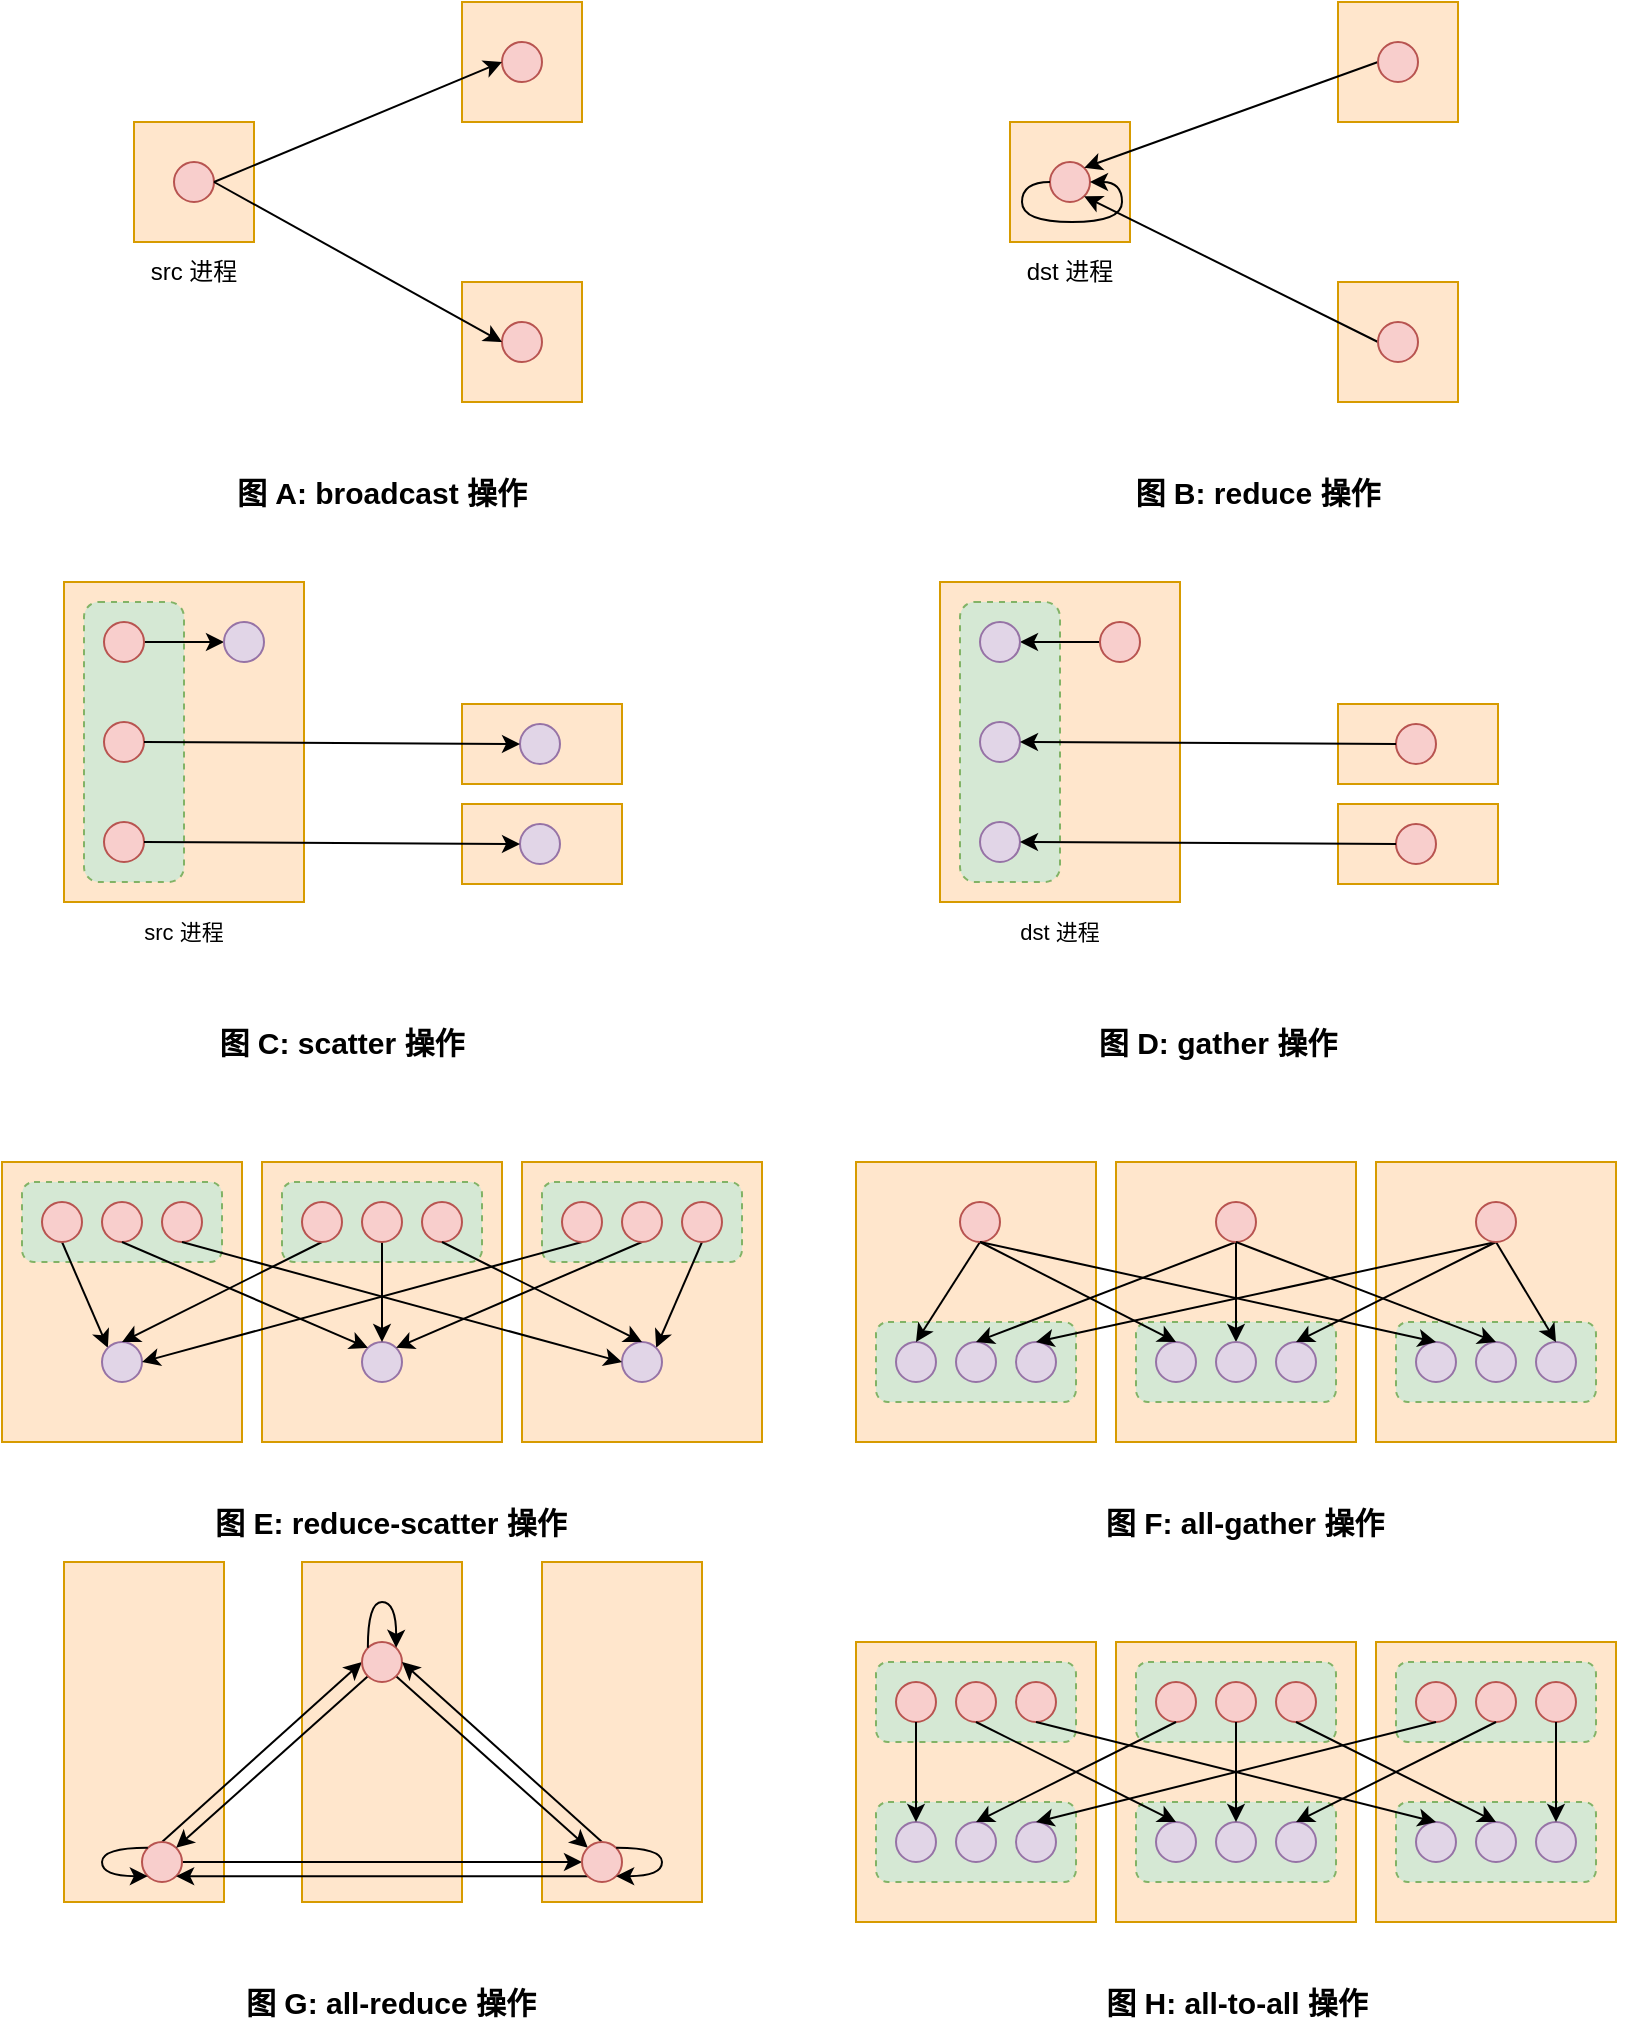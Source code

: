 <mxfile version="22.1.16" type="device" pages="5">
  <diagram id="U9i__JMH0qdtcZVr7Abj" name="第 2 页">
    <mxGraphModel dx="1420" dy="830" grid="1" gridSize="10" guides="1" tooltips="1" connect="1" arrows="1" fold="1" page="1" pageScale="1" pageWidth="827" pageHeight="1169" math="0" shadow="0">
      <root>
        <mxCell id="0" />
        <mxCell id="1" parent="0" />
        <mxCell id="ecp0sN0CjCbG7v0dDLyT-33" value="" style="rounded=0;whiteSpace=wrap;html=1;fillColor=#ffe6cc;strokeColor=#d79b00;" parent="1" vertex="1">
          <mxGeometry x="280" y="800" width="80" height="170" as="geometry" />
        </mxCell>
        <mxCell id="ecp0sN0CjCbG7v0dDLyT-34" value="" style="rounded=0;whiteSpace=wrap;html=1;fillColor=#ffe6cc;strokeColor=#d79b00;" parent="1" vertex="1">
          <mxGeometry x="41" y="800" width="80" height="170" as="geometry" />
        </mxCell>
        <mxCell id="ecp0sN0CjCbG7v0dDLyT-32" value="" style="rounded=0;whiteSpace=wrap;html=1;fillColor=#ffe6cc;strokeColor=#d79b00;" parent="1" vertex="1">
          <mxGeometry x="160" y="800" width="80" height="170" as="geometry" />
        </mxCell>
        <mxCell id="p956Vuy55eXuNgplMW2v-4" value="" style="rounded=0;whiteSpace=wrap;html=1;fillColor=#ffe6cc;strokeColor=#d79b00;" parent="1" vertex="1">
          <mxGeometry x="76" y="80" width="60" height="60" as="geometry" />
        </mxCell>
        <mxCell id="p956Vuy55eXuNgplMW2v-1" value="" style="ellipse;whiteSpace=wrap;html=1;aspect=fixed;fillColor=#f8cecc;strokeColor=#b85450;" parent="1" vertex="1">
          <mxGeometry x="96" y="100" width="20" height="20" as="geometry" />
        </mxCell>
        <mxCell id="p956Vuy55eXuNgplMW2v-5" value="src 进程" style="text;html=1;strokeColor=none;fillColor=none;align=center;verticalAlign=middle;whiteSpace=wrap;rounded=0;" parent="1" vertex="1">
          <mxGeometry x="76" y="140" width="60" height="30" as="geometry" />
        </mxCell>
        <mxCell id="p956Vuy55eXuNgplMW2v-12" value="&lt;font style=&quot;font-size: 15px;&quot;&gt;&lt;b&gt;图 A: broadcast 操作&lt;/b&gt;&lt;/font&gt;" style="text;html=1;strokeColor=none;fillColor=none;align=center;verticalAlign=middle;whiteSpace=wrap;rounded=0;fontSize=11;fontFamily=Helvetica;fontColor=default;" parent="1" vertex="1">
          <mxGeometry x="80" y="250" width="240" height="30" as="geometry" />
        </mxCell>
        <mxCell id="o8YdC2Xhhm0z2yk2YoUm-1" value="" style="rounded=0;whiteSpace=wrap;html=1;fillColor=#ffe6cc;strokeColor=#d79b00;" parent="1" vertex="1">
          <mxGeometry x="41" y="310" width="120" height="160" as="geometry" />
        </mxCell>
        <mxCell id="o8YdC2Xhhm0z2yk2YoUm-2" value="" style="rounded=1;whiteSpace=wrap;html=1;dashed=1;fillColor=#d5e8d4;strokeColor=#82b366;" parent="1" vertex="1">
          <mxGeometry x="51" y="320" width="50" height="140" as="geometry" />
        </mxCell>
        <mxCell id="o8YdC2Xhhm0z2yk2YoUm-15" style="edgeStyle=none;shape=connector;rounded=0;orthogonalLoop=1;jettySize=auto;html=1;exitX=1;exitY=0.5;exitDx=0;exitDy=0;entryX=0;entryY=0.5;entryDx=0;entryDy=0;labelBackgroundColor=default;strokeColor=default;align=center;verticalAlign=middle;fontFamily=Helvetica;fontSize=11;fontColor=default;endArrow=classic;" parent="1" source="o8YdC2Xhhm0z2yk2YoUm-3" target="o8YdC2Xhhm0z2yk2YoUm-7" edge="1">
          <mxGeometry relative="1" as="geometry" />
        </mxCell>
        <mxCell id="o8YdC2Xhhm0z2yk2YoUm-3" value="" style="ellipse;whiteSpace=wrap;html=1;aspect=fixed;fillColor=#f8cecc;strokeColor=#b85450;" parent="1" vertex="1">
          <mxGeometry x="61" y="330" width="20" height="20" as="geometry" />
        </mxCell>
        <mxCell id="o8YdC2Xhhm0z2yk2YoUm-4" value="" style="ellipse;whiteSpace=wrap;html=1;aspect=fixed;fillColor=#f8cecc;strokeColor=#b85450;" parent="1" vertex="1">
          <mxGeometry x="61" y="430" width="20" height="20" as="geometry" />
        </mxCell>
        <mxCell id="o8YdC2Xhhm0z2yk2YoUm-7" value="" style="ellipse;whiteSpace=wrap;html=1;aspect=fixed;fillColor=#e1d5e7;strokeColor=#9673a6;" parent="1" vertex="1">
          <mxGeometry x="121" y="330" width="20" height="20" as="geometry" />
        </mxCell>
        <mxCell id="o8YdC2Xhhm0z2yk2YoUm-9" value="" style="ellipse;whiteSpace=wrap;html=1;aspect=fixed;fillColor=#f8cecc;strokeColor=#b85450;" parent="1" vertex="1">
          <mxGeometry x="61" y="380" width="20" height="20" as="geometry" />
        </mxCell>
        <mxCell id="o8YdC2Xhhm0z2yk2YoUm-11" value="" style="rounded=0;whiteSpace=wrap;html=1;fillColor=#ffe6cc;strokeColor=#d79b00;" parent="1" vertex="1">
          <mxGeometry x="240" y="371" width="80" height="40" as="geometry" />
        </mxCell>
        <mxCell id="o8YdC2Xhhm0z2yk2YoUm-12" value="" style="ellipse;whiteSpace=wrap;html=1;aspect=fixed;fillColor=#e1d5e7;strokeColor=#9673a6;" parent="1" vertex="1">
          <mxGeometry x="269" y="381" width="20" height="20" as="geometry" />
        </mxCell>
        <mxCell id="o8YdC2Xhhm0z2yk2YoUm-13" value="" style="rounded=0;whiteSpace=wrap;html=1;fillColor=#ffe6cc;strokeColor=#d79b00;" parent="1" vertex="1">
          <mxGeometry x="240" y="421" width="80" height="40" as="geometry" />
        </mxCell>
        <mxCell id="o8YdC2Xhhm0z2yk2YoUm-14" value="" style="ellipse;whiteSpace=wrap;html=1;aspect=fixed;fillColor=#e1d5e7;strokeColor=#9673a6;" parent="1" vertex="1">
          <mxGeometry x="269" y="431" width="20" height="20" as="geometry" />
        </mxCell>
        <mxCell id="o8YdC2Xhhm0z2yk2YoUm-16" style="edgeStyle=none;shape=connector;rounded=0;orthogonalLoop=1;jettySize=auto;html=1;exitX=1;exitY=0.5;exitDx=0;exitDy=0;entryX=0;entryY=0.5;entryDx=0;entryDy=0;labelBackgroundColor=default;strokeColor=default;align=center;verticalAlign=middle;fontFamily=Helvetica;fontSize=11;fontColor=default;endArrow=classic;" parent="1" source="o8YdC2Xhhm0z2yk2YoUm-9" target="o8YdC2Xhhm0z2yk2YoUm-12" edge="1">
          <mxGeometry relative="1" as="geometry" />
        </mxCell>
        <mxCell id="o8YdC2Xhhm0z2yk2YoUm-17" style="edgeStyle=none;shape=connector;rounded=0;orthogonalLoop=1;jettySize=auto;html=1;exitX=1;exitY=0.5;exitDx=0;exitDy=0;entryX=0;entryY=0.5;entryDx=0;entryDy=0;labelBackgroundColor=default;strokeColor=default;align=center;verticalAlign=middle;fontFamily=Helvetica;fontSize=11;fontColor=default;endArrow=classic;" parent="1" source="o8YdC2Xhhm0z2yk2YoUm-4" target="o8YdC2Xhhm0z2yk2YoUm-14" edge="1">
          <mxGeometry relative="1" as="geometry" />
        </mxCell>
        <mxCell id="o8YdC2Xhhm0z2yk2YoUm-18" value="src 进程" style="text;html=1;strokeColor=none;fillColor=none;align=center;verticalAlign=middle;whiteSpace=wrap;rounded=0;fontSize=11;fontFamily=Helvetica;fontColor=default;" parent="1" vertex="1">
          <mxGeometry x="76" y="470" width="50" height="30" as="geometry" />
        </mxCell>
        <mxCell id="o8YdC2Xhhm0z2yk2YoUm-19" value="&lt;b&gt;&lt;font style=&quot;font-size: 15px;&quot;&gt;图 C: scatter 操作&lt;/font&gt;&lt;/b&gt;" style="text;html=1;strokeColor=none;fillColor=none;align=center;verticalAlign=middle;whiteSpace=wrap;rounded=0;fontSize=11;fontFamily=Helvetica;fontColor=default;" parent="1" vertex="1">
          <mxGeometry x="40" y="520" width="280" height="40" as="geometry" />
        </mxCell>
        <mxCell id="o8YdC2Xhhm0z2yk2YoUm-20" value="" style="rounded=0;whiteSpace=wrap;html=1;fillColor=#ffe6cc;strokeColor=#d79b00;" parent="1" vertex="1">
          <mxGeometry x="240" y="20" width="60" height="60" as="geometry" />
        </mxCell>
        <mxCell id="o8YdC2Xhhm0z2yk2YoUm-21" value="" style="ellipse;whiteSpace=wrap;html=1;aspect=fixed;fillColor=#f8cecc;strokeColor=#b85450;" parent="1" vertex="1">
          <mxGeometry x="260" y="40" width="20" height="20" as="geometry" />
        </mxCell>
        <mxCell id="o8YdC2Xhhm0z2yk2YoUm-22" value="" style="rounded=0;whiteSpace=wrap;html=1;fillColor=#ffe6cc;strokeColor=#d79b00;" parent="1" vertex="1">
          <mxGeometry x="240" y="160" width="60" height="60" as="geometry" />
        </mxCell>
        <mxCell id="o8YdC2Xhhm0z2yk2YoUm-23" value="" style="ellipse;whiteSpace=wrap;html=1;aspect=fixed;fillColor=#f8cecc;strokeColor=#b85450;" parent="1" vertex="1">
          <mxGeometry x="260" y="180" width="20" height="20" as="geometry" />
        </mxCell>
        <mxCell id="o8YdC2Xhhm0z2yk2YoUm-24" style="edgeStyle=none;shape=connector;rounded=0;orthogonalLoop=1;jettySize=auto;html=1;exitX=1;exitY=0.5;exitDx=0;exitDy=0;entryX=0;entryY=0.5;entryDx=0;entryDy=0;labelBackgroundColor=default;strokeColor=default;align=center;verticalAlign=middle;fontFamily=Helvetica;fontSize=11;fontColor=default;endArrow=classic;" parent="1" source="p956Vuy55eXuNgplMW2v-1" target="o8YdC2Xhhm0z2yk2YoUm-21" edge="1">
          <mxGeometry relative="1" as="geometry" />
        </mxCell>
        <mxCell id="o8YdC2Xhhm0z2yk2YoUm-25" style="edgeStyle=none;shape=connector;rounded=0;orthogonalLoop=1;jettySize=auto;html=1;exitX=1;exitY=0.5;exitDx=0;exitDy=0;entryX=0;entryY=0.5;entryDx=0;entryDy=0;labelBackgroundColor=default;strokeColor=default;align=center;verticalAlign=middle;fontFamily=Helvetica;fontSize=11;fontColor=default;endArrow=classic;" parent="1" source="p956Vuy55eXuNgplMW2v-1" target="o8YdC2Xhhm0z2yk2YoUm-23" edge="1">
          <mxGeometry relative="1" as="geometry" />
        </mxCell>
        <mxCell id="o8YdC2Xhhm0z2yk2YoUm-36" value="" style="rounded=0;whiteSpace=wrap;html=1;fillColor=#ffe6cc;strokeColor=#d79b00;" parent="1" vertex="1">
          <mxGeometry x="514" y="80" width="60" height="60" as="geometry" />
        </mxCell>
        <mxCell id="o8YdC2Xhhm0z2yk2YoUm-37" value="" style="ellipse;whiteSpace=wrap;html=1;aspect=fixed;fillColor=#f8cecc;strokeColor=#b85450;" parent="1" vertex="1">
          <mxGeometry x="534" y="100" width="20" height="20" as="geometry" />
        </mxCell>
        <mxCell id="o8YdC2Xhhm0z2yk2YoUm-38" value="dst 进程" style="text;html=1;strokeColor=none;fillColor=none;align=center;verticalAlign=middle;whiteSpace=wrap;rounded=0;" parent="1" vertex="1">
          <mxGeometry x="514" y="140" width="60" height="30" as="geometry" />
        </mxCell>
        <mxCell id="o8YdC2Xhhm0z2yk2YoUm-39" value="&lt;font style=&quot;font-size: 15px;&quot;&gt;&lt;b&gt;图 B: reduce 操作&lt;/b&gt;&lt;/font&gt;" style="text;html=1;strokeColor=none;fillColor=none;align=center;verticalAlign=middle;whiteSpace=wrap;rounded=0;fontSize=11;fontFamily=Helvetica;fontColor=default;" parent="1" vertex="1">
          <mxGeometry x="518" y="250" width="240" height="30" as="geometry" />
        </mxCell>
        <mxCell id="o8YdC2Xhhm0z2yk2YoUm-40" value="" style="rounded=0;whiteSpace=wrap;html=1;fillColor=#ffe6cc;strokeColor=#d79b00;" parent="1" vertex="1">
          <mxGeometry x="678" y="20" width="60" height="60" as="geometry" />
        </mxCell>
        <mxCell id="o8YdC2Xhhm0z2yk2YoUm-48" style="edgeStyle=none;shape=connector;rounded=0;orthogonalLoop=1;jettySize=auto;html=1;exitX=0;exitY=0.5;exitDx=0;exitDy=0;entryX=1;entryY=0;entryDx=0;entryDy=0;labelBackgroundColor=default;strokeColor=default;align=center;verticalAlign=middle;fontFamily=Helvetica;fontSize=11;fontColor=default;endArrow=classic;" parent="1" source="o8YdC2Xhhm0z2yk2YoUm-41" target="o8YdC2Xhhm0z2yk2YoUm-37" edge="1">
          <mxGeometry relative="1" as="geometry" />
        </mxCell>
        <mxCell id="o8YdC2Xhhm0z2yk2YoUm-41" value="" style="ellipse;whiteSpace=wrap;html=1;aspect=fixed;fillColor=#f8cecc;strokeColor=#b85450;" parent="1" vertex="1">
          <mxGeometry x="698" y="40" width="20" height="20" as="geometry" />
        </mxCell>
        <mxCell id="o8YdC2Xhhm0z2yk2YoUm-42" value="" style="rounded=0;whiteSpace=wrap;html=1;fillColor=#ffe6cc;strokeColor=#d79b00;" parent="1" vertex="1">
          <mxGeometry x="678" y="160" width="60" height="60" as="geometry" />
        </mxCell>
        <mxCell id="o8YdC2Xhhm0z2yk2YoUm-49" style="edgeStyle=none;shape=connector;rounded=0;orthogonalLoop=1;jettySize=auto;html=1;exitX=0;exitY=0.5;exitDx=0;exitDy=0;entryX=1;entryY=1;entryDx=0;entryDy=0;labelBackgroundColor=default;strokeColor=default;align=center;verticalAlign=middle;fontFamily=Helvetica;fontSize=11;fontColor=default;endArrow=classic;" parent="1" source="o8YdC2Xhhm0z2yk2YoUm-43" target="o8YdC2Xhhm0z2yk2YoUm-37" edge="1">
          <mxGeometry relative="1" as="geometry" />
        </mxCell>
        <mxCell id="o8YdC2Xhhm0z2yk2YoUm-43" value="" style="ellipse;whiteSpace=wrap;html=1;aspect=fixed;fillColor=#f8cecc;strokeColor=#b85450;" parent="1" vertex="1">
          <mxGeometry x="698" y="180" width="20" height="20" as="geometry" />
        </mxCell>
        <mxCell id="o8YdC2Xhhm0z2yk2YoUm-51" style="edgeStyle=orthogonalEdgeStyle;shape=connector;rounded=0;orthogonalLoop=1;jettySize=auto;html=1;exitX=0;exitY=0.5;exitDx=0;exitDy=0;entryX=1;entryY=0.5;entryDx=0;entryDy=0;labelBackgroundColor=default;strokeColor=default;align=center;verticalAlign=middle;fontFamily=Helvetica;fontSize=11;fontColor=default;endArrow=classic;curved=1;" parent="1" source="o8YdC2Xhhm0z2yk2YoUm-37" target="o8YdC2Xhhm0z2yk2YoUm-37" edge="1">
          <mxGeometry relative="1" as="geometry">
            <Array as="points">
              <mxPoint x="520" y="110" />
              <mxPoint x="520" y="130" />
              <mxPoint x="570" y="130" />
              <mxPoint x="570" y="110" />
            </Array>
          </mxGeometry>
        </mxCell>
        <mxCell id="o8YdC2Xhhm0z2yk2YoUm-52" value="" style="rounded=0;whiteSpace=wrap;html=1;fillColor=#ffe6cc;strokeColor=#d79b00;" parent="1" vertex="1">
          <mxGeometry x="479" y="310" width="120" height="160" as="geometry" />
        </mxCell>
        <mxCell id="o8YdC2Xhhm0z2yk2YoUm-53" value="" style="rounded=1;whiteSpace=wrap;html=1;dashed=1;fillColor=#d5e8d4;strokeColor=#82b366;" parent="1" vertex="1">
          <mxGeometry x="489" y="320" width="50" height="140" as="geometry" />
        </mxCell>
        <mxCell id="o8YdC2Xhhm0z2yk2YoUm-54" style="edgeStyle=none;shape=connector;rounded=0;orthogonalLoop=1;jettySize=auto;html=1;exitX=1;exitY=0.5;exitDx=0;exitDy=0;entryX=0;entryY=0.5;entryDx=0;entryDy=0;labelBackgroundColor=default;strokeColor=default;align=center;verticalAlign=middle;fontFamily=Helvetica;fontSize=11;fontColor=default;endArrow=none;endFill=0;startArrow=classic;startFill=1;" parent="1" source="o8YdC2Xhhm0z2yk2YoUm-55" target="o8YdC2Xhhm0z2yk2YoUm-57" edge="1">
          <mxGeometry relative="1" as="geometry" />
        </mxCell>
        <mxCell id="o8YdC2Xhhm0z2yk2YoUm-55" value="" style="ellipse;whiteSpace=wrap;html=1;aspect=fixed;fillColor=#e1d5e7;strokeColor=#9673a6;" parent="1" vertex="1">
          <mxGeometry x="499" y="330" width="20" height="20" as="geometry" />
        </mxCell>
        <mxCell id="o8YdC2Xhhm0z2yk2YoUm-56" value="" style="ellipse;whiteSpace=wrap;html=1;aspect=fixed;fillColor=#e1d5e7;strokeColor=#9673a6;" parent="1" vertex="1">
          <mxGeometry x="499" y="430" width="20" height="20" as="geometry" />
        </mxCell>
        <mxCell id="o8YdC2Xhhm0z2yk2YoUm-57" value="" style="ellipse;whiteSpace=wrap;html=1;aspect=fixed;fillColor=#f8cecc;strokeColor=#b85450;" parent="1" vertex="1">
          <mxGeometry x="559" y="330" width="20" height="20" as="geometry" />
        </mxCell>
        <mxCell id="o8YdC2Xhhm0z2yk2YoUm-58" value="" style="ellipse;whiteSpace=wrap;html=1;aspect=fixed;fillColor=#e1d5e7;strokeColor=#9673a6;" parent="1" vertex="1">
          <mxGeometry x="499" y="380" width="20" height="20" as="geometry" />
        </mxCell>
        <mxCell id="o8YdC2Xhhm0z2yk2YoUm-59" value="" style="rounded=0;whiteSpace=wrap;html=1;fillColor=#ffe6cc;strokeColor=#d79b00;" parent="1" vertex="1">
          <mxGeometry x="678" y="371" width="80" height="40" as="geometry" />
        </mxCell>
        <mxCell id="o8YdC2Xhhm0z2yk2YoUm-60" value="" style="ellipse;whiteSpace=wrap;html=1;aspect=fixed;fillColor=#f8cecc;strokeColor=#b85450;" parent="1" vertex="1">
          <mxGeometry x="707" y="381" width="20" height="20" as="geometry" />
        </mxCell>
        <mxCell id="o8YdC2Xhhm0z2yk2YoUm-61" value="" style="rounded=0;whiteSpace=wrap;html=1;fillColor=#ffe6cc;strokeColor=#d79b00;" parent="1" vertex="1">
          <mxGeometry x="678" y="421" width="80" height="40" as="geometry" />
        </mxCell>
        <mxCell id="o8YdC2Xhhm0z2yk2YoUm-62" value="" style="ellipse;whiteSpace=wrap;html=1;aspect=fixed;fillColor=#f8cecc;strokeColor=#b85450;" parent="1" vertex="1">
          <mxGeometry x="707" y="431" width="20" height="20" as="geometry" />
        </mxCell>
        <mxCell id="o8YdC2Xhhm0z2yk2YoUm-63" style="edgeStyle=none;shape=connector;rounded=0;orthogonalLoop=1;jettySize=auto;html=1;exitX=1;exitY=0.5;exitDx=0;exitDy=0;entryX=0;entryY=0.5;entryDx=0;entryDy=0;labelBackgroundColor=default;strokeColor=default;align=center;verticalAlign=middle;fontFamily=Helvetica;fontSize=11;fontColor=default;endArrow=none;endFill=0;startArrow=classic;startFill=1;" parent="1" source="o8YdC2Xhhm0z2yk2YoUm-58" target="o8YdC2Xhhm0z2yk2YoUm-60" edge="1">
          <mxGeometry relative="1" as="geometry" />
        </mxCell>
        <mxCell id="o8YdC2Xhhm0z2yk2YoUm-64" style="edgeStyle=none;shape=connector;rounded=0;orthogonalLoop=1;jettySize=auto;html=1;exitX=1;exitY=0.5;exitDx=0;exitDy=0;entryX=0;entryY=0.5;entryDx=0;entryDy=0;labelBackgroundColor=default;strokeColor=default;align=center;verticalAlign=middle;fontFamily=Helvetica;fontSize=11;fontColor=default;endArrow=none;endFill=0;startArrow=classic;startFill=1;" parent="1" source="o8YdC2Xhhm0z2yk2YoUm-56" target="o8YdC2Xhhm0z2yk2YoUm-62" edge="1">
          <mxGeometry relative="1" as="geometry" />
        </mxCell>
        <mxCell id="o8YdC2Xhhm0z2yk2YoUm-65" value="dst 进程" style="text;html=1;strokeColor=none;fillColor=none;align=center;verticalAlign=middle;whiteSpace=wrap;rounded=0;fontSize=11;fontFamily=Helvetica;fontColor=default;" parent="1" vertex="1">
          <mxGeometry x="514" y="470" width="50" height="30" as="geometry" />
        </mxCell>
        <mxCell id="o8YdC2Xhhm0z2yk2YoUm-66" value="&lt;b&gt;&lt;font style=&quot;font-size: 15px;&quot;&gt;图 D: gather 操作&lt;/font&gt;&lt;/b&gt;" style="text;html=1;strokeColor=none;fillColor=none;align=center;verticalAlign=middle;whiteSpace=wrap;rounded=0;fontSize=11;fontFamily=Helvetica;fontColor=default;" parent="1" vertex="1">
          <mxGeometry x="478" y="520" width="280" height="40" as="geometry" />
        </mxCell>
        <mxCell id="m7kJI-dGJ3TitRvhqzxx-1" value="" style="rounded=0;whiteSpace=wrap;html=1;fillColor=#ffe6cc;strokeColor=#d79b00;" parent="1" vertex="1">
          <mxGeometry x="437" y="840" width="120" height="140" as="geometry" />
        </mxCell>
        <mxCell id="m7kJI-dGJ3TitRvhqzxx-2" value="" style="rounded=1;whiteSpace=wrap;html=1;dashed=1;fillColor=#d5e8d4;strokeColor=#82b366;" parent="1" vertex="1">
          <mxGeometry x="447" y="850" width="100" height="40" as="geometry" />
        </mxCell>
        <mxCell id="m7kJI-dGJ3TitRvhqzxx-3" value="" style="ellipse;whiteSpace=wrap;html=1;aspect=fixed;fillColor=#f8cecc;strokeColor=#b85450;" parent="1" vertex="1">
          <mxGeometry x="457" y="860" width="20" height="20" as="geometry" />
        </mxCell>
        <mxCell id="m7kJI-dGJ3TitRvhqzxx-4" value="" style="ellipse;whiteSpace=wrap;html=1;aspect=fixed;fillColor=#f8cecc;strokeColor=#b85450;" parent="1" vertex="1">
          <mxGeometry x="517" y="860" width="20" height="20" as="geometry" />
        </mxCell>
        <mxCell id="m7kJI-dGJ3TitRvhqzxx-5" value="" style="rounded=1;whiteSpace=wrap;html=1;dashed=1;fillColor=#d5e8d4;strokeColor=#82b366;" parent="1" vertex="1">
          <mxGeometry x="447" y="920" width="100" height="40" as="geometry" />
        </mxCell>
        <mxCell id="m7kJI-dGJ3TitRvhqzxx-6" value="" style="ellipse;whiteSpace=wrap;html=1;aspect=fixed;fillColor=#e1d5e7;strokeColor=#9673a6;" parent="1" vertex="1">
          <mxGeometry x="457" y="930" width="20" height="20" as="geometry" />
        </mxCell>
        <mxCell id="m7kJI-dGJ3TitRvhqzxx-7" value="" style="ellipse;whiteSpace=wrap;html=1;aspect=fixed;fillColor=#e1d5e7;strokeColor=#9673a6;" parent="1" vertex="1">
          <mxGeometry x="487" y="930" width="20" height="20" as="geometry" />
        </mxCell>
        <mxCell id="m7kJI-dGJ3TitRvhqzxx-8" value="" style="ellipse;whiteSpace=wrap;html=1;aspect=fixed;fillColor=#e1d5e7;strokeColor=#9673a6;" parent="1" vertex="1">
          <mxGeometry x="517" y="930" width="20" height="20" as="geometry" />
        </mxCell>
        <mxCell id="m7kJI-dGJ3TitRvhqzxx-9" value="" style="ellipse;whiteSpace=wrap;html=1;aspect=fixed;fillColor=#f8cecc;strokeColor=#b85450;" parent="1" vertex="1">
          <mxGeometry x="487" y="860" width="20" height="20" as="geometry" />
        </mxCell>
        <mxCell id="m7kJI-dGJ3TitRvhqzxx-10" value="" style="rounded=0;whiteSpace=wrap;html=1;fillColor=#ffe6cc;strokeColor=#d79b00;" parent="1" vertex="1">
          <mxGeometry x="567" y="840" width="120" height="140" as="geometry" />
        </mxCell>
        <mxCell id="m7kJI-dGJ3TitRvhqzxx-11" value="" style="rounded=1;whiteSpace=wrap;html=1;dashed=1;fillColor=#d5e8d4;strokeColor=#82b366;" parent="1" vertex="1">
          <mxGeometry x="577" y="850" width="100" height="40" as="geometry" />
        </mxCell>
        <mxCell id="m7kJI-dGJ3TitRvhqzxx-12" value="" style="ellipse;whiteSpace=wrap;html=1;aspect=fixed;fillColor=#f8cecc;strokeColor=#b85450;" parent="1" vertex="1">
          <mxGeometry x="587" y="860" width="20" height="20" as="geometry" />
        </mxCell>
        <mxCell id="m7kJI-dGJ3TitRvhqzxx-13" value="" style="ellipse;whiteSpace=wrap;html=1;aspect=fixed;fillColor=#f8cecc;strokeColor=#b85450;" parent="1" vertex="1">
          <mxGeometry x="647" y="860" width="20" height="20" as="geometry" />
        </mxCell>
        <mxCell id="m7kJI-dGJ3TitRvhqzxx-14" value="" style="rounded=1;whiteSpace=wrap;html=1;dashed=1;fillColor=#d5e8d4;strokeColor=#82b366;" parent="1" vertex="1">
          <mxGeometry x="577" y="920" width="100" height="40" as="geometry" />
        </mxCell>
        <mxCell id="m7kJI-dGJ3TitRvhqzxx-15" value="" style="ellipse;whiteSpace=wrap;html=1;aspect=fixed;fillColor=#e1d5e7;strokeColor=#9673a6;" parent="1" vertex="1">
          <mxGeometry x="587" y="930" width="20" height="20" as="geometry" />
        </mxCell>
        <mxCell id="m7kJI-dGJ3TitRvhqzxx-16" value="" style="ellipse;whiteSpace=wrap;html=1;aspect=fixed;fillColor=#e1d5e7;strokeColor=#9673a6;" parent="1" vertex="1">
          <mxGeometry x="617" y="930" width="20" height="20" as="geometry" />
        </mxCell>
        <mxCell id="m7kJI-dGJ3TitRvhqzxx-17" value="" style="ellipse;whiteSpace=wrap;html=1;aspect=fixed;fillColor=#e1d5e7;strokeColor=#9673a6;" parent="1" vertex="1">
          <mxGeometry x="647" y="930" width="20" height="20" as="geometry" />
        </mxCell>
        <mxCell id="m7kJI-dGJ3TitRvhqzxx-18" value="" style="ellipse;whiteSpace=wrap;html=1;aspect=fixed;fillColor=#f8cecc;strokeColor=#b85450;" parent="1" vertex="1">
          <mxGeometry x="617" y="860" width="20" height="20" as="geometry" />
        </mxCell>
        <mxCell id="m7kJI-dGJ3TitRvhqzxx-19" value="" style="rounded=0;whiteSpace=wrap;html=1;fillColor=#ffe6cc;strokeColor=#d79b00;" parent="1" vertex="1">
          <mxGeometry x="697" y="840" width="120" height="140" as="geometry" />
        </mxCell>
        <mxCell id="m7kJI-dGJ3TitRvhqzxx-20" value="" style="rounded=1;whiteSpace=wrap;html=1;dashed=1;fillColor=#d5e8d4;strokeColor=#82b366;" parent="1" vertex="1">
          <mxGeometry x="707" y="850" width="100" height="40" as="geometry" />
        </mxCell>
        <mxCell id="m7kJI-dGJ3TitRvhqzxx-21" value="" style="ellipse;whiteSpace=wrap;html=1;aspect=fixed;fillColor=#f8cecc;strokeColor=#b85450;" parent="1" vertex="1">
          <mxGeometry x="717" y="860" width="20" height="20" as="geometry" />
        </mxCell>
        <mxCell id="m7kJI-dGJ3TitRvhqzxx-22" value="" style="ellipse;whiteSpace=wrap;html=1;aspect=fixed;fillColor=#f8cecc;strokeColor=#b85450;" parent="1" vertex="1">
          <mxGeometry x="777" y="860" width="20" height="20" as="geometry" />
        </mxCell>
        <mxCell id="m7kJI-dGJ3TitRvhqzxx-23" value="" style="rounded=1;whiteSpace=wrap;html=1;dashed=1;fillColor=#d5e8d4;strokeColor=#82b366;" parent="1" vertex="1">
          <mxGeometry x="707" y="920" width="100" height="40" as="geometry" />
        </mxCell>
        <mxCell id="m7kJI-dGJ3TitRvhqzxx-24" value="" style="ellipse;whiteSpace=wrap;html=1;aspect=fixed;fillColor=#e1d5e7;strokeColor=#9673a6;" parent="1" vertex="1">
          <mxGeometry x="717" y="930" width="20" height="20" as="geometry" />
        </mxCell>
        <mxCell id="m7kJI-dGJ3TitRvhqzxx-25" value="" style="ellipse;whiteSpace=wrap;html=1;aspect=fixed;fillColor=#e1d5e7;strokeColor=#9673a6;" parent="1" vertex="1">
          <mxGeometry x="747" y="930" width="20" height="20" as="geometry" />
        </mxCell>
        <mxCell id="m7kJI-dGJ3TitRvhqzxx-26" value="" style="ellipse;whiteSpace=wrap;html=1;aspect=fixed;fillColor=#e1d5e7;strokeColor=#9673a6;" parent="1" vertex="1">
          <mxGeometry x="777" y="930" width="20" height="20" as="geometry" />
        </mxCell>
        <mxCell id="m7kJI-dGJ3TitRvhqzxx-27" value="" style="ellipse;whiteSpace=wrap;html=1;aspect=fixed;fillColor=#f8cecc;strokeColor=#b85450;" parent="1" vertex="1">
          <mxGeometry x="747" y="860" width="20" height="20" as="geometry" />
        </mxCell>
        <mxCell id="m7kJI-dGJ3TitRvhqzxx-28" style="rounded=0;orthogonalLoop=1;jettySize=auto;html=1;exitX=0.5;exitY=1;exitDx=0;exitDy=0;entryX=0.5;entryY=0;entryDx=0;entryDy=0;" parent="1" source="m7kJI-dGJ3TitRvhqzxx-3" target="m7kJI-dGJ3TitRvhqzxx-6" edge="1">
          <mxGeometry relative="1" as="geometry" />
        </mxCell>
        <mxCell id="m7kJI-dGJ3TitRvhqzxx-29" style="rounded=0;orthogonalLoop=1;jettySize=auto;html=1;exitX=0.5;exitY=1;exitDx=0;exitDy=0;entryX=0.5;entryY=0;entryDx=0;entryDy=0;" parent="1" source="m7kJI-dGJ3TitRvhqzxx-4" target="m7kJI-dGJ3TitRvhqzxx-24" edge="1">
          <mxGeometry relative="1" as="geometry" />
        </mxCell>
        <mxCell id="m7kJI-dGJ3TitRvhqzxx-30" style="rounded=0;orthogonalLoop=1;jettySize=auto;html=1;exitX=0.5;exitY=1;exitDx=0;exitDy=0;entryX=0.5;entryY=0;entryDx=0;entryDy=0;" parent="1" source="m7kJI-dGJ3TitRvhqzxx-9" target="m7kJI-dGJ3TitRvhqzxx-15" edge="1">
          <mxGeometry relative="1" as="geometry" />
        </mxCell>
        <mxCell id="m7kJI-dGJ3TitRvhqzxx-31" style="rounded=0;orthogonalLoop=1;jettySize=auto;html=1;exitX=0.5;exitY=1;exitDx=0;exitDy=0;entryX=0.5;entryY=0;entryDx=0;entryDy=0;" parent="1" source="m7kJI-dGJ3TitRvhqzxx-12" target="m7kJI-dGJ3TitRvhqzxx-7" edge="1">
          <mxGeometry relative="1" as="geometry" />
        </mxCell>
        <mxCell id="m7kJI-dGJ3TitRvhqzxx-32" style="rounded=0;orthogonalLoop=1;jettySize=auto;html=1;exitX=0.5;exitY=1;exitDx=0;exitDy=0;entryX=0.5;entryY=0;entryDx=0;entryDy=0;" parent="1" source="m7kJI-dGJ3TitRvhqzxx-13" target="m7kJI-dGJ3TitRvhqzxx-25" edge="1">
          <mxGeometry relative="1" as="geometry" />
        </mxCell>
        <mxCell id="m7kJI-dGJ3TitRvhqzxx-33" style="rounded=0;orthogonalLoop=1;jettySize=auto;html=1;exitX=0.5;exitY=1;exitDx=0;exitDy=0;entryX=0.5;entryY=0;entryDx=0;entryDy=0;" parent="1" source="m7kJI-dGJ3TitRvhqzxx-18" target="m7kJI-dGJ3TitRvhqzxx-16" edge="1">
          <mxGeometry relative="1" as="geometry" />
        </mxCell>
        <mxCell id="m7kJI-dGJ3TitRvhqzxx-34" style="rounded=0;orthogonalLoop=1;jettySize=auto;html=1;exitX=0.5;exitY=1;exitDx=0;exitDy=0;entryX=0.5;entryY=0;entryDx=0;entryDy=0;" parent="1" source="m7kJI-dGJ3TitRvhqzxx-21" target="m7kJI-dGJ3TitRvhqzxx-8" edge="1">
          <mxGeometry relative="1" as="geometry" />
        </mxCell>
        <mxCell id="m7kJI-dGJ3TitRvhqzxx-35" style="rounded=0;orthogonalLoop=1;jettySize=auto;html=1;exitX=0.5;exitY=1;exitDx=0;exitDy=0;entryX=0.5;entryY=0;entryDx=0;entryDy=0;" parent="1" source="m7kJI-dGJ3TitRvhqzxx-22" target="m7kJI-dGJ3TitRvhqzxx-26" edge="1">
          <mxGeometry relative="1" as="geometry" />
        </mxCell>
        <mxCell id="m7kJI-dGJ3TitRvhqzxx-36" style="rounded=0;orthogonalLoop=1;jettySize=auto;html=1;exitX=0.5;exitY=1;exitDx=0;exitDy=0;entryX=0.5;entryY=0;entryDx=0;entryDy=0;" parent="1" source="m7kJI-dGJ3TitRvhqzxx-27" target="m7kJI-dGJ3TitRvhqzxx-17" edge="1">
          <mxGeometry relative="1" as="geometry" />
        </mxCell>
        <mxCell id="m7kJI-dGJ3TitRvhqzxx-37" value="" style="rounded=0;whiteSpace=wrap;html=1;fillColor=#ffe6cc;strokeColor=#d79b00;" parent="1" vertex="1">
          <mxGeometry x="10" y="600" width="120" height="140" as="geometry" />
        </mxCell>
        <mxCell id="m7kJI-dGJ3TitRvhqzxx-38" value="" style="rounded=1;whiteSpace=wrap;html=1;dashed=1;fillColor=#d5e8d4;strokeColor=#82b366;" parent="1" vertex="1">
          <mxGeometry x="20" y="610" width="100" height="40" as="geometry" />
        </mxCell>
        <mxCell id="m7kJI-dGJ3TitRvhqzxx-76" style="edgeStyle=none;shape=connector;rounded=0;orthogonalLoop=1;jettySize=auto;html=1;exitX=0.5;exitY=1;exitDx=0;exitDy=0;entryX=0;entryY=0;entryDx=0;entryDy=0;labelBackgroundColor=default;strokeColor=default;align=center;verticalAlign=middle;fontFamily=Helvetica;fontSize=11;fontColor=default;endArrow=classic;" parent="1" source="m7kJI-dGJ3TitRvhqzxx-39" target="m7kJI-dGJ3TitRvhqzxx-43" edge="1">
          <mxGeometry relative="1" as="geometry" />
        </mxCell>
        <mxCell id="m7kJI-dGJ3TitRvhqzxx-39" value="" style="ellipse;whiteSpace=wrap;html=1;aspect=fixed;fillColor=#f8cecc;strokeColor=#b85450;" parent="1" vertex="1">
          <mxGeometry x="30" y="620" width="20" height="20" as="geometry" />
        </mxCell>
        <mxCell id="m7kJI-dGJ3TitRvhqzxx-40" value="" style="ellipse;whiteSpace=wrap;html=1;aspect=fixed;fillColor=#f8cecc;strokeColor=#b85450;" parent="1" vertex="1">
          <mxGeometry x="90" y="620" width="20" height="20" as="geometry" />
        </mxCell>
        <mxCell id="m7kJI-dGJ3TitRvhqzxx-43" value="" style="ellipse;whiteSpace=wrap;html=1;aspect=fixed;fillColor=#e1d5e7;strokeColor=#9673a6;" parent="1" vertex="1">
          <mxGeometry x="60" y="690" width="20" height="20" as="geometry" />
        </mxCell>
        <mxCell id="m7kJI-dGJ3TitRvhqzxx-45" value="" style="ellipse;whiteSpace=wrap;html=1;aspect=fixed;fillColor=#f8cecc;strokeColor=#b85450;" parent="1" vertex="1">
          <mxGeometry x="60" y="620" width="20" height="20" as="geometry" />
        </mxCell>
        <mxCell id="m7kJI-dGJ3TitRvhqzxx-46" value="" style="rounded=0;whiteSpace=wrap;html=1;fillColor=#ffe6cc;strokeColor=#d79b00;" parent="1" vertex="1">
          <mxGeometry x="140" y="600" width="120" height="140" as="geometry" />
        </mxCell>
        <mxCell id="m7kJI-dGJ3TitRvhqzxx-47" value="" style="rounded=1;whiteSpace=wrap;html=1;dashed=1;fillColor=#d5e8d4;strokeColor=#82b366;" parent="1" vertex="1">
          <mxGeometry x="150" y="610" width="100" height="40" as="geometry" />
        </mxCell>
        <mxCell id="m7kJI-dGJ3TitRvhqzxx-74" style="edgeStyle=none;shape=connector;rounded=0;orthogonalLoop=1;jettySize=auto;html=1;exitX=0.5;exitY=1;exitDx=0;exitDy=0;entryX=0.5;entryY=0;entryDx=0;entryDy=0;labelBackgroundColor=default;strokeColor=default;align=center;verticalAlign=middle;fontFamily=Helvetica;fontSize=11;fontColor=default;endArrow=classic;" parent="1" source="m7kJI-dGJ3TitRvhqzxx-48" target="m7kJI-dGJ3TitRvhqzxx-43" edge="1">
          <mxGeometry relative="1" as="geometry" />
        </mxCell>
        <mxCell id="m7kJI-dGJ3TitRvhqzxx-48" value="" style="ellipse;whiteSpace=wrap;html=1;aspect=fixed;fillColor=#f8cecc;strokeColor=#b85450;" parent="1" vertex="1">
          <mxGeometry x="160" y="620" width="20" height="20" as="geometry" />
        </mxCell>
        <mxCell id="m7kJI-dGJ3TitRvhqzxx-49" value="" style="ellipse;whiteSpace=wrap;html=1;aspect=fixed;fillColor=#f8cecc;strokeColor=#b85450;" parent="1" vertex="1">
          <mxGeometry x="220" y="620" width="20" height="20" as="geometry" />
        </mxCell>
        <mxCell id="m7kJI-dGJ3TitRvhqzxx-52" value="" style="ellipse;whiteSpace=wrap;html=1;aspect=fixed;fillColor=#e1d5e7;strokeColor=#9673a6;" parent="1" vertex="1">
          <mxGeometry x="190" y="690" width="20" height="20" as="geometry" />
        </mxCell>
        <mxCell id="m7kJI-dGJ3TitRvhqzxx-78" style="edgeStyle=none;shape=connector;rounded=0;orthogonalLoop=1;jettySize=auto;html=1;exitX=0.5;exitY=1;exitDx=0;exitDy=0;labelBackgroundColor=default;strokeColor=default;align=center;verticalAlign=middle;fontFamily=Helvetica;fontSize=11;fontColor=default;endArrow=classic;" parent="1" source="m7kJI-dGJ3TitRvhqzxx-54" target="m7kJI-dGJ3TitRvhqzxx-52" edge="1">
          <mxGeometry relative="1" as="geometry" />
        </mxCell>
        <mxCell id="m7kJI-dGJ3TitRvhqzxx-54" value="" style="ellipse;whiteSpace=wrap;html=1;aspect=fixed;fillColor=#f8cecc;strokeColor=#b85450;" parent="1" vertex="1">
          <mxGeometry x="190" y="620" width="20" height="20" as="geometry" />
        </mxCell>
        <mxCell id="m7kJI-dGJ3TitRvhqzxx-55" value="" style="rounded=0;whiteSpace=wrap;html=1;fillColor=#ffe6cc;strokeColor=#d79b00;" parent="1" vertex="1">
          <mxGeometry x="270" y="600" width="120" height="140" as="geometry" />
        </mxCell>
        <mxCell id="m7kJI-dGJ3TitRvhqzxx-56" value="" style="rounded=1;whiteSpace=wrap;html=1;dashed=1;fillColor=#d5e8d4;strokeColor=#82b366;" parent="1" vertex="1">
          <mxGeometry x="280" y="610" width="100" height="40" as="geometry" />
        </mxCell>
        <mxCell id="m7kJI-dGJ3TitRvhqzxx-75" style="edgeStyle=none;shape=connector;rounded=0;orthogonalLoop=1;jettySize=auto;html=1;exitX=0.5;exitY=1;exitDx=0;exitDy=0;entryX=1;entryY=0.5;entryDx=0;entryDy=0;labelBackgroundColor=default;strokeColor=default;align=center;verticalAlign=middle;fontFamily=Helvetica;fontSize=11;fontColor=default;endArrow=classic;" parent="1" source="m7kJI-dGJ3TitRvhqzxx-57" target="m7kJI-dGJ3TitRvhqzxx-43" edge="1">
          <mxGeometry relative="1" as="geometry" />
        </mxCell>
        <mxCell id="m7kJI-dGJ3TitRvhqzxx-57" value="" style="ellipse;whiteSpace=wrap;html=1;aspect=fixed;fillColor=#f8cecc;strokeColor=#b85450;" parent="1" vertex="1">
          <mxGeometry x="290" y="620" width="20" height="20" as="geometry" />
        </mxCell>
        <mxCell id="m7kJI-dGJ3TitRvhqzxx-82" style="edgeStyle=none;shape=connector;rounded=0;orthogonalLoop=1;jettySize=auto;html=1;exitX=0.5;exitY=1;exitDx=0;exitDy=0;entryX=1;entryY=0;entryDx=0;entryDy=0;labelBackgroundColor=default;strokeColor=default;align=center;verticalAlign=middle;fontFamily=Helvetica;fontSize=11;fontColor=default;endArrow=classic;" parent="1" source="m7kJI-dGJ3TitRvhqzxx-58" target="m7kJI-dGJ3TitRvhqzxx-61" edge="1">
          <mxGeometry relative="1" as="geometry" />
        </mxCell>
        <mxCell id="m7kJI-dGJ3TitRvhqzxx-58" value="" style="ellipse;whiteSpace=wrap;html=1;aspect=fixed;fillColor=#f8cecc;strokeColor=#b85450;" parent="1" vertex="1">
          <mxGeometry x="350" y="620" width="20" height="20" as="geometry" />
        </mxCell>
        <mxCell id="m7kJI-dGJ3TitRvhqzxx-61" value="" style="ellipse;whiteSpace=wrap;html=1;aspect=fixed;fillColor=#e1d5e7;strokeColor=#9673a6;" parent="1" vertex="1">
          <mxGeometry x="320" y="690" width="20" height="20" as="geometry" />
        </mxCell>
        <mxCell id="m7kJI-dGJ3TitRvhqzxx-79" style="edgeStyle=none;shape=connector;rounded=0;orthogonalLoop=1;jettySize=auto;html=1;exitX=0.5;exitY=1;exitDx=0;exitDy=0;entryX=1;entryY=0;entryDx=0;entryDy=0;labelBackgroundColor=default;strokeColor=default;align=center;verticalAlign=middle;fontFamily=Helvetica;fontSize=11;fontColor=default;endArrow=classic;" parent="1" source="m7kJI-dGJ3TitRvhqzxx-63" target="m7kJI-dGJ3TitRvhqzxx-52" edge="1">
          <mxGeometry relative="1" as="geometry" />
        </mxCell>
        <mxCell id="m7kJI-dGJ3TitRvhqzxx-63" value="" style="ellipse;whiteSpace=wrap;html=1;aspect=fixed;fillColor=#f8cecc;strokeColor=#b85450;" parent="1" vertex="1">
          <mxGeometry x="320" y="620" width="20" height="20" as="geometry" />
        </mxCell>
        <mxCell id="m7kJI-dGJ3TitRvhqzxx-77" style="edgeStyle=none;shape=connector;rounded=0;orthogonalLoop=1;jettySize=auto;html=1;exitX=0.5;exitY=1;exitDx=0;exitDy=0;entryX=0;entryY=0;entryDx=0;entryDy=0;labelBackgroundColor=default;strokeColor=default;align=center;verticalAlign=middle;fontFamily=Helvetica;fontSize=11;fontColor=default;endArrow=classic;" parent="1" source="m7kJI-dGJ3TitRvhqzxx-45" target="m7kJI-dGJ3TitRvhqzxx-52" edge="1">
          <mxGeometry relative="1" as="geometry" />
        </mxCell>
        <mxCell id="m7kJI-dGJ3TitRvhqzxx-80" style="edgeStyle=none;shape=connector;rounded=0;orthogonalLoop=1;jettySize=auto;html=1;exitX=0.5;exitY=1;exitDx=0;exitDy=0;entryX=0;entryY=0.5;entryDx=0;entryDy=0;labelBackgroundColor=default;strokeColor=default;align=center;verticalAlign=middle;fontFamily=Helvetica;fontSize=11;fontColor=default;endArrow=classic;" parent="1" source="m7kJI-dGJ3TitRvhqzxx-40" target="m7kJI-dGJ3TitRvhqzxx-61" edge="1">
          <mxGeometry relative="1" as="geometry" />
        </mxCell>
        <mxCell id="m7kJI-dGJ3TitRvhqzxx-81" style="edgeStyle=none;shape=connector;rounded=0;orthogonalLoop=1;jettySize=auto;html=1;exitX=0.5;exitY=1;exitDx=0;exitDy=0;entryX=0.5;entryY=0;entryDx=0;entryDy=0;labelBackgroundColor=default;strokeColor=default;align=center;verticalAlign=middle;fontFamily=Helvetica;fontSize=11;fontColor=default;endArrow=classic;" parent="1" source="m7kJI-dGJ3TitRvhqzxx-49" target="m7kJI-dGJ3TitRvhqzxx-61" edge="1">
          <mxGeometry relative="1" as="geometry" />
        </mxCell>
        <mxCell id="m7kJI-dGJ3TitRvhqzxx-83" value="&lt;b&gt;&lt;font style=&quot;font-size: 15px;&quot;&gt;图 E: reduce-scatter 操作&lt;/font&gt;&lt;/b&gt;" style="text;html=1;strokeColor=none;fillColor=none;align=center;verticalAlign=middle;whiteSpace=wrap;rounded=0;fontSize=11;fontFamily=Helvetica;fontColor=default;" parent="1" vertex="1">
          <mxGeometry x="9" y="760" width="391" height="40" as="geometry" />
        </mxCell>
        <mxCell id="m7kJI-dGJ3TitRvhqzxx-84" value="" style="rounded=0;whiteSpace=wrap;html=1;fillColor=#ffe6cc;strokeColor=#d79b00;" parent="1" vertex="1">
          <mxGeometry x="437" y="600" width="120" height="140" as="geometry" />
        </mxCell>
        <mxCell id="m7kJI-dGJ3TitRvhqzxx-85" value="" style="rounded=1;whiteSpace=wrap;html=1;dashed=1;fillColor=#d5e8d4;strokeColor=#82b366;" parent="1" vertex="1">
          <mxGeometry x="447" y="680" width="100" height="40" as="geometry" />
        </mxCell>
        <mxCell id="m7kJI-dGJ3TitRvhqzxx-87" value="" style="ellipse;whiteSpace=wrap;html=1;aspect=fixed;fillColor=#e1d5e7;strokeColor=#9673a6;" parent="1" vertex="1">
          <mxGeometry x="457" y="690" width="20" height="20" as="geometry" />
        </mxCell>
        <mxCell id="m7kJI-dGJ3TitRvhqzxx-88" value="" style="ellipse;whiteSpace=wrap;html=1;aspect=fixed;fillColor=#e1d5e7;strokeColor=#9673a6;" parent="1" vertex="1">
          <mxGeometry x="517" y="690" width="20" height="20" as="geometry" />
        </mxCell>
        <mxCell id="m7kJI-dGJ3TitRvhqzxx-112" style="edgeStyle=none;shape=connector;rounded=0;orthogonalLoop=1;jettySize=auto;html=1;exitX=0.5;exitY=1;exitDx=0;exitDy=0;entryX=0.5;entryY=0;entryDx=0;entryDy=0;labelBackgroundColor=default;strokeColor=default;align=center;verticalAlign=middle;fontFamily=Helvetica;fontSize=11;fontColor=default;endArrow=classic;" parent="1" source="m7kJI-dGJ3TitRvhqzxx-89" target="m7kJI-dGJ3TitRvhqzxx-87" edge="1">
          <mxGeometry relative="1" as="geometry" />
        </mxCell>
        <mxCell id="m7kJI-dGJ3TitRvhqzxx-89" value="" style="ellipse;whiteSpace=wrap;html=1;aspect=fixed;fillColor=#f8cecc;strokeColor=#b85450;" parent="1" vertex="1">
          <mxGeometry x="489" y="620" width="20" height="20" as="geometry" />
        </mxCell>
        <mxCell id="m7kJI-dGJ3TitRvhqzxx-90" value="" style="ellipse;whiteSpace=wrap;html=1;aspect=fixed;fillColor=#e1d5e7;strokeColor=#9673a6;" parent="1" vertex="1">
          <mxGeometry x="487" y="690" width="20" height="20" as="geometry" />
        </mxCell>
        <mxCell id="m7kJI-dGJ3TitRvhqzxx-91" value="" style="rounded=0;whiteSpace=wrap;html=1;fillColor=#ffe6cc;strokeColor=#d79b00;" parent="1" vertex="1">
          <mxGeometry x="567" y="600" width="120" height="140" as="geometry" />
        </mxCell>
        <mxCell id="m7kJI-dGJ3TitRvhqzxx-92" value="" style="rounded=1;whiteSpace=wrap;html=1;dashed=1;fillColor=#d5e8d4;strokeColor=#82b366;" parent="1" vertex="1">
          <mxGeometry x="577" y="680" width="100" height="40" as="geometry" />
        </mxCell>
        <mxCell id="m7kJI-dGJ3TitRvhqzxx-94" value="" style="ellipse;whiteSpace=wrap;html=1;aspect=fixed;fillColor=#e1d5e7;strokeColor=#9673a6;" parent="1" vertex="1">
          <mxGeometry x="587" y="690" width="20" height="20" as="geometry" />
        </mxCell>
        <mxCell id="m7kJI-dGJ3TitRvhqzxx-95" value="" style="ellipse;whiteSpace=wrap;html=1;aspect=fixed;fillColor=#e1d5e7;strokeColor=#9673a6;" parent="1" vertex="1">
          <mxGeometry x="647" y="690" width="20" height="20" as="geometry" />
        </mxCell>
        <mxCell id="m7kJI-dGJ3TitRvhqzxx-115" style="edgeStyle=none;shape=connector;rounded=0;orthogonalLoop=1;jettySize=auto;html=1;exitX=0.5;exitY=1;exitDx=0;exitDy=0;entryX=0.5;entryY=0;entryDx=0;entryDy=0;labelBackgroundColor=default;strokeColor=default;align=center;verticalAlign=middle;fontFamily=Helvetica;fontSize=11;fontColor=default;endArrow=classic;" parent="1" source="m7kJI-dGJ3TitRvhqzxx-96" target="m7kJI-dGJ3TitRvhqzxx-90" edge="1">
          <mxGeometry relative="1" as="geometry" />
        </mxCell>
        <mxCell id="m7kJI-dGJ3TitRvhqzxx-116" style="edgeStyle=none;shape=connector;rounded=0;orthogonalLoop=1;jettySize=auto;html=1;exitX=0.5;exitY=1;exitDx=0;exitDy=0;entryX=0.5;entryY=0;entryDx=0;entryDy=0;labelBackgroundColor=default;strokeColor=default;align=center;verticalAlign=middle;fontFamily=Helvetica;fontSize=11;fontColor=default;endArrow=classic;" parent="1" source="m7kJI-dGJ3TitRvhqzxx-96" target="m7kJI-dGJ3TitRvhqzxx-98" edge="1">
          <mxGeometry relative="1" as="geometry" />
        </mxCell>
        <mxCell id="m7kJI-dGJ3TitRvhqzxx-96" value="" style="ellipse;whiteSpace=wrap;html=1;aspect=fixed;fillColor=#f8cecc;strokeColor=#b85450;" parent="1" vertex="1">
          <mxGeometry x="617" y="620" width="20" height="20" as="geometry" />
        </mxCell>
        <mxCell id="m7kJI-dGJ3TitRvhqzxx-98" value="" style="ellipse;whiteSpace=wrap;html=1;aspect=fixed;fillColor=#e1d5e7;strokeColor=#9673a6;" parent="1" vertex="1">
          <mxGeometry x="617" y="690" width="20" height="20" as="geometry" />
        </mxCell>
        <mxCell id="m7kJI-dGJ3TitRvhqzxx-99" value="" style="rounded=0;whiteSpace=wrap;html=1;fillColor=#ffe6cc;strokeColor=#d79b00;" parent="1" vertex="1">
          <mxGeometry x="697" y="600" width="120" height="140" as="geometry" />
        </mxCell>
        <mxCell id="m7kJI-dGJ3TitRvhqzxx-100" value="" style="rounded=1;whiteSpace=wrap;html=1;dashed=1;fillColor=#d5e8d4;strokeColor=#82b366;" parent="1" vertex="1">
          <mxGeometry x="707" y="680" width="100" height="40" as="geometry" />
        </mxCell>
        <mxCell id="m7kJI-dGJ3TitRvhqzxx-102" value="" style="ellipse;whiteSpace=wrap;html=1;aspect=fixed;fillColor=#e1d5e7;strokeColor=#9673a6;" parent="1" vertex="1">
          <mxGeometry x="717" y="690" width="20" height="20" as="geometry" />
        </mxCell>
        <mxCell id="m7kJI-dGJ3TitRvhqzxx-104" value="" style="ellipse;whiteSpace=wrap;html=1;aspect=fixed;fillColor=#e1d5e7;strokeColor=#9673a6;" parent="1" vertex="1">
          <mxGeometry x="777" y="690" width="20" height="20" as="geometry" />
        </mxCell>
        <mxCell id="m7kJI-dGJ3TitRvhqzxx-118" style="edgeStyle=none;shape=connector;rounded=0;orthogonalLoop=1;jettySize=auto;html=1;exitX=0.5;exitY=1;exitDx=0;exitDy=0;entryX=0.5;entryY=0;entryDx=0;entryDy=0;labelBackgroundColor=default;strokeColor=default;align=center;verticalAlign=middle;fontFamily=Helvetica;fontSize=11;fontColor=default;endArrow=classic;" parent="1" source="m7kJI-dGJ3TitRvhqzxx-105" target="m7kJI-dGJ3TitRvhqzxx-88" edge="1">
          <mxGeometry relative="1" as="geometry" />
        </mxCell>
        <mxCell id="m7kJI-dGJ3TitRvhqzxx-119" style="edgeStyle=none;shape=connector;rounded=0;orthogonalLoop=1;jettySize=auto;html=1;exitX=0.5;exitY=1;exitDx=0;exitDy=0;entryX=0.5;entryY=0;entryDx=0;entryDy=0;labelBackgroundColor=default;strokeColor=default;align=center;verticalAlign=middle;fontFamily=Helvetica;fontSize=11;fontColor=default;endArrow=classic;" parent="1" source="m7kJI-dGJ3TitRvhqzxx-105" target="m7kJI-dGJ3TitRvhqzxx-95" edge="1">
          <mxGeometry relative="1" as="geometry" />
        </mxCell>
        <mxCell id="m7kJI-dGJ3TitRvhqzxx-120" style="edgeStyle=none;shape=connector;rounded=0;orthogonalLoop=1;jettySize=auto;html=1;exitX=0.5;exitY=1;exitDx=0;exitDy=0;entryX=0.5;entryY=0;entryDx=0;entryDy=0;labelBackgroundColor=default;strokeColor=default;align=center;verticalAlign=middle;fontFamily=Helvetica;fontSize=11;fontColor=default;endArrow=classic;" parent="1" source="m7kJI-dGJ3TitRvhqzxx-105" target="m7kJI-dGJ3TitRvhqzxx-104" edge="1">
          <mxGeometry relative="1" as="geometry" />
        </mxCell>
        <mxCell id="m7kJI-dGJ3TitRvhqzxx-105" value="" style="ellipse;whiteSpace=wrap;html=1;aspect=fixed;fillColor=#f8cecc;strokeColor=#b85450;" parent="1" vertex="1">
          <mxGeometry x="747" y="620" width="20" height="20" as="geometry" />
        </mxCell>
        <mxCell id="m7kJI-dGJ3TitRvhqzxx-107" value="" style="ellipse;whiteSpace=wrap;html=1;aspect=fixed;fillColor=#e1d5e7;strokeColor=#9673a6;" parent="1" vertex="1">
          <mxGeometry x="747" y="690" width="20" height="20" as="geometry" />
        </mxCell>
        <mxCell id="m7kJI-dGJ3TitRvhqzxx-111" value="&lt;b&gt;&lt;font style=&quot;font-size: 15px;&quot;&gt;图 F: all-gather 操作&lt;/font&gt;&lt;/b&gt;" style="text;html=1;strokeColor=none;fillColor=none;align=center;verticalAlign=middle;whiteSpace=wrap;rounded=0;fontSize=11;fontFamily=Helvetica;fontColor=default;" parent="1" vertex="1">
          <mxGeometry x="436" y="760" width="391" height="40" as="geometry" />
        </mxCell>
        <mxCell id="m7kJI-dGJ3TitRvhqzxx-113" style="edgeStyle=none;shape=connector;rounded=0;orthogonalLoop=1;jettySize=auto;html=1;exitX=0.5;exitY=1;exitDx=0;exitDy=0;entryX=0.5;entryY=0;entryDx=0;entryDy=0;labelBackgroundColor=default;strokeColor=default;align=center;verticalAlign=middle;fontFamily=Helvetica;fontSize=11;fontColor=default;endArrow=classic;" parent="1" source="m7kJI-dGJ3TitRvhqzxx-89" target="m7kJI-dGJ3TitRvhqzxx-94" edge="1">
          <mxGeometry relative="1" as="geometry" />
        </mxCell>
        <mxCell id="m7kJI-dGJ3TitRvhqzxx-114" style="edgeStyle=none;shape=connector;rounded=0;orthogonalLoop=1;jettySize=auto;html=1;exitX=0.5;exitY=1;exitDx=0;exitDy=0;entryX=0.5;entryY=0;entryDx=0;entryDy=0;labelBackgroundColor=default;strokeColor=default;align=center;verticalAlign=middle;fontFamily=Helvetica;fontSize=11;fontColor=default;endArrow=classic;" parent="1" source="m7kJI-dGJ3TitRvhqzxx-89" target="m7kJI-dGJ3TitRvhqzxx-102" edge="1">
          <mxGeometry relative="1" as="geometry" />
        </mxCell>
        <mxCell id="m7kJI-dGJ3TitRvhqzxx-117" style="edgeStyle=none;shape=connector;rounded=0;orthogonalLoop=1;jettySize=auto;html=1;exitX=0.5;exitY=1;exitDx=0;exitDy=0;entryX=0.5;entryY=0;entryDx=0;entryDy=0;labelBackgroundColor=default;strokeColor=default;align=center;verticalAlign=middle;fontFamily=Helvetica;fontSize=11;fontColor=default;endArrow=classic;" parent="1" source="m7kJI-dGJ3TitRvhqzxx-96" target="m7kJI-dGJ3TitRvhqzxx-107" edge="1">
          <mxGeometry relative="1" as="geometry" />
        </mxCell>
        <mxCell id="m7kJI-dGJ3TitRvhqzxx-121" value="&lt;b&gt;&lt;font style=&quot;font-size: 15px;&quot;&gt;图 H: all-to-all 操作&lt;/font&gt;&lt;/b&gt;" style="text;html=1;strokeColor=none;fillColor=none;align=center;verticalAlign=middle;whiteSpace=wrap;rounded=0;fontSize=11;fontFamily=Helvetica;fontColor=default;" parent="1" vertex="1">
          <mxGeometry x="431.5" y="1000" width="391" height="40" as="geometry" />
        </mxCell>
        <mxCell id="ecp0sN0CjCbG7v0dDLyT-22" style="edgeStyle=none;shape=connector;rounded=0;orthogonalLoop=1;jettySize=auto;html=1;exitX=0.5;exitY=0;exitDx=0;exitDy=0;entryX=0;entryY=0.5;entryDx=0;entryDy=0;labelBackgroundColor=default;strokeColor=default;align=center;verticalAlign=middle;fontFamily=Helvetica;fontSize=11;fontColor=default;endArrow=classic;" parent="1" source="m7kJI-dGJ3TitRvhqzxx-156" target="m7kJI-dGJ3TitRvhqzxx-164" edge="1">
          <mxGeometry relative="1" as="geometry" />
        </mxCell>
        <mxCell id="ecp0sN0CjCbG7v0dDLyT-27" style="edgeStyle=none;shape=connector;rounded=0;orthogonalLoop=1;jettySize=auto;html=1;exitX=1;exitY=0.5;exitDx=0;exitDy=0;entryX=0;entryY=0.5;entryDx=0;entryDy=0;labelBackgroundColor=default;strokeColor=default;align=center;verticalAlign=middle;fontFamily=Helvetica;fontSize=11;fontColor=default;endArrow=classic;" parent="1" source="m7kJI-dGJ3TitRvhqzxx-156" target="m7kJI-dGJ3TitRvhqzxx-173" edge="1">
          <mxGeometry relative="1" as="geometry" />
        </mxCell>
        <mxCell id="m7kJI-dGJ3TitRvhqzxx-156" value="" style="ellipse;whiteSpace=wrap;html=1;aspect=fixed;fillColor=#f8cecc;strokeColor=#b85450;" parent="1" vertex="1">
          <mxGeometry x="80" y="940" width="20" height="20" as="geometry" />
        </mxCell>
        <mxCell id="ecp0sN0CjCbG7v0dDLyT-23" style="edgeStyle=none;shape=connector;rounded=0;orthogonalLoop=1;jettySize=auto;html=1;exitX=0;exitY=1;exitDx=0;exitDy=0;entryX=1;entryY=0;entryDx=0;entryDy=0;labelBackgroundColor=default;strokeColor=default;align=center;verticalAlign=middle;fontFamily=Helvetica;fontSize=11;fontColor=default;endArrow=classic;" parent="1" source="m7kJI-dGJ3TitRvhqzxx-164" target="m7kJI-dGJ3TitRvhqzxx-156" edge="1">
          <mxGeometry relative="1" as="geometry" />
        </mxCell>
        <mxCell id="ecp0sN0CjCbG7v0dDLyT-25" style="edgeStyle=none;shape=connector;rounded=0;orthogonalLoop=1;jettySize=auto;html=1;exitX=1;exitY=1;exitDx=0;exitDy=0;entryX=0;entryY=0;entryDx=0;entryDy=0;labelBackgroundColor=default;strokeColor=default;align=center;verticalAlign=middle;fontFamily=Helvetica;fontSize=11;fontColor=default;endArrow=classic;" parent="1" source="m7kJI-dGJ3TitRvhqzxx-164" target="m7kJI-dGJ3TitRvhqzxx-173" edge="1">
          <mxGeometry relative="1" as="geometry" />
        </mxCell>
        <mxCell id="m7kJI-dGJ3TitRvhqzxx-164" value="" style="ellipse;whiteSpace=wrap;html=1;aspect=fixed;fillColor=#f8cecc;strokeColor=#b85450;" parent="1" vertex="1">
          <mxGeometry x="190" y="840" width="20" height="20" as="geometry" />
        </mxCell>
        <mxCell id="ecp0sN0CjCbG7v0dDLyT-26" style="edgeStyle=none;shape=connector;rounded=0;orthogonalLoop=1;jettySize=auto;html=1;exitX=0.5;exitY=0;exitDx=0;exitDy=0;entryX=1;entryY=0.5;entryDx=0;entryDy=0;labelBackgroundColor=default;strokeColor=default;align=center;verticalAlign=middle;fontFamily=Helvetica;fontSize=11;fontColor=default;endArrow=classic;" parent="1" source="m7kJI-dGJ3TitRvhqzxx-173" target="m7kJI-dGJ3TitRvhqzxx-164" edge="1">
          <mxGeometry relative="1" as="geometry" />
        </mxCell>
        <mxCell id="ecp0sN0CjCbG7v0dDLyT-28" style="edgeStyle=none;shape=connector;rounded=0;orthogonalLoop=1;jettySize=auto;html=1;exitX=0;exitY=1;exitDx=0;exitDy=0;entryX=1;entryY=1;entryDx=0;entryDy=0;labelBackgroundColor=default;strokeColor=default;align=center;verticalAlign=middle;fontFamily=Helvetica;fontSize=11;fontColor=default;endArrow=classic;" parent="1" source="m7kJI-dGJ3TitRvhqzxx-173" target="m7kJI-dGJ3TitRvhqzxx-156" edge="1">
          <mxGeometry relative="1" as="geometry" />
        </mxCell>
        <mxCell id="m7kJI-dGJ3TitRvhqzxx-173" value="" style="ellipse;whiteSpace=wrap;html=1;aspect=fixed;fillColor=#f8cecc;strokeColor=#b85450;" parent="1" vertex="1">
          <mxGeometry x="300" y="940" width="20" height="20" as="geometry" />
        </mxCell>
        <mxCell id="m7kJI-dGJ3TitRvhqzxx-177" value="&lt;b&gt;&lt;font style=&quot;font-size: 15px;&quot;&gt;图 G: all-reduce 操作&lt;/font&gt;&lt;/b&gt;" style="text;html=1;strokeColor=none;fillColor=none;align=center;verticalAlign=middle;whiteSpace=wrap;rounded=0;fontSize=11;fontFamily=Helvetica;fontColor=default;" parent="1" vertex="1">
          <mxGeometry x="9" y="1000" width="391" height="40" as="geometry" />
        </mxCell>
        <mxCell id="ecp0sN0CjCbG7v0dDLyT-7" style="edgeStyle=orthogonalEdgeStyle;rounded=0;orthogonalLoop=1;jettySize=auto;html=1;exitX=0;exitY=0;exitDx=0;exitDy=0;entryX=1;entryY=0;entryDx=0;entryDy=0;curved=1;" parent="1" source="m7kJI-dGJ3TitRvhqzxx-164" target="m7kJI-dGJ3TitRvhqzxx-164" edge="1">
          <mxGeometry relative="1" as="geometry">
            <Array as="points">
              <mxPoint x="193" y="820" />
              <mxPoint x="207" y="820" />
            </Array>
          </mxGeometry>
        </mxCell>
        <mxCell id="ecp0sN0CjCbG7v0dDLyT-29" style="edgeStyle=orthogonalEdgeStyle;shape=connector;rounded=0;orthogonalLoop=1;jettySize=auto;html=1;exitX=0;exitY=0;exitDx=0;exitDy=0;entryX=0;entryY=1;entryDx=0;entryDy=0;labelBackgroundColor=default;strokeColor=default;align=center;verticalAlign=middle;fontFamily=Helvetica;fontSize=11;fontColor=default;endArrow=classic;curved=1;" parent="1" source="m7kJI-dGJ3TitRvhqzxx-156" target="m7kJI-dGJ3TitRvhqzxx-156" edge="1">
          <mxGeometry relative="1" as="geometry">
            <Array as="points">
              <mxPoint x="60" y="943" />
              <mxPoint x="60" y="957" />
            </Array>
          </mxGeometry>
        </mxCell>
        <mxCell id="ecp0sN0CjCbG7v0dDLyT-31" style="edgeStyle=orthogonalEdgeStyle;shape=connector;rounded=0;orthogonalLoop=1;jettySize=auto;html=1;exitX=1;exitY=0;exitDx=0;exitDy=0;entryX=1;entryY=1;entryDx=0;entryDy=0;labelBackgroundColor=default;strokeColor=default;align=center;verticalAlign=middle;fontFamily=Helvetica;fontSize=11;fontColor=default;endArrow=classic;curved=1;" parent="1" source="m7kJI-dGJ3TitRvhqzxx-173" target="m7kJI-dGJ3TitRvhqzxx-173" edge="1">
          <mxGeometry relative="1" as="geometry">
            <Array as="points">
              <mxPoint x="340" y="943" />
              <mxPoint x="340" y="957" />
            </Array>
          </mxGeometry>
        </mxCell>
      </root>
    </mxGraphModel>
  </diagram>
  <diagram id="Z0ZqUn6xpt4Kp37id9W6" name="第 3 页">
    <mxGraphModel dx="1420" dy="830" grid="1" gridSize="10" guides="1" tooltips="1" connect="1" arrows="1" fold="1" page="1" pageScale="1" pageWidth="827" pageHeight="1169" math="0" shadow="0">
      <root>
        <mxCell id="0" />
        <mxCell id="1" parent="0" />
        <mxCell id="8n8A3aiff5Xkpzvh4yc6-13" value="idle" style="rounded=0;whiteSpace=wrap;html=1;dashed=1;" parent="1" vertex="1">
          <mxGeometry x="280" y="120" width="80" height="40" as="geometry" />
        </mxCell>
        <mxCell id="8n8A3aiff5Xkpzvh4yc6-14" value="idle" style="rounded=0;whiteSpace=wrap;html=1;dashed=1;" parent="1" vertex="1">
          <mxGeometry x="200" y="120" width="80" height="40" as="geometry" />
        </mxCell>
        <mxCell id="8n8A3aiff5Xkpzvh4yc6-15" value="idle" style="rounded=0;whiteSpace=wrap;html=1;dashed=1;" parent="1" vertex="1">
          <mxGeometry x="200" y="160" width="80" height="40" as="geometry" />
        </mxCell>
        <mxCell id="8n8A3aiff5Xkpzvh4yc6-16" value="idle" style="rounded=0;whiteSpace=wrap;html=1;dashed=1;" parent="1" vertex="1">
          <mxGeometry x="360" y="160" width="80" height="40" as="geometry" />
        </mxCell>
        <mxCell id="8n8A3aiff5Xkpzvh4yc6-17" value="idle" style="rounded=0;whiteSpace=wrap;html=1;dashed=1;" parent="1" vertex="1">
          <mxGeometry x="440" y="160" width="80" height="40" as="geometry" />
        </mxCell>
        <mxCell id="8n8A3aiff5Xkpzvh4yc6-18" value="idle" style="rounded=0;whiteSpace=wrap;html=1;dashed=1;" parent="1" vertex="1">
          <mxGeometry x="280" y="200" width="80" height="40" as="geometry" />
        </mxCell>
        <mxCell id="8n8A3aiff5Xkpzvh4yc6-19" value="idle" style="rounded=0;whiteSpace=wrap;html=1;dashed=1;" parent="1" vertex="1">
          <mxGeometry x="360" y="200" width="80" height="40" as="geometry" />
        </mxCell>
        <mxCell id="8n8A3aiff5Xkpzvh4yc6-20" value="idle" style="rounded=0;whiteSpace=wrap;html=1;dashed=1;" parent="1" vertex="1">
          <mxGeometry x="440" y="200" width="80" height="40" as="geometry" />
        </mxCell>
        <mxCell id="8n8A3aiff5Xkpzvh4yc6-22" value="idle" style="rounded=0;whiteSpace=wrap;html=1;dashed=1;" parent="1" vertex="1">
          <mxGeometry x="520" y="200" width="80" height="40" as="geometry" />
        </mxCell>
        <mxCell id="8n8A3aiff5Xkpzvh4yc6-23" value="idle" style="rounded=0;whiteSpace=wrap;html=1;dashed=1;" parent="1" vertex="1">
          <mxGeometry x="520" y="120" width="80" height="40" as="geometry" />
        </mxCell>
        <mxCell id="8n8A3aiff5Xkpzvh4yc6-24" value="idle" style="rounded=0;whiteSpace=wrap;html=1;dashed=1;" parent="1" vertex="1">
          <mxGeometry x="600" y="120" width="80" height="40" as="geometry" />
        </mxCell>
        <mxCell id="8n8A3aiff5Xkpzvh4yc6-25" value="idle" style="rounded=0;whiteSpace=wrap;html=1;dashed=1;" parent="1" vertex="1">
          <mxGeometry x="600" y="160" width="80" height="40" as="geometry" />
        </mxCell>
        <mxCell id="8n8A3aiff5Xkpzvh4yc6-1" value="idle" style="rounded=0;whiteSpace=wrap;html=1;dashed=1;" parent="1" vertex="1">
          <mxGeometry x="240" y="400" width="40" height="40" as="geometry" />
        </mxCell>
        <mxCell id="8n8A3aiff5Xkpzvh4yc6-2" value="idle" style="rounded=0;whiteSpace=wrap;html=1;dashed=1;" parent="1" vertex="1">
          <mxGeometry x="240" y="360" width="40" height="40" as="geometry" />
        </mxCell>
        <mxCell id="8n8A3aiff5Xkpzvh4yc6-3" value="idle" style="rounded=0;whiteSpace=wrap;html=1;dashed=1;" parent="1" vertex="1">
          <mxGeometry x="280" y="360" width="40" height="40" as="geometry" />
        </mxCell>
        <mxCell id="8n8A3aiff5Xkpzvh4yc6-4" value="idle" style="rounded=0;whiteSpace=wrap;html=1;dashed=1;" parent="1" vertex="1">
          <mxGeometry x="400" y="400" width="40" height="40" as="geometry" />
        </mxCell>
        <mxCell id="8n8A3aiff5Xkpzvh4yc6-5" value="idle" style="rounded=0;whiteSpace=wrap;html=1;dashed=1;" parent="1" vertex="1">
          <mxGeometry x="440" y="400" width="40" height="40" as="geometry" />
        </mxCell>
        <mxCell id="8n8A3aiff5Xkpzvh4yc6-6" value="idle" style="rounded=0;whiteSpace=wrap;html=1;dashed=1;" parent="1" vertex="1">
          <mxGeometry x="360" y="440" width="40" height="40" as="geometry" />
        </mxCell>
        <mxCell id="8n8A3aiff5Xkpzvh4yc6-7" value="idle" style="rounded=0;whiteSpace=wrap;html=1;dashed=1;" parent="1" vertex="1">
          <mxGeometry x="400" y="440" width="40" height="40" as="geometry" />
        </mxCell>
        <mxCell id="8n8A3aiff5Xkpzvh4yc6-8" value="idle" style="rounded=0;whiteSpace=wrap;html=1;dashed=1;" parent="1" vertex="1">
          <mxGeometry x="440" y="440" width="40" height="40" as="geometry" />
        </mxCell>
        <mxCell id="8n8A3aiff5Xkpzvh4yc6-9" value="idle" style="rounded=0;whiteSpace=wrap;html=1;dashed=1;" parent="1" vertex="1">
          <mxGeometry x="480" y="440" width="40" height="40" as="geometry" />
        </mxCell>
        <mxCell id="8n8A3aiff5Xkpzvh4yc6-10" value="idle" style="rounded=0;whiteSpace=wrap;html=1;dashed=1;" parent="1" vertex="1">
          <mxGeometry x="560" y="360" width="40" height="40" as="geometry" />
        </mxCell>
        <mxCell id="8n8A3aiff5Xkpzvh4yc6-11" value="idle" style="rounded=0;whiteSpace=wrap;html=1;dashed=1;" parent="1" vertex="1">
          <mxGeometry x="600" y="360" width="40" height="40" as="geometry" />
        </mxCell>
        <mxCell id="8n8A3aiff5Xkpzvh4yc6-12" value="idle" style="rounded=0;whiteSpace=wrap;html=1;dashed=1;" parent="1" vertex="1">
          <mxGeometry x="600" y="400" width="40" height="40" as="geometry" />
        </mxCell>
        <mxCell id="bJQ4DRdm87oawdwUdRHz-1" value="mini-batch" style="rounded=0;whiteSpace=wrap;html=1;fillColor=#dae8fc;strokeColor=#6c8ebf;" parent="1" vertex="1">
          <mxGeometry x="200" y="200" width="80" height="40" as="geometry" />
        </mxCell>
        <mxCell id="bJQ4DRdm87oawdwUdRHz-2" value="mini-batch" style="rounded=0;whiteSpace=wrap;html=1;fillColor=#dae8fc;strokeColor=#6c8ebf;" parent="1" vertex="1">
          <mxGeometry x="280" y="160" width="80" height="40" as="geometry" />
        </mxCell>
        <mxCell id="bJQ4DRdm87oawdwUdRHz-3" value="mini-batch" style="rounded=0;whiteSpace=wrap;html=1;fillColor=#dae8fc;strokeColor=#6c8ebf;" parent="1" vertex="1">
          <mxGeometry x="360" y="120" width="80" height="40" as="geometry" />
        </mxCell>
        <mxCell id="bJQ4DRdm87oawdwUdRHz-4" value="mini-batch" style="rounded=0;whiteSpace=wrap;html=1;fillColor=#ffe6cc;strokeColor=#d79b00;" parent="1" vertex="1">
          <mxGeometry x="440" y="120" width="80" height="40" as="geometry" />
        </mxCell>
        <mxCell id="bJQ4DRdm87oawdwUdRHz-5" value="mini-batch" style="rounded=0;whiteSpace=wrap;html=1;fillColor=#ffe6cc;strokeColor=#d79b00;" parent="1" vertex="1">
          <mxGeometry x="520" y="160" width="80" height="40" as="geometry" />
        </mxCell>
        <mxCell id="bJQ4DRdm87oawdwUdRHz-6" value="mini-batch" style="rounded=0;whiteSpace=wrap;html=1;fillColor=#ffe6cc;strokeColor=#d79b00;" parent="1" vertex="1">
          <mxGeometry x="600" y="200" width="80" height="40" as="geometry" />
        </mxCell>
        <mxCell id="bJQ4DRdm87oawdwUdRHz-7" value="b0" style="rounded=0;whiteSpace=wrap;html=1;fillColor=#dae8fc;strokeColor=#6c8ebf;" parent="1" vertex="1">
          <mxGeometry x="240" y="440" width="40" height="40" as="geometry" />
        </mxCell>
        <mxCell id="bJQ4DRdm87oawdwUdRHz-8" value="b0" style="rounded=0;whiteSpace=wrap;html=1;fillColor=#dae8fc;strokeColor=#6c8ebf;" parent="1" vertex="1">
          <mxGeometry x="280" y="400" width="40" height="40" as="geometry" />
        </mxCell>
        <mxCell id="bJQ4DRdm87oawdwUdRHz-9" value="b0" style="rounded=0;whiteSpace=wrap;html=1;fillColor=#dae8fc;strokeColor=#6c8ebf;" parent="1" vertex="1">
          <mxGeometry x="320" y="360" width="40" height="40" as="geometry" />
        </mxCell>
        <mxCell id="bJQ4DRdm87oawdwUdRHz-10" value="b1" style="rounded=0;whiteSpace=wrap;html=1;fillColor=#dae8fc;strokeColor=#6c8ebf;" parent="1" vertex="1">
          <mxGeometry x="280" y="440" width="40" height="40" as="geometry" />
        </mxCell>
        <mxCell id="bJQ4DRdm87oawdwUdRHz-11" value="b1" style="rounded=0;whiteSpace=wrap;html=1;fillColor=#dae8fc;strokeColor=#6c8ebf;" parent="1" vertex="1">
          <mxGeometry x="320" y="400" width="40" height="40" as="geometry" />
        </mxCell>
        <mxCell id="bJQ4DRdm87oawdwUdRHz-12" value="b1" style="rounded=0;whiteSpace=wrap;html=1;fillColor=#dae8fc;strokeColor=#6c8ebf;" parent="1" vertex="1">
          <mxGeometry x="360" y="360" width="40" height="40" as="geometry" />
        </mxCell>
        <mxCell id="bJQ4DRdm87oawdwUdRHz-13" value="b2" style="rounded=0;whiteSpace=wrap;html=1;fillColor=#dae8fc;strokeColor=#6c8ebf;" parent="1" vertex="1">
          <mxGeometry x="320" y="440" width="40" height="40" as="geometry" />
        </mxCell>
        <mxCell id="bJQ4DRdm87oawdwUdRHz-14" value="b2" style="rounded=0;whiteSpace=wrap;html=1;fillColor=#dae8fc;strokeColor=#6c8ebf;" parent="1" vertex="1">
          <mxGeometry x="360" y="400" width="40" height="40" as="geometry" />
        </mxCell>
        <mxCell id="bJQ4DRdm87oawdwUdRHz-15" value="b2" style="rounded=0;whiteSpace=wrap;html=1;fillColor=#dae8fc;strokeColor=#6c8ebf;" parent="1" vertex="1">
          <mxGeometry x="400" y="360" width="40" height="40" as="geometry" />
        </mxCell>
        <mxCell id="bJQ4DRdm87oawdwUdRHz-16" value="b2" style="rounded=0;whiteSpace=wrap;html=1;fillColor=#ffe6cc;strokeColor=#d79b00;" parent="1" vertex="1">
          <mxGeometry x="440" y="360" width="40" height="40" as="geometry" />
        </mxCell>
        <mxCell id="bJQ4DRdm87oawdwUdRHz-17" value="" style="endArrow=classic;html=1;rounded=0;exitX=0;exitY=1;exitDx=0;exitDy=0;" parent="1" source="bJQ4DRdm87oawdwUdRHz-1" edge="1">
          <mxGeometry width="50" height="50" relative="1" as="geometry">
            <mxPoint x="70" y="190" as="sourcePoint" />
            <mxPoint x="200" y="80" as="targetPoint" />
          </mxGeometry>
        </mxCell>
        <mxCell id="bJQ4DRdm87oawdwUdRHz-19" value="b2" style="rounded=0;whiteSpace=wrap;html=1;fillColor=#ffe6cc;strokeColor=#d79b00;" parent="1" vertex="1">
          <mxGeometry x="480" y="400" width="40" height="40" as="geometry" />
        </mxCell>
        <mxCell id="bJQ4DRdm87oawdwUdRHz-20" value="b2" style="rounded=0;whiteSpace=wrap;html=1;fillColor=#ffe6cc;strokeColor=#d79b00;" parent="1" vertex="1">
          <mxGeometry x="520" y="440" width="40" height="40" as="geometry" />
        </mxCell>
        <mxCell id="bJQ4DRdm87oawdwUdRHz-21" value="b1" style="rounded=0;whiteSpace=wrap;html=1;fillColor=#ffe6cc;strokeColor=#d79b00;" parent="1" vertex="1">
          <mxGeometry x="480" y="360" width="40" height="40" as="geometry" />
        </mxCell>
        <mxCell id="bJQ4DRdm87oawdwUdRHz-22" value="b1" style="rounded=0;whiteSpace=wrap;html=1;fillColor=#ffe6cc;strokeColor=#d79b00;" parent="1" vertex="1">
          <mxGeometry x="520" y="400" width="40" height="40" as="geometry" />
        </mxCell>
        <mxCell id="bJQ4DRdm87oawdwUdRHz-23" value="b1" style="rounded=0;whiteSpace=wrap;html=1;fillColor=#ffe6cc;strokeColor=#d79b00;" parent="1" vertex="1">
          <mxGeometry x="560" y="440" width="40" height="40" as="geometry" />
        </mxCell>
        <mxCell id="bJQ4DRdm87oawdwUdRHz-24" value="b0" style="rounded=0;whiteSpace=wrap;html=1;fillColor=#ffe6cc;strokeColor=#d79b00;" parent="1" vertex="1">
          <mxGeometry x="520" y="360" width="40" height="40" as="geometry" />
        </mxCell>
        <mxCell id="bJQ4DRdm87oawdwUdRHz-25" value="b0" style="rounded=0;whiteSpace=wrap;html=1;fillColor=#ffe6cc;strokeColor=#d79b00;" parent="1" vertex="1">
          <mxGeometry x="560" y="400" width="40" height="40" as="geometry" />
        </mxCell>
        <mxCell id="bJQ4DRdm87oawdwUdRHz-26" value="b0" style="rounded=0;whiteSpace=wrap;html=1;fillColor=#ffe6cc;strokeColor=#d79b00;" parent="1" vertex="1">
          <mxGeometry x="600" y="440" width="40" height="40" as="geometry" />
        </mxCell>
        <mxCell id="bJQ4DRdm87oawdwUdRHz-28" value="" style="endArrow=classic;html=1;rounded=0;" parent="1" edge="1">
          <mxGeometry width="50" height="50" relative="1" as="geometry">
            <mxPoint x="240" y="480" as="sourcePoint" />
            <mxPoint x="240" y="320" as="targetPoint" />
          </mxGeometry>
        </mxCell>
        <mxCell id="bJQ4DRdm87oawdwUdRHz-33" value="" style="endArrow=classic;html=1;rounded=0;exitX=0;exitY=1;exitDx=0;exitDy=0;" parent="1" source="bJQ4DRdm87oawdwUdRHz-1" edge="1">
          <mxGeometry width="50" height="50" relative="1" as="geometry">
            <mxPoint x="290" y="280" as="sourcePoint" />
            <mxPoint x="720" y="240" as="targetPoint" />
          </mxGeometry>
        </mxCell>
        <mxCell id="bJQ4DRdm87oawdwUdRHz-34" value="&lt;font style=&quot;font-size: 10px;&quot;&gt;GPU 0&lt;/font&gt;" style="text;html=1;strokeColor=none;fillColor=none;align=center;verticalAlign=middle;whiteSpace=wrap;rounded=0;" parent="1" vertex="1">
          <mxGeometry x="160" y="200" width="40" height="40" as="geometry" />
        </mxCell>
        <mxCell id="bJQ4DRdm87oawdwUdRHz-35" value="&lt;font style=&quot;font-size: 10px;&quot;&gt;GPU 1&lt;/font&gt;" style="text;html=1;strokeColor=none;fillColor=none;align=center;verticalAlign=middle;whiteSpace=wrap;rounded=0;" parent="1" vertex="1">
          <mxGeometry x="160" y="160" width="40" height="40" as="geometry" />
        </mxCell>
        <mxCell id="bJQ4DRdm87oawdwUdRHz-36" value="&lt;font style=&quot;font-size: 10px;&quot;&gt;GPU 2&lt;/font&gt;" style="text;html=1;strokeColor=none;fillColor=none;align=center;verticalAlign=middle;whiteSpace=wrap;rounded=0;" parent="1" vertex="1">
          <mxGeometry x="160" y="120" width="40" height="40" as="geometry" />
        </mxCell>
        <mxCell id="bJQ4DRdm87oawdwUdRHz-37" value="time" style="text;html=1;strokeColor=none;fillColor=none;align=center;verticalAlign=middle;whiteSpace=wrap;rounded=0;" parent="1" vertex="1">
          <mxGeometry x="680" y="240" width="40" height="40" as="geometry" />
        </mxCell>
        <mxCell id="bJQ4DRdm87oawdwUdRHz-39" value="&lt;font style=&quot;font-size: 10px;&quot;&gt;t0&lt;/font&gt;" style="text;html=1;strokeColor=none;fillColor=none;align=center;verticalAlign=middle;whiteSpace=wrap;rounded=0;" parent="1" vertex="1">
          <mxGeometry x="200" y="240" width="40" height="20" as="geometry" />
        </mxCell>
        <mxCell id="bJQ4DRdm87oawdwUdRHz-40" value="&lt;font style=&quot;font-size: 10px;&quot;&gt;t1&lt;/font&gt;" style="text;html=1;strokeColor=none;fillColor=none;align=center;verticalAlign=middle;whiteSpace=wrap;rounded=0;" parent="1" vertex="1">
          <mxGeometry x="240" y="240" width="40" height="20" as="geometry" />
        </mxCell>
        <mxCell id="bJQ4DRdm87oawdwUdRHz-41" value="&lt;font style=&quot;font-size: 10px;&quot;&gt;t2&lt;/font&gt;" style="text;html=1;strokeColor=none;fillColor=none;align=center;verticalAlign=middle;whiteSpace=wrap;rounded=0;" parent="1" vertex="1">
          <mxGeometry x="280" y="240" width="40" height="20" as="geometry" />
        </mxCell>
        <mxCell id="bJQ4DRdm87oawdwUdRHz-42" value="&lt;font style=&quot;font-size: 10px;&quot;&gt;t3&lt;/font&gt;" style="text;html=1;strokeColor=none;fillColor=none;align=center;verticalAlign=middle;whiteSpace=wrap;rounded=0;" parent="1" vertex="1">
          <mxGeometry x="320" y="240" width="40" height="20" as="geometry" />
        </mxCell>
        <mxCell id="bJQ4DRdm87oawdwUdRHz-43" value="&lt;font style=&quot;font-size: 10px;&quot;&gt;t4&lt;/font&gt;" style="text;html=1;strokeColor=none;fillColor=none;align=center;verticalAlign=middle;whiteSpace=wrap;rounded=0;" parent="1" vertex="1">
          <mxGeometry x="360" y="240" width="40" height="20" as="geometry" />
        </mxCell>
        <mxCell id="bJQ4DRdm87oawdwUdRHz-44" value="&lt;font style=&quot;font-size: 10px;&quot;&gt;t5&lt;/font&gt;" style="text;html=1;strokeColor=none;fillColor=none;align=center;verticalAlign=middle;whiteSpace=wrap;rounded=0;" parent="1" vertex="1">
          <mxGeometry x="400" y="240" width="40" height="20" as="geometry" />
        </mxCell>
        <mxCell id="bJQ4DRdm87oawdwUdRHz-45" value="&lt;font style=&quot;font-size: 10px;&quot;&gt;t6&lt;/font&gt;" style="text;html=1;strokeColor=none;fillColor=none;align=center;verticalAlign=middle;whiteSpace=wrap;rounded=0;" parent="1" vertex="1">
          <mxGeometry x="440" y="240" width="40" height="20" as="geometry" />
        </mxCell>
        <mxCell id="bJQ4DRdm87oawdwUdRHz-46" value="&lt;font style=&quot;font-size: 10px;&quot;&gt;t7&lt;/font&gt;" style="text;html=1;strokeColor=none;fillColor=none;align=center;verticalAlign=middle;whiteSpace=wrap;rounded=0;" parent="1" vertex="1">
          <mxGeometry x="480" y="240" width="40" height="20" as="geometry" />
        </mxCell>
        <mxCell id="bJQ4DRdm87oawdwUdRHz-47" value="&lt;font style=&quot;font-size: 10px;&quot;&gt;t8&lt;/font&gt;" style="text;html=1;strokeColor=none;fillColor=none;align=center;verticalAlign=middle;whiteSpace=wrap;rounded=0;" parent="1" vertex="1">
          <mxGeometry x="520" y="240" width="40" height="20" as="geometry" />
        </mxCell>
        <mxCell id="bJQ4DRdm87oawdwUdRHz-48" value="&lt;font style=&quot;font-size: 10px;&quot;&gt;t9&lt;/font&gt;" style="text;html=1;strokeColor=none;fillColor=none;align=center;verticalAlign=middle;whiteSpace=wrap;rounded=0;" parent="1" vertex="1">
          <mxGeometry x="560" y="240" width="40" height="20" as="geometry" />
        </mxCell>
        <mxCell id="bJQ4DRdm87oawdwUdRHz-49" value="&lt;font style=&quot;font-size: 10px;&quot;&gt;t10&lt;/font&gt;" style="text;html=1;strokeColor=none;fillColor=none;align=center;verticalAlign=middle;whiteSpace=wrap;rounded=0;" parent="1" vertex="1">
          <mxGeometry x="600" y="240" width="40" height="20" as="geometry" />
        </mxCell>
        <mxCell id="bJQ4DRdm87oawdwUdRHz-50" value="&lt;font style=&quot;font-size: 10px;&quot;&gt;t11&lt;/font&gt;" style="text;html=1;strokeColor=none;fillColor=none;align=center;verticalAlign=middle;whiteSpace=wrap;rounded=0;" parent="1" vertex="1">
          <mxGeometry x="640" y="240" width="40" height="20" as="geometry" />
        </mxCell>
        <mxCell id="bJQ4DRdm87oawdwUdRHz-51" value="Device" style="text;html=1;strokeColor=none;fillColor=none;align=center;verticalAlign=middle;whiteSpace=wrap;rounded=0;" parent="1" vertex="1">
          <mxGeometry x="140" y="80" width="60" height="40" as="geometry" />
        </mxCell>
        <mxCell id="bJQ4DRdm87oawdwUdRHz-56" value="&lt;font style=&quot;font-size: 10px;&quot;&gt;GPU 0&lt;/font&gt;" style="text;html=1;strokeColor=none;fillColor=none;align=center;verticalAlign=middle;whiteSpace=wrap;rounded=0;" parent="1" vertex="1">
          <mxGeometry x="200" y="440" width="40" height="40" as="geometry" />
        </mxCell>
        <mxCell id="bJQ4DRdm87oawdwUdRHz-57" value="&lt;font style=&quot;font-size: 10px;&quot;&gt;GPU 1&lt;/font&gt;" style="text;html=1;strokeColor=none;fillColor=none;align=center;verticalAlign=middle;whiteSpace=wrap;rounded=0;" parent="1" vertex="1">
          <mxGeometry x="200" y="400" width="40" height="40" as="geometry" />
        </mxCell>
        <mxCell id="bJQ4DRdm87oawdwUdRHz-58" value="&lt;font style=&quot;font-size: 10px;&quot;&gt;GPU 2&lt;/font&gt;" style="text;html=1;strokeColor=none;fillColor=none;align=center;verticalAlign=middle;whiteSpace=wrap;rounded=0;" parent="1" vertex="1">
          <mxGeometry x="200" y="360" width="40" height="40" as="geometry" />
        </mxCell>
        <mxCell id="bJQ4DRdm87oawdwUdRHz-59" value="Device" style="text;html=1;strokeColor=none;fillColor=none;align=center;verticalAlign=middle;whiteSpace=wrap;rounded=0;" parent="1" vertex="1">
          <mxGeometry x="180" y="320" width="60" height="40" as="geometry" />
        </mxCell>
        <mxCell id="bJQ4DRdm87oawdwUdRHz-60" value="" style="endArrow=classic;html=1;rounded=0;exitX=0;exitY=1;exitDx=0;exitDy=0;" parent="1" edge="1">
          <mxGeometry width="50" height="50" relative="1" as="geometry">
            <mxPoint x="240" y="480" as="sourcePoint" />
            <mxPoint x="680" y="480" as="targetPoint" />
          </mxGeometry>
        </mxCell>
        <mxCell id="bJQ4DRdm87oawdwUdRHz-61" value="time" style="text;html=1;strokeColor=none;fillColor=none;align=center;verticalAlign=middle;whiteSpace=wrap;rounded=0;" parent="1" vertex="1">
          <mxGeometry x="640" y="480" width="40" height="40" as="geometry" />
        </mxCell>
        <mxCell id="bJQ4DRdm87oawdwUdRHz-62" value="&lt;font style=&quot;font-size: 10px;&quot;&gt;t0&lt;/font&gt;" style="text;html=1;strokeColor=none;fillColor=none;align=center;verticalAlign=middle;whiteSpace=wrap;rounded=0;" parent="1" vertex="1">
          <mxGeometry x="240" y="480" width="40" height="20" as="geometry" />
        </mxCell>
        <mxCell id="bJQ4DRdm87oawdwUdRHz-63" value="&lt;font style=&quot;font-size: 10px;&quot;&gt;t1&lt;/font&gt;" style="text;html=1;strokeColor=none;fillColor=none;align=center;verticalAlign=middle;whiteSpace=wrap;rounded=0;" parent="1" vertex="1">
          <mxGeometry x="280" y="480" width="40" height="20" as="geometry" />
        </mxCell>
        <mxCell id="bJQ4DRdm87oawdwUdRHz-64" value="&lt;font style=&quot;font-size: 10px;&quot;&gt;t2&lt;/font&gt;" style="text;html=1;strokeColor=none;fillColor=none;align=center;verticalAlign=middle;whiteSpace=wrap;rounded=0;" parent="1" vertex="1">
          <mxGeometry x="320" y="480" width="40" height="20" as="geometry" />
        </mxCell>
        <mxCell id="bJQ4DRdm87oawdwUdRHz-65" value="&lt;font style=&quot;font-size: 10px;&quot;&gt;t3&lt;/font&gt;" style="text;html=1;strokeColor=none;fillColor=none;align=center;verticalAlign=middle;whiteSpace=wrap;rounded=0;" parent="1" vertex="1">
          <mxGeometry x="360" y="480" width="40" height="20" as="geometry" />
        </mxCell>
        <mxCell id="bJQ4DRdm87oawdwUdRHz-66" value="&lt;font style=&quot;font-size: 10px;&quot;&gt;t4&lt;/font&gt;" style="text;html=1;strokeColor=none;fillColor=none;align=center;verticalAlign=middle;whiteSpace=wrap;rounded=0;" parent="1" vertex="1">
          <mxGeometry x="400" y="480" width="40" height="20" as="geometry" />
        </mxCell>
        <mxCell id="bJQ4DRdm87oawdwUdRHz-67" value="&lt;font style=&quot;font-size: 10px;&quot;&gt;t5&lt;/font&gt;" style="text;html=1;strokeColor=none;fillColor=none;align=center;verticalAlign=middle;whiteSpace=wrap;rounded=0;" parent="1" vertex="1">
          <mxGeometry x="440" y="480" width="40" height="20" as="geometry" />
        </mxCell>
        <mxCell id="bJQ4DRdm87oawdwUdRHz-68" value="&lt;font style=&quot;font-size: 10px;&quot;&gt;t6&lt;/font&gt;" style="text;html=1;strokeColor=none;fillColor=none;align=center;verticalAlign=middle;whiteSpace=wrap;rounded=0;" parent="1" vertex="1">
          <mxGeometry x="480" y="480" width="40" height="20" as="geometry" />
        </mxCell>
        <mxCell id="bJQ4DRdm87oawdwUdRHz-69" value="&lt;font style=&quot;font-size: 10px;&quot;&gt;t7&lt;/font&gt;" style="text;html=1;strokeColor=none;fillColor=none;align=center;verticalAlign=middle;whiteSpace=wrap;rounded=0;" parent="1" vertex="1">
          <mxGeometry x="520" y="480" width="40" height="20" as="geometry" />
        </mxCell>
        <mxCell id="bJQ4DRdm87oawdwUdRHz-70" value="&lt;font style=&quot;font-size: 10px;&quot;&gt;t8&lt;/font&gt;" style="text;html=1;strokeColor=none;fillColor=none;align=center;verticalAlign=middle;whiteSpace=wrap;rounded=0;" parent="1" vertex="1">
          <mxGeometry x="560" y="480" width="40" height="20" as="geometry" />
        </mxCell>
        <mxCell id="bJQ4DRdm87oawdwUdRHz-71" value="&lt;font style=&quot;font-size: 10px;&quot;&gt;t9&lt;/font&gt;" style="text;html=1;strokeColor=none;fillColor=none;align=center;verticalAlign=middle;whiteSpace=wrap;rounded=0;" parent="1" vertex="1">
          <mxGeometry x="600" y="480" width="40" height="20" as="geometry" />
        </mxCell>
        <mxCell id="bJQ4DRdm87oawdwUdRHz-74" value="图 A: native model parallelism" style="text;html=1;strokeColor=none;fillColor=none;align=center;verticalAlign=middle;whiteSpace=wrap;rounded=0;" parent="1" vertex="1">
          <mxGeometry x="200" y="280" width="520" height="30" as="geometry" />
        </mxCell>
        <mxCell id="XNOFz5diKTMWeb_Itd1o-1" value="图 B: pipeline model parallelism" style="text;html=1;strokeColor=none;fillColor=none;align=center;verticalAlign=middle;whiteSpace=wrap;rounded=0;" parent="1" vertex="1">
          <mxGeometry x="240" y="520" width="440" height="30" as="geometry" />
        </mxCell>
      </root>
    </mxGraphModel>
  </diagram>
  <diagram id="EYZCoCSmSymC9IE2n4y2" name="第 4 页">
    <mxGraphModel dx="861" dy="503" grid="1" gridSize="10" guides="1" tooltips="1" connect="1" arrows="1" fold="1" page="1" pageScale="1" pageWidth="827" pageHeight="1169" math="1" shadow="0">
      <root>
        <mxCell id="0" />
        <mxCell id="1" parent="0" />
        <mxCell id="0msnpYHcHgFhKPuXLU8z-48" value="" style="rounded=0;whiteSpace=wrap;html=1;dashed=1;dashPattern=1 4;fillColor=#e1d5e7;strokeColor=#9673a6;" vertex="1" parent="1">
          <mxGeometry x="60" y="520" width="660" height="80" as="geometry" />
        </mxCell>
        <mxCell id="0msnpYHcHgFhKPuXLU8z-49" value="" style="rounded=0;whiteSpace=wrap;html=1;dashed=1;dashPattern=1 4;fillColor=#e1d5e7;strokeColor=#9673a6;" vertex="1" parent="1">
          <mxGeometry x="60" y="400" width="660" height="80" as="geometry" />
        </mxCell>
        <mxCell id="0msnpYHcHgFhKPuXLU8z-103" value="" style="rounded=0;whiteSpace=wrap;html=1;fillColor=#f8cecc;strokeColor=#b85450;dashed=1;dashPattern=1 4;" vertex="1" parent="1">
          <mxGeometry x="280" y="360" width="80" height="270" as="geometry" />
        </mxCell>
        <mxCell id="0msnpYHcHgFhKPuXLU8z-105" value="" style="rounded=0;whiteSpace=wrap;html=1;fillColor=#f8cecc;strokeColor=#b85450;dashed=1;dashPattern=1 4;" vertex="1" parent="1">
          <mxGeometry x="540" y="360" width="80" height="270" as="geometry" />
        </mxCell>
        <mxCell id="0msnpYHcHgFhKPuXLU8z-106" value="行并行" style="text;html=1;strokeColor=none;fillColor=none;align=center;verticalAlign=middle;whiteSpace=wrap;rounded=0;" vertex="1" parent="1">
          <mxGeometry x="550" y="360" width="60" height="30" as="geometry" />
        </mxCell>
        <mxCell id="0msnpYHcHgFhKPuXLU8z-39" value="" style="rounded=0;whiteSpace=wrap;html=1;dashed=1;dashPattern=1 4;fillColor=#e1d5e7;strokeColor=#9673a6;" vertex="1" parent="1">
          <mxGeometry x="60" y="180" width="660" height="80" as="geometry" />
        </mxCell>
        <mxCell id="0msnpYHcHgFhKPuXLU8z-38" value="" style="rounded=0;whiteSpace=wrap;html=1;dashed=1;dashPattern=1 4;fillColor=#e1d5e7;strokeColor=#9673a6;" vertex="1" parent="1">
          <mxGeometry x="60" y="60" width="660" height="80" as="geometry" />
        </mxCell>
        <mxCell id="0msnpYHcHgFhKPuXLU8z-41" value="" style="rounded=0;whiteSpace=wrap;html=1;fillColor=#f8cecc;strokeColor=#b85450;dashed=1;" vertex="1" parent="1">
          <mxGeometry x="420" y="20" width="80" height="270" as="geometry" />
        </mxCell>
        <mxCell id="0msnpYHcHgFhKPuXLU8z-40" value="" style="rounded=0;whiteSpace=wrap;html=1;fillColor=#f8cecc;strokeColor=#b85450;dashed=1;dashPattern=1 4;" vertex="1" parent="1">
          <mxGeometry x="160" y="20" width="80" height="270" as="geometry" />
        </mxCell>
        <mxCell id="0msnpYHcHgFhKPuXLU8z-6" style="edgeStyle=orthogonalEdgeStyle;rounded=0;orthogonalLoop=1;jettySize=auto;html=1;exitX=1;exitY=0.5;exitDx=0;exitDy=0;entryX=0;entryY=0.5;entryDx=0;entryDy=0;" edge="1" parent="1" source="0msnpYHcHgFhKPuXLU8z-1" target="0msnpYHcHgFhKPuXLU8z-4">
          <mxGeometry relative="1" as="geometry" />
        </mxCell>
        <mxCell id="0msnpYHcHgFhKPuXLU8z-35" style="edgeStyle=orthogonalEdgeStyle;rounded=0;orthogonalLoop=1;jettySize=auto;html=1;exitX=0;exitY=0.5;exitDx=0;exitDy=0;startArrow=classic;startFill=1;endArrow=none;endFill=0;" edge="1" parent="1" source="0msnpYHcHgFhKPuXLU8z-1">
          <mxGeometry relative="1" as="geometry">
            <mxPoint x="40" y="100.03" as="targetPoint" />
          </mxGeometry>
        </mxCell>
        <mxCell id="0msnpYHcHgFhKPuXLU8z-1" value="$$X$$" style="rounded=0;whiteSpace=wrap;html=1;fillColor=#fff2cc;strokeColor=#d6b656;" vertex="1" parent="1">
          <mxGeometry x="100" y="80" width="40" height="40" as="geometry" />
        </mxCell>
        <mxCell id="0msnpYHcHgFhKPuXLU8z-7" style="edgeStyle=orthogonalEdgeStyle;rounded=0;orthogonalLoop=1;jettySize=auto;html=1;exitX=1;exitY=0.5;exitDx=0;exitDy=0;" edge="1" parent="1" source="0msnpYHcHgFhKPuXLU8z-2" target="0msnpYHcHgFhKPuXLU8z-5">
          <mxGeometry relative="1" as="geometry" />
        </mxCell>
        <mxCell id="0msnpYHcHgFhKPuXLU8z-36" style="edgeStyle=orthogonalEdgeStyle;rounded=0;orthogonalLoop=1;jettySize=auto;html=1;exitX=0;exitY=0.5;exitDx=0;exitDy=0;startArrow=classic;startFill=1;endArrow=none;endFill=0;" edge="1" parent="1" source="0msnpYHcHgFhKPuXLU8z-2">
          <mxGeometry relative="1" as="geometry">
            <mxPoint x="40" y="220.03" as="targetPoint" />
          </mxGeometry>
        </mxCell>
        <mxCell id="0msnpYHcHgFhKPuXLU8z-2" value="$$X$$" style="rounded=0;whiteSpace=wrap;html=1;fillColor=#fff2cc;strokeColor=#d6b656;" vertex="1" parent="1">
          <mxGeometry x="100" y="200" width="40" height="40" as="geometry" />
        </mxCell>
        <mxCell id="0msnpYHcHgFhKPuXLU8z-12" style="edgeStyle=orthogonalEdgeStyle;rounded=0;orthogonalLoop=1;jettySize=auto;html=1;exitX=1;exitY=0.5;exitDx=0;exitDy=0;entryX=0;entryY=0.5;entryDx=0;entryDy=0;" edge="1" parent="1" source="0msnpYHcHgFhKPuXLU8z-4" target="0msnpYHcHgFhKPuXLU8z-10">
          <mxGeometry relative="1" as="geometry" />
        </mxCell>
        <mxCell id="0msnpYHcHgFhKPuXLU8z-4" value="$$XA_1$$" style="rounded=1;whiteSpace=wrap;html=1;fillColor=#d5e8d4;strokeColor=#82b366;" vertex="1" parent="1">
          <mxGeometry x="180" y="80" width="40" height="40" as="geometry" />
        </mxCell>
        <mxCell id="0msnpYHcHgFhKPuXLU8z-13" style="edgeStyle=orthogonalEdgeStyle;rounded=0;orthogonalLoop=1;jettySize=auto;html=1;exitX=1;exitY=0.5;exitDx=0;exitDy=0;entryX=0;entryY=0.5;entryDx=0;entryDy=0;" edge="1" parent="1" source="0msnpYHcHgFhKPuXLU8z-5" target="0msnpYHcHgFhKPuXLU8z-11">
          <mxGeometry relative="1" as="geometry" />
        </mxCell>
        <mxCell id="0msnpYHcHgFhKPuXLU8z-5" value="$$XA_2$$" style="rounded=1;whiteSpace=wrap;html=1;fillColor=#d5e8d4;strokeColor=#82b366;" vertex="1" parent="1">
          <mxGeometry x="180" y="200" width="40" height="40" as="geometry" />
        </mxCell>
        <mxCell id="0msnpYHcHgFhKPuXLU8z-16" style="edgeStyle=orthogonalEdgeStyle;rounded=0;orthogonalLoop=1;jettySize=auto;html=1;exitX=1;exitY=0.5;exitDx=0;exitDy=0;entryX=0;entryY=0.5;entryDx=0;entryDy=0;" edge="1" parent="1" source="0msnpYHcHgFhKPuXLU8z-10" target="0msnpYHcHgFhKPuXLU8z-14">
          <mxGeometry relative="1" as="geometry" />
        </mxCell>
        <mxCell id="0msnpYHcHgFhKPuXLU8z-10" value="激活函数" style="rounded=1;whiteSpace=wrap;html=1;fillColor=#d5e8d4;strokeColor=#82b366;" vertex="1" parent="1">
          <mxGeometry x="260" y="80" width="60" height="40" as="geometry" />
        </mxCell>
        <mxCell id="0msnpYHcHgFhKPuXLU8z-17" style="edgeStyle=orthogonalEdgeStyle;rounded=0;orthogonalLoop=1;jettySize=auto;html=1;exitX=1;exitY=0.5;exitDx=0;exitDy=0;entryX=0;entryY=0.5;entryDx=0;entryDy=0;" edge="1" parent="1" source="0msnpYHcHgFhKPuXLU8z-11" target="0msnpYHcHgFhKPuXLU8z-15">
          <mxGeometry relative="1" as="geometry" />
        </mxCell>
        <mxCell id="0msnpYHcHgFhKPuXLU8z-11" value="激活函数" style="rounded=1;whiteSpace=wrap;html=1;fillColor=#d5e8d4;strokeColor=#82b366;" vertex="1" parent="1">
          <mxGeometry x="260" y="200" width="60" height="40" as="geometry" />
        </mxCell>
        <mxCell id="0msnpYHcHgFhKPuXLU8z-22" style="edgeStyle=orthogonalEdgeStyle;rounded=0;orthogonalLoop=1;jettySize=auto;html=1;exitX=1;exitY=0.5;exitDx=0;exitDy=0;entryX=0;entryY=0.5;entryDx=0;entryDy=0;" edge="1" parent="1" source="0msnpYHcHgFhKPuXLU8z-14" target="0msnpYHcHgFhKPuXLU8z-18">
          <mxGeometry relative="1" as="geometry" />
        </mxCell>
        <mxCell id="0msnpYHcHgFhKPuXLU8z-14" value="$$Y_1$$" style="rounded=0;whiteSpace=wrap;html=1;fillColor=#fff2cc;strokeColor=#d6b656;" vertex="1" parent="1">
          <mxGeometry x="360" y="80" width="40" height="40" as="geometry" />
        </mxCell>
        <mxCell id="0msnpYHcHgFhKPuXLU8z-23" style="edgeStyle=orthogonalEdgeStyle;rounded=0;orthogonalLoop=1;jettySize=auto;html=1;exitX=1;exitY=0.5;exitDx=0;exitDy=0;entryX=0;entryY=0.5;entryDx=0;entryDy=0;" edge="1" parent="1" source="0msnpYHcHgFhKPuXLU8z-15" target="0msnpYHcHgFhKPuXLU8z-19">
          <mxGeometry relative="1" as="geometry" />
        </mxCell>
        <mxCell id="0msnpYHcHgFhKPuXLU8z-15" value="$$Y_2$$" style="rounded=0;whiteSpace=wrap;html=1;fillColor=#fff2cc;strokeColor=#d6b656;" vertex="1" parent="1">
          <mxGeometry x="360" y="200" width="40" height="40" as="geometry" />
        </mxCell>
        <mxCell id="0msnpYHcHgFhKPuXLU8z-26" style="edgeStyle=orthogonalEdgeStyle;rounded=0;orthogonalLoop=1;jettySize=auto;html=1;exitX=1;exitY=0.5;exitDx=0;exitDy=0;entryX=0;entryY=0.5;entryDx=0;entryDy=0;" edge="1" parent="1" source="0msnpYHcHgFhKPuXLU8z-18" target="0msnpYHcHgFhKPuXLU8z-20">
          <mxGeometry relative="1" as="geometry" />
        </mxCell>
        <mxCell id="0msnpYHcHgFhKPuXLU8z-18" value="$$Y_1 B_1$$" style="rounded=1;whiteSpace=wrap;html=1;fillColor=#d5e8d4;strokeColor=#82b366;" vertex="1" parent="1">
          <mxGeometry x="440" y="80" width="40" height="40" as="geometry" />
        </mxCell>
        <mxCell id="0msnpYHcHgFhKPuXLU8z-27" style="edgeStyle=orthogonalEdgeStyle;rounded=0;orthogonalLoop=1;jettySize=auto;html=1;exitX=1;exitY=0.5;exitDx=0;exitDy=0;entryX=0;entryY=0.5;entryDx=0;entryDy=0;" edge="1" parent="1" source="0msnpYHcHgFhKPuXLU8z-19" target="0msnpYHcHgFhKPuXLU8z-21">
          <mxGeometry relative="1" as="geometry" />
        </mxCell>
        <mxCell id="0msnpYHcHgFhKPuXLU8z-19" value="$$Y_2 B_2$$" style="rounded=1;whiteSpace=wrap;html=1;fillColor=#d5e8d4;strokeColor=#82b366;" vertex="1" parent="1">
          <mxGeometry x="440" y="200" width="40" height="40" as="geometry" />
        </mxCell>
        <mxCell id="0msnpYHcHgFhKPuXLU8z-28" style="rounded=0;orthogonalLoop=1;jettySize=auto;html=1;exitX=1;exitY=0.5;exitDx=0;exitDy=0;entryX=0;entryY=0.5;entryDx=0;entryDy=0;" edge="1" parent="1" source="0msnpYHcHgFhKPuXLU8z-20" target="0msnpYHcHgFhKPuXLU8z-25">
          <mxGeometry relative="1" as="geometry" />
        </mxCell>
        <mxCell id="0msnpYHcHgFhKPuXLU8z-30" style="edgeStyle=orthogonalEdgeStyle;rounded=0;orthogonalLoop=1;jettySize=auto;html=1;exitX=1;exitY=0.5;exitDx=0;exitDy=0;entryX=0;entryY=0.5;entryDx=0;entryDy=0;" edge="1" parent="1" source="0msnpYHcHgFhKPuXLU8z-20" target="0msnpYHcHgFhKPuXLU8z-24">
          <mxGeometry relative="1" as="geometry" />
        </mxCell>
        <mxCell id="0msnpYHcHgFhKPuXLU8z-20" value="$$Z_1$$" style="rounded=0;whiteSpace=wrap;html=1;fillColor=#fff2cc;strokeColor=#d6b656;" vertex="1" parent="1">
          <mxGeometry x="520" y="80" width="40" height="40" as="geometry" />
        </mxCell>
        <mxCell id="0msnpYHcHgFhKPuXLU8z-29" style="rounded=0;orthogonalLoop=1;jettySize=auto;html=1;exitX=1;exitY=0.5;exitDx=0;exitDy=0;entryX=0;entryY=0.5;entryDx=0;entryDy=0;" edge="1" parent="1" source="0msnpYHcHgFhKPuXLU8z-21" target="0msnpYHcHgFhKPuXLU8z-24">
          <mxGeometry relative="1" as="geometry" />
        </mxCell>
        <mxCell id="0msnpYHcHgFhKPuXLU8z-31" style="edgeStyle=orthogonalEdgeStyle;rounded=0;orthogonalLoop=1;jettySize=auto;html=1;exitX=1;exitY=0.5;exitDx=0;exitDy=0;entryX=0;entryY=0.5;entryDx=0;entryDy=0;" edge="1" parent="1" source="0msnpYHcHgFhKPuXLU8z-21" target="0msnpYHcHgFhKPuXLU8z-25">
          <mxGeometry relative="1" as="geometry" />
        </mxCell>
        <mxCell id="0msnpYHcHgFhKPuXLU8z-21" value="$$Z_2$$" style="rounded=0;whiteSpace=wrap;html=1;fillColor=#fff2cc;strokeColor=#d6b656;" vertex="1" parent="1">
          <mxGeometry x="520" y="200" width="40" height="40" as="geometry" />
        </mxCell>
        <mxCell id="0msnpYHcHgFhKPuXLU8z-33" style="edgeStyle=orthogonalEdgeStyle;rounded=0;orthogonalLoop=1;jettySize=auto;html=1;exitX=1;exitY=0.5;exitDx=0;exitDy=0;" edge="1" parent="1" source="0msnpYHcHgFhKPuXLU8z-24">
          <mxGeometry relative="1" as="geometry">
            <mxPoint x="760.0" y="100.03" as="targetPoint" />
          </mxGeometry>
        </mxCell>
        <mxCell id="0msnpYHcHgFhKPuXLU8z-24" value="$$Z$$" style="rounded=0;whiteSpace=wrap;html=1;fillColor=#fff2cc;strokeColor=#d6b656;" vertex="1" parent="1">
          <mxGeometry x="640" y="80" width="40" height="40" as="geometry" />
        </mxCell>
        <mxCell id="0msnpYHcHgFhKPuXLU8z-34" style="edgeStyle=orthogonalEdgeStyle;rounded=0;orthogonalLoop=1;jettySize=auto;html=1;exitX=1;exitY=0.5;exitDx=0;exitDy=0;" edge="1" parent="1" source="0msnpYHcHgFhKPuXLU8z-25">
          <mxGeometry relative="1" as="geometry">
            <mxPoint x="760.0" y="220.03" as="targetPoint" />
          </mxGeometry>
        </mxCell>
        <mxCell id="0msnpYHcHgFhKPuXLU8z-25" value="$$Z$$" style="rounded=0;whiteSpace=wrap;html=1;fillColor=#fff2cc;strokeColor=#d6b656;" vertex="1" parent="1">
          <mxGeometry x="640" y="200" width="40" height="40" as="geometry" />
        </mxCell>
        <mxCell id="0msnpYHcHgFhKPuXLU8z-42" value="列并行" style="text;html=1;strokeColor=none;fillColor=none;align=center;verticalAlign=middle;whiteSpace=wrap;rounded=0;" vertex="1" parent="1">
          <mxGeometry x="170" y="20" width="60" height="30" as="geometry" />
        </mxCell>
        <mxCell id="0msnpYHcHgFhKPuXLU8z-43" value="行并行" style="text;html=1;strokeColor=none;fillColor=none;align=center;verticalAlign=middle;whiteSpace=wrap;rounded=0;" vertex="1" parent="1">
          <mxGeometry x="430" y="20" width="60" height="30" as="geometry" />
        </mxCell>
        <mxCell id="0msnpYHcHgFhKPuXLU8z-44" value="GPU 0" style="text;html=1;strokeColor=none;fillColor=none;align=center;verticalAlign=middle;whiteSpace=wrap;rounded=0;" vertex="1" parent="1">
          <mxGeometry x="660" y="60" width="60" height="20" as="geometry" />
        </mxCell>
        <mxCell id="0msnpYHcHgFhKPuXLU8z-45" value="GPU 1" style="text;html=1;strokeColor=none;fillColor=none;align=center;verticalAlign=middle;whiteSpace=wrap;rounded=0;" vertex="1" parent="1">
          <mxGeometry x="660" y="180" width="60" height="20" as="geometry" />
        </mxCell>
        <mxCell id="0msnpYHcHgFhKPuXLU8z-46" value="all-reduce" style="text;html=1;strokeColor=none;fillColor=none;align=center;verticalAlign=middle;whiteSpace=wrap;rounded=0;" vertex="1" parent="1">
          <mxGeometry x="540" y="140" width="60" height="40" as="geometry" />
        </mxCell>
        <mxCell id="0msnpYHcHgFhKPuXLU8z-47" value="&lt;font style=&quot;font-size: 15px;&quot;&gt;&lt;b&gt;图 A: 前向传播示意图&lt;/b&gt;&lt;/font&gt;" style="text;html=1;strokeColor=none;fillColor=none;align=center;verticalAlign=middle;whiteSpace=wrap;rounded=0;" vertex="1" parent="1">
          <mxGeometry x="60" y="290" width="660" height="30" as="geometry" />
        </mxCell>
        <mxCell id="0msnpYHcHgFhKPuXLU8z-100" style="edgeStyle=orthogonalEdgeStyle;rounded=0;orthogonalLoop=1;jettySize=auto;html=1;exitX=0;exitY=0.5;exitDx=0;exitDy=0;" edge="1" parent="1" source="0msnpYHcHgFhKPuXLU8z-54">
          <mxGeometry relative="1" as="geometry">
            <mxPoint x="40" y="439.815" as="targetPoint" />
          </mxGeometry>
        </mxCell>
        <mxCell id="0msnpYHcHgFhKPuXLU8z-54" value="$$X^{\prime}$$" style="rounded=0;whiteSpace=wrap;html=1;fillColor=#fff2cc;strokeColor=#d6b656;" vertex="1" parent="1">
          <mxGeometry x="100" y="420" width="40" height="40" as="geometry" />
        </mxCell>
        <mxCell id="0msnpYHcHgFhKPuXLU8z-101" style="edgeStyle=orthogonalEdgeStyle;rounded=0;orthogonalLoop=1;jettySize=auto;html=1;exitX=0;exitY=0.5;exitDx=0;exitDy=0;" edge="1" parent="1" source="0msnpYHcHgFhKPuXLU8z-57">
          <mxGeometry relative="1" as="geometry">
            <mxPoint x="40" y="559.815" as="targetPoint" />
          </mxGeometry>
        </mxCell>
        <mxCell id="0msnpYHcHgFhKPuXLU8z-57" value="$$X^{\prime}$$" style="rounded=0;whiteSpace=wrap;html=1;fillColor=#fff2cc;strokeColor=#d6b656;" vertex="1" parent="1">
          <mxGeometry x="100" y="540" width="40" height="40" as="geometry" />
        </mxCell>
        <mxCell id="0msnpYHcHgFhKPuXLU8z-58" style="edgeStyle=orthogonalEdgeStyle;rounded=0;orthogonalLoop=1;jettySize=auto;html=1;exitX=1;exitY=0.5;exitDx=0;exitDy=0;entryX=0;entryY=0.5;entryDx=0;entryDy=0;startArrow=classic;startFill=1;endArrow=none;endFill=0;" edge="1" parent="1" source="0msnpYHcHgFhKPuXLU8z-59" target="0msnpYHcHgFhKPuXLU8z-63">
          <mxGeometry relative="1" as="geometry" />
        </mxCell>
        <mxCell id="0msnpYHcHgFhKPuXLU8z-95" style="edgeStyle=orthogonalEdgeStyle;rounded=0;orthogonalLoop=1;jettySize=auto;html=1;exitX=0;exitY=0.5;exitDx=0;exitDy=0;" edge="1" parent="1" source="0msnpYHcHgFhKPuXLU8z-59" target="0msnpYHcHgFhKPuXLU8z-92">
          <mxGeometry relative="1" as="geometry" />
        </mxCell>
        <mxCell id="0msnpYHcHgFhKPuXLU8z-59" value="$$Y_1^{\prime} A_1^{T}$$" style="rounded=1;whiteSpace=wrap;html=1;fillColor=#d5e8d4;strokeColor=#82b366;" vertex="1" parent="1">
          <mxGeometry x="300" y="420" width="40" height="40" as="geometry" />
        </mxCell>
        <mxCell id="0msnpYHcHgFhKPuXLU8z-60" style="edgeStyle=orthogonalEdgeStyle;rounded=0;orthogonalLoop=1;jettySize=auto;html=1;exitX=1;exitY=0.5;exitDx=0;exitDy=0;entryX=0;entryY=0.5;entryDx=0;entryDy=0;startArrow=classic;startFill=1;endArrow=none;endFill=0;" edge="1" parent="1" source="0msnpYHcHgFhKPuXLU8z-61" target="0msnpYHcHgFhKPuXLU8z-65">
          <mxGeometry relative="1" as="geometry" />
        </mxCell>
        <mxCell id="0msnpYHcHgFhKPuXLU8z-97" style="edgeStyle=orthogonalEdgeStyle;rounded=0;orthogonalLoop=1;jettySize=auto;html=1;exitX=0;exitY=0.5;exitDx=0;exitDy=0;entryX=1;entryY=0.5;entryDx=0;entryDy=0;" edge="1" parent="1" source="0msnpYHcHgFhKPuXLU8z-61" target="0msnpYHcHgFhKPuXLU8z-93">
          <mxGeometry relative="1" as="geometry" />
        </mxCell>
        <mxCell id="0msnpYHcHgFhKPuXLU8z-61" value="$$Y_2^{\prime} A_2^{T}$$" style="rounded=1;whiteSpace=wrap;html=1;fillColor=#d5e8d4;strokeColor=#82b366;" vertex="1" parent="1">
          <mxGeometry x="300" y="540" width="40" height="40" as="geometry" />
        </mxCell>
        <mxCell id="0msnpYHcHgFhKPuXLU8z-62" style="edgeStyle=orthogonalEdgeStyle;rounded=0;orthogonalLoop=1;jettySize=auto;html=1;exitX=1;exitY=0.5;exitDx=0;exitDy=0;entryX=0;entryY=0.5;entryDx=0;entryDy=0;startArrow=classic;startFill=1;endArrow=none;endFill=0;" edge="1" parent="1" source="0msnpYHcHgFhKPuXLU8z-63" target="0msnpYHcHgFhKPuXLU8z-67">
          <mxGeometry relative="1" as="geometry" />
        </mxCell>
        <mxCell id="0msnpYHcHgFhKPuXLU8z-63" value="激活函数反向过程" style="rounded=1;whiteSpace=wrap;html=1;fillColor=#d5e8d4;strokeColor=#82b366;" vertex="1" parent="1">
          <mxGeometry x="380" y="420" width="60" height="40" as="geometry" />
        </mxCell>
        <mxCell id="0msnpYHcHgFhKPuXLU8z-64" style="edgeStyle=orthogonalEdgeStyle;rounded=0;orthogonalLoop=1;jettySize=auto;html=1;exitX=1;exitY=0.5;exitDx=0;exitDy=0;entryX=0;entryY=0.5;entryDx=0;entryDy=0;startArrow=classic;startFill=1;endArrow=none;endFill=0;" edge="1" parent="1" source="0msnpYHcHgFhKPuXLU8z-65" target="0msnpYHcHgFhKPuXLU8z-69">
          <mxGeometry relative="1" as="geometry" />
        </mxCell>
        <mxCell id="0msnpYHcHgFhKPuXLU8z-65" value="激活函数反向过程" style="rounded=1;whiteSpace=wrap;html=1;fillColor=#d5e8d4;strokeColor=#82b366;" vertex="1" parent="1">
          <mxGeometry x="380" y="540" width="60" height="40" as="geometry" />
        </mxCell>
        <mxCell id="0msnpYHcHgFhKPuXLU8z-66" style="edgeStyle=orthogonalEdgeStyle;rounded=0;orthogonalLoop=1;jettySize=auto;html=1;exitX=1;exitY=0.5;exitDx=0;exitDy=0;entryX=0;entryY=0.5;entryDx=0;entryDy=0;startArrow=classic;startFill=1;endArrow=none;endFill=0;" edge="1" parent="1" source="0msnpYHcHgFhKPuXLU8z-67" target="0msnpYHcHgFhKPuXLU8z-71">
          <mxGeometry relative="1" as="geometry" />
        </mxCell>
        <mxCell id="0msnpYHcHgFhKPuXLU8z-67" value="$$Y_1^{\prime}$$" style="rounded=0;whiteSpace=wrap;html=1;fillColor=#fff2cc;strokeColor=#d6b656;" vertex="1" parent="1">
          <mxGeometry x="480" y="420" width="40" height="40" as="geometry" />
        </mxCell>
        <mxCell id="0msnpYHcHgFhKPuXLU8z-68" style="edgeStyle=orthogonalEdgeStyle;rounded=0;orthogonalLoop=1;jettySize=auto;html=1;exitX=1;exitY=0.5;exitDx=0;exitDy=0;entryX=0;entryY=0.5;entryDx=0;entryDy=0;startArrow=classic;startFill=1;endArrow=none;endFill=0;" edge="1" parent="1" source="0msnpYHcHgFhKPuXLU8z-69" target="0msnpYHcHgFhKPuXLU8z-73">
          <mxGeometry relative="1" as="geometry" />
        </mxCell>
        <mxCell id="0msnpYHcHgFhKPuXLU8z-69" value="$$Y_2^{\prime}$$" style="rounded=0;whiteSpace=wrap;html=1;fillColor=#fff2cc;strokeColor=#d6b656;" vertex="1" parent="1">
          <mxGeometry x="480" y="540" width="40" height="40" as="geometry" />
        </mxCell>
        <mxCell id="0msnpYHcHgFhKPuXLU8z-71" value="$$Z^{\prime} B_1^{T}$$" style="rounded=1;whiteSpace=wrap;html=1;fillColor=#d5e8d4;strokeColor=#82b366;" vertex="1" parent="1">
          <mxGeometry x="560" y="420" width="40" height="40" as="geometry" />
        </mxCell>
        <mxCell id="0msnpYHcHgFhKPuXLU8z-73" value="$$Z^{\prime} B_2^{T}$$" style="rounded=1;whiteSpace=wrap;html=1;fillColor=#d5e8d4;strokeColor=#82b366;" vertex="1" parent="1">
          <mxGeometry x="560" y="540" width="40" height="40" as="geometry" />
        </mxCell>
        <mxCell id="0msnpYHcHgFhKPuXLU8z-80" style="edgeStyle=orthogonalEdgeStyle;rounded=0;orthogonalLoop=1;jettySize=auto;html=1;exitX=1;exitY=0.5;exitDx=0;exitDy=0;startArrow=classic;startFill=1;endArrow=none;endFill=0;" edge="1" parent="1" source="0msnpYHcHgFhKPuXLU8z-81">
          <mxGeometry relative="1" as="geometry">
            <mxPoint x="760.0" y="440.03" as="targetPoint" />
          </mxGeometry>
        </mxCell>
        <mxCell id="0msnpYHcHgFhKPuXLU8z-90" style="edgeStyle=orthogonalEdgeStyle;rounded=0;orthogonalLoop=1;jettySize=auto;html=1;exitX=0;exitY=0.5;exitDx=0;exitDy=0;entryX=1;entryY=0.5;entryDx=0;entryDy=0;" edge="1" parent="1" source="0msnpYHcHgFhKPuXLU8z-81" target="0msnpYHcHgFhKPuXLU8z-71">
          <mxGeometry relative="1" as="geometry" />
        </mxCell>
        <mxCell id="0msnpYHcHgFhKPuXLU8z-81" value="$$Z^{\prime}$$" style="rounded=0;whiteSpace=wrap;html=1;fillColor=#fff2cc;strokeColor=#d6b656;" vertex="1" parent="1">
          <mxGeometry x="640" y="420" width="40" height="40" as="geometry" />
        </mxCell>
        <mxCell id="0msnpYHcHgFhKPuXLU8z-82" style="edgeStyle=orthogonalEdgeStyle;rounded=0;orthogonalLoop=1;jettySize=auto;html=1;exitX=1;exitY=0.5;exitDx=0;exitDy=0;startArrow=classic;startFill=1;endArrow=none;endFill=0;" edge="1" parent="1" source="0msnpYHcHgFhKPuXLU8z-83">
          <mxGeometry relative="1" as="geometry">
            <mxPoint x="760.0" y="560.03" as="targetPoint" />
          </mxGeometry>
        </mxCell>
        <mxCell id="0msnpYHcHgFhKPuXLU8z-91" style="edgeStyle=orthogonalEdgeStyle;rounded=0;orthogonalLoop=1;jettySize=auto;html=1;exitX=0;exitY=0.5;exitDx=0;exitDy=0;entryX=1;entryY=0.5;entryDx=0;entryDy=0;" edge="1" parent="1" source="0msnpYHcHgFhKPuXLU8z-83" target="0msnpYHcHgFhKPuXLU8z-73">
          <mxGeometry relative="1" as="geometry" />
        </mxCell>
        <mxCell id="0msnpYHcHgFhKPuXLU8z-83" value="$$Z^{\prime}$$" style="rounded=0;whiteSpace=wrap;html=1;fillColor=#fff2cc;strokeColor=#d6b656;" vertex="1" parent="1">
          <mxGeometry x="640" y="540" width="40" height="40" as="geometry" />
        </mxCell>
        <mxCell id="0msnpYHcHgFhKPuXLU8z-86" value="GPU 0" style="text;html=1;strokeColor=none;fillColor=none;align=center;verticalAlign=middle;whiteSpace=wrap;rounded=0;" vertex="1" parent="1">
          <mxGeometry x="660" y="400" width="60" height="20" as="geometry" />
        </mxCell>
        <mxCell id="0msnpYHcHgFhKPuXLU8z-87" value="GPU 1" style="text;html=1;strokeColor=none;fillColor=none;align=center;verticalAlign=middle;whiteSpace=wrap;rounded=0;" vertex="1" parent="1">
          <mxGeometry x="660" y="520" width="60" height="20" as="geometry" />
        </mxCell>
        <mxCell id="0msnpYHcHgFhKPuXLU8z-89" value="&lt;font style=&quot;font-size: 15px;&quot;&gt;&lt;b&gt;图 B: 反向传播示意图&lt;/b&gt;&lt;/font&gt;" style="text;html=1;strokeColor=none;fillColor=none;align=center;verticalAlign=middle;whiteSpace=wrap;rounded=0;" vertex="1" parent="1">
          <mxGeometry x="60" y="650" width="660" height="30" as="geometry" />
        </mxCell>
        <mxCell id="0msnpYHcHgFhKPuXLU8z-94" style="edgeStyle=orthogonalEdgeStyle;rounded=0;orthogonalLoop=1;jettySize=auto;html=1;exitX=0;exitY=0.5;exitDx=0;exitDy=0;entryX=1;entryY=0.5;entryDx=0;entryDy=0;" edge="1" parent="1" source="0msnpYHcHgFhKPuXLU8z-92" target="0msnpYHcHgFhKPuXLU8z-54">
          <mxGeometry relative="1" as="geometry" />
        </mxCell>
        <mxCell id="0msnpYHcHgFhKPuXLU8z-99" style="rounded=0;orthogonalLoop=1;jettySize=auto;html=1;exitX=0;exitY=0.5;exitDx=0;exitDy=0;entryX=1;entryY=0.5;entryDx=0;entryDy=0;" edge="1" parent="1" source="0msnpYHcHgFhKPuXLU8z-92" target="0msnpYHcHgFhKPuXLU8z-57">
          <mxGeometry relative="1" as="geometry" />
        </mxCell>
        <mxCell id="0msnpYHcHgFhKPuXLU8z-92" value="$$X_1^{\prime}$$" style="rounded=0;whiteSpace=wrap;html=1;fillColor=#fff2cc;strokeColor=#d6b656;" vertex="1" parent="1">
          <mxGeometry x="220" y="420" width="40" height="40" as="geometry" />
        </mxCell>
        <mxCell id="0msnpYHcHgFhKPuXLU8z-96" style="edgeStyle=orthogonalEdgeStyle;rounded=0;orthogonalLoop=1;jettySize=auto;html=1;exitX=0;exitY=0.5;exitDx=0;exitDy=0;" edge="1" parent="1" source="0msnpYHcHgFhKPuXLU8z-93" target="0msnpYHcHgFhKPuXLU8z-57">
          <mxGeometry relative="1" as="geometry" />
        </mxCell>
        <mxCell id="0msnpYHcHgFhKPuXLU8z-98" style="rounded=0;orthogonalLoop=1;jettySize=auto;html=1;exitX=0;exitY=0.5;exitDx=0;exitDy=0;entryX=1;entryY=0.5;entryDx=0;entryDy=0;" edge="1" parent="1" source="0msnpYHcHgFhKPuXLU8z-93" target="0msnpYHcHgFhKPuXLU8z-54">
          <mxGeometry relative="1" as="geometry" />
        </mxCell>
        <mxCell id="0msnpYHcHgFhKPuXLU8z-93" value="$$X_2^{\prime}$$" style="rounded=0;whiteSpace=wrap;html=1;fillColor=#fff2cc;strokeColor=#d6b656;" vertex="1" parent="1">
          <mxGeometry x="220" y="540" width="40" height="40" as="geometry" />
        </mxCell>
        <mxCell id="0msnpYHcHgFhKPuXLU8z-102" value="all-reduce" style="text;html=1;strokeColor=none;fillColor=none;align=center;verticalAlign=middle;whiteSpace=wrap;rounded=0;" vertex="1" parent="1">
          <mxGeometry x="180" y="480" width="60" height="40" as="geometry" />
        </mxCell>
        <mxCell id="0msnpYHcHgFhKPuXLU8z-104" value="列并行" style="text;html=1;strokeColor=none;fillColor=none;align=center;verticalAlign=middle;whiteSpace=wrap;rounded=0;" vertex="1" parent="1">
          <mxGeometry x="290" y="360" width="60" height="30" as="geometry" />
        </mxCell>
      </root>
    </mxGraphModel>
  </diagram>
  <diagram id="KikfZPtTlYwTmZqFlBpO" name="第 5 页">
    <mxGraphModel dx="1291" dy="755" grid="1" gridSize="10" guides="1" tooltips="1" connect="1" arrows="1" fold="1" page="1" pageScale="1" pageWidth="827" pageHeight="1169" math="1" shadow="0">
      <root>
        <mxCell id="0" />
        <mxCell id="1" parent="0" />
        <mxCell id="_nlmSh74MpTJH6AlMrRE-10" value="" style="rounded=0;whiteSpace=wrap;html=1;dashed=1;dashPattern=1 4;fillColor=#e1d5e7;strokeColor=#9673a6;" vertex="1" parent="1">
          <mxGeometry x="40" y="246.5" width="740" height="139" as="geometry" />
        </mxCell>
        <mxCell id="_nlmSh74MpTJH6AlMrRE-9" value="" style="rounded=0;whiteSpace=wrap;html=1;dashed=1;dashPattern=1 4;fillColor=#e1d5e7;strokeColor=#9673a6;" vertex="1" parent="1">
          <mxGeometry x="40" y="86" width="740" height="139" as="geometry" />
        </mxCell>
        <mxCell id="baqPDIgnKarfHY_gAs2P-1" value="" style="rounded=0;whiteSpace=wrap;html=1;fillColor=#f8cecc;strokeColor=#b85450;dashed=1;dashPattern=1 4;" vertex="1" parent="1">
          <mxGeometry x="210" y="40" width="220" height="360" as="geometry" />
        </mxCell>
        <mxCell id="GRn7lXO184NhsgG8LeIQ-2" value="" style="rounded=0;whiteSpace=wrap;html=1;fillColor=#f8cecc;strokeColor=#b85450;dashed=1;dashPattern=1 4;" vertex="1" parent="1">
          <mxGeometry x="500" y="45" width="80" height="354" as="geometry" />
        </mxCell>
        <mxCell id="1eA4MWFl8p3CdFuIPzGC-16" style="edgeStyle=orthogonalEdgeStyle;rounded=0;orthogonalLoop=1;jettySize=auto;html=1;exitX=1;exitY=0.5;exitDx=0;exitDy=0;entryX=0;entryY=0.25;entryDx=0;entryDy=0;" edge="1" parent="1" source="1eA4MWFl8p3CdFuIPzGC-1">
          <mxGeometry relative="1" as="geometry">
            <mxPoint x="120" y="156.0" as="targetPoint" />
          </mxGeometry>
        </mxCell>
        <mxCell id="_nlmSh74MpTJH6AlMrRE-1" style="edgeStyle=orthogonalEdgeStyle;rounded=0;orthogonalLoop=1;jettySize=auto;html=1;exitX=0;exitY=0.5;exitDx=0;exitDy=0;startArrow=classic;startFill=1;endArrow=none;endFill=0;" edge="1" parent="1" source="1eA4MWFl8p3CdFuIPzGC-1">
          <mxGeometry relative="1" as="geometry">
            <mxPoint x="10" y="156" as="targetPoint" />
          </mxGeometry>
        </mxCell>
        <mxCell id="1eA4MWFl8p3CdFuIPzGC-1" value="$$X$$" style="rounded=0;whiteSpace=wrap;html=1;fillColor=#fff2cc;strokeColor=#d6b656;" vertex="1" parent="1">
          <mxGeometry x="60" y="136" width="40" height="40" as="geometry" />
        </mxCell>
        <mxCell id="1eA4MWFl8p3CdFuIPzGC-18" style="edgeStyle=orthogonalEdgeStyle;rounded=0;orthogonalLoop=1;jettySize=auto;html=1;exitX=1;exitY=0.5;exitDx=0;exitDy=0;entryX=0;entryY=0.75;entryDx=0;entryDy=0;" edge="1" parent="1" source="1eA4MWFl8p3CdFuIPzGC-2">
          <mxGeometry relative="1" as="geometry">
            <mxPoint x="120" y="316.0" as="targetPoint" />
          </mxGeometry>
        </mxCell>
        <mxCell id="_nlmSh74MpTJH6AlMrRE-2" style="edgeStyle=orthogonalEdgeStyle;rounded=0;orthogonalLoop=1;jettySize=auto;html=1;exitX=0;exitY=0.5;exitDx=0;exitDy=0;startArrow=classic;startFill=1;endArrow=none;endFill=0;" edge="1" parent="1" source="1eA4MWFl8p3CdFuIPzGC-2">
          <mxGeometry relative="1" as="geometry">
            <mxPoint x="10" y="316" as="targetPoint" />
          </mxGeometry>
        </mxCell>
        <mxCell id="1eA4MWFl8p3CdFuIPzGC-2" value="$$X$$" style="rounded=0;whiteSpace=wrap;html=1;fillColor=#fff2cc;strokeColor=#d6b656;" vertex="1" parent="1">
          <mxGeometry x="60" y="296" width="40" height="40" as="geometry" />
        </mxCell>
        <mxCell id="1eA4MWFl8p3CdFuIPzGC-17" style="edgeStyle=orthogonalEdgeStyle;rounded=0;orthogonalLoop=1;jettySize=auto;html=1;exitX=1;exitY=0.25;exitDx=0;exitDy=0;" edge="1" parent="1" target="1eA4MWFl8p3CdFuIPzGC-6">
          <mxGeometry relative="1" as="geometry">
            <mxPoint x="140" y="156.0" as="sourcePoint" />
          </mxGeometry>
        </mxCell>
        <mxCell id="1eA4MWFl8p3CdFuIPzGC-19" style="edgeStyle=orthogonalEdgeStyle;rounded=0;orthogonalLoop=1;jettySize=auto;html=1;exitX=1;exitY=0.75;exitDx=0;exitDy=0;entryX=0;entryY=0.5;entryDx=0;entryDy=0;" edge="1" parent="1" target="1eA4MWFl8p3CdFuIPzGC-7">
          <mxGeometry relative="1" as="geometry">
            <mxPoint x="140" y="316.0" as="sourcePoint" />
          </mxGeometry>
        </mxCell>
        <mxCell id="1eA4MWFl8p3CdFuIPzGC-3" value="$$f$$" style="rounded=0;whiteSpace=wrap;html=1;fillColor=#dae8fc;strokeColor=#6c8ebf;" vertex="1" parent="1">
          <mxGeometry x="120" y="116" width="20" height="240" as="geometry" />
        </mxCell>
        <mxCell id="1eA4MWFl8p3CdFuIPzGC-36" style="edgeStyle=orthogonalEdgeStyle;rounded=0;orthogonalLoop=1;jettySize=auto;html=1;exitX=1;exitY=0.5;exitDx=0;exitDy=0;entryX=0;entryY=0.5;entryDx=0;entryDy=0;" edge="1" parent="1" source="1eA4MWFl8p3CdFuIPzGC-6" target="1eA4MWFl8p3CdFuIPzGC-10">
          <mxGeometry relative="1" as="geometry" />
        </mxCell>
        <mxCell id="1eA4MWFl8p3CdFuIPzGC-37" style="edgeStyle=orthogonalEdgeStyle;rounded=0;orthogonalLoop=1;jettySize=auto;html=1;exitX=1;exitY=0.5;exitDx=0;exitDy=0;entryX=0;entryY=0.5;entryDx=0;entryDy=0;" edge="1" parent="1" source="1eA4MWFl8p3CdFuIPzGC-6" target="1eA4MWFl8p3CdFuIPzGC-11">
          <mxGeometry relative="1" as="geometry" />
        </mxCell>
        <mxCell id="1eA4MWFl8p3CdFuIPzGC-38" style="edgeStyle=orthogonalEdgeStyle;rounded=0;orthogonalLoop=1;jettySize=auto;html=1;exitX=1;exitY=0.5;exitDx=0;exitDy=0;entryX=0;entryY=0.5;entryDx=0;entryDy=0;" edge="1" parent="1" source="1eA4MWFl8p3CdFuIPzGC-6" target="1eA4MWFl8p3CdFuIPzGC-12">
          <mxGeometry relative="1" as="geometry" />
        </mxCell>
        <mxCell id="1eA4MWFl8p3CdFuIPzGC-6" value="$$X$$" style="rounded=0;whiteSpace=wrap;html=1;fillColor=#fff2cc;strokeColor=#d6b656;" vertex="1" parent="1">
          <mxGeometry x="160" y="136" width="40" height="40" as="geometry" />
        </mxCell>
        <mxCell id="1eA4MWFl8p3CdFuIPzGC-80" style="edgeStyle=orthogonalEdgeStyle;rounded=0;orthogonalLoop=1;jettySize=auto;html=1;exitX=1;exitY=0.5;exitDx=0;exitDy=0;entryX=0;entryY=0.5;entryDx=0;entryDy=0;" edge="1" parent="1" source="1eA4MWFl8p3CdFuIPzGC-7" target="1eA4MWFl8p3CdFuIPzGC-70">
          <mxGeometry relative="1" as="geometry" />
        </mxCell>
        <mxCell id="1eA4MWFl8p3CdFuIPzGC-82" style="edgeStyle=orthogonalEdgeStyle;rounded=0;orthogonalLoop=1;jettySize=auto;html=1;exitX=1;exitY=0.5;exitDx=0;exitDy=0;entryX=0;entryY=0.5;entryDx=0;entryDy=0;" edge="1" parent="1" source="1eA4MWFl8p3CdFuIPzGC-7" target="1eA4MWFl8p3CdFuIPzGC-74">
          <mxGeometry relative="1" as="geometry" />
        </mxCell>
        <mxCell id="1eA4MWFl8p3CdFuIPzGC-7" value="$$X$$" style="rounded=0;whiteSpace=wrap;html=1;fillColor=#fff2cc;strokeColor=#d6b656;" vertex="1" parent="1">
          <mxGeometry x="160" y="296" width="40" height="40" as="geometry" />
        </mxCell>
        <mxCell id="1eA4MWFl8p3CdFuIPzGC-25" style="edgeStyle=orthogonalEdgeStyle;rounded=0;orthogonalLoop=1;jettySize=auto;html=1;exitX=1;exitY=0.5;exitDx=0;exitDy=0;entryX=0.5;entryY=0;entryDx=0;entryDy=0;" edge="1" parent="1" source="1eA4MWFl8p3CdFuIPzGC-10" target="1eA4MWFl8p3CdFuIPzGC-24">
          <mxGeometry relative="1" as="geometry">
            <Array as="points">
              <mxPoint x="300" y="106" />
            </Array>
          </mxGeometry>
        </mxCell>
        <mxCell id="1eA4MWFl8p3CdFuIPzGC-10" value="$$Q_1X$$" style="rounded=1;whiteSpace=wrap;html=1;fillColor=#d5e8d4;strokeColor=#82b366;" vertex="1" parent="1">
          <mxGeometry x="240" y="91" width="40" height="30" as="geometry" />
        </mxCell>
        <mxCell id="1eA4MWFl8p3CdFuIPzGC-26" style="edgeStyle=orthogonalEdgeStyle;rounded=0;orthogonalLoop=1;jettySize=auto;html=1;exitX=1;exitY=0.5;exitDx=0;exitDy=0;entryX=0.5;entryY=1;entryDx=0;entryDy=0;" edge="1" parent="1" source="1eA4MWFl8p3CdFuIPzGC-11" target="1eA4MWFl8p3CdFuIPzGC-24">
          <mxGeometry relative="1" as="geometry">
            <Array as="points">
              <mxPoint x="300" y="156" />
            </Array>
          </mxGeometry>
        </mxCell>
        <mxCell id="1eA4MWFl8p3CdFuIPzGC-11" value="$$K_1X$$" style="rounded=1;whiteSpace=wrap;html=1;fillColor=#d5e8d4;strokeColor=#82b366;" vertex="1" parent="1">
          <mxGeometry x="240" y="141" width="40" height="30" as="geometry" />
        </mxCell>
        <mxCell id="1eA4MWFl8p3CdFuIPzGC-35" style="edgeStyle=orthogonalEdgeStyle;rounded=0;orthogonalLoop=1;jettySize=auto;html=1;exitX=1;exitY=0.5;exitDx=0;exitDy=0;entryX=0.5;entryY=1;entryDx=0;entryDy=0;" edge="1" parent="1" source="1eA4MWFl8p3CdFuIPzGC-12" target="1eA4MWFl8p3CdFuIPzGC-31">
          <mxGeometry relative="1" as="geometry">
            <Array as="points">
              <mxPoint x="414" y="206" />
            </Array>
          </mxGeometry>
        </mxCell>
        <mxCell id="1eA4MWFl8p3CdFuIPzGC-12" value="$$V_1X$$" style="rounded=1;whiteSpace=wrap;html=1;fillColor=#d5e8d4;strokeColor=#82b366;" vertex="1" parent="1">
          <mxGeometry x="240" y="191" width="40" height="30" as="geometry" />
        </mxCell>
        <mxCell id="1eA4MWFl8p3CdFuIPzGC-28" style="edgeStyle=orthogonalEdgeStyle;rounded=0;orthogonalLoop=1;jettySize=auto;html=1;exitX=1;exitY=0.5;exitDx=0;exitDy=0;entryX=0;entryY=0.5;entryDx=0;entryDy=0;" edge="1" parent="1" source="1eA4MWFl8p3CdFuIPzGC-24" target="1eA4MWFl8p3CdFuIPzGC-27">
          <mxGeometry relative="1" as="geometry" />
        </mxCell>
        <mxCell id="1eA4MWFl8p3CdFuIPzGC-24" value="" style="shape=sumEllipse;perimeter=ellipsePerimeter;whiteSpace=wrap;html=1;backgroundOutline=1;fillColor=#d5e8d4;strokeColor=#82b366;" vertex="1" parent="1">
          <mxGeometry x="290" y="121" width="20" height="20" as="geometry" />
        </mxCell>
        <mxCell id="1eA4MWFl8p3CdFuIPzGC-34" style="edgeStyle=orthogonalEdgeStyle;rounded=0;orthogonalLoop=1;jettySize=auto;html=1;exitX=1;exitY=0.5;exitDx=0;exitDy=0;entryX=0.5;entryY=0;entryDx=0;entryDy=0;" edge="1" parent="1" source="1eA4MWFl8p3CdFuIPzGC-27" target="1eA4MWFl8p3CdFuIPzGC-31">
          <mxGeometry relative="1" as="geometry" />
        </mxCell>
        <mxCell id="1eA4MWFl8p3CdFuIPzGC-27" value="softmax&lt;br&gt;&amp;amp; dropout" style="rounded=1;whiteSpace=wrap;html=1;fillColor=#d5e8d4;strokeColor=#82b366;" vertex="1" parent="1">
          <mxGeometry x="330" y="111" width="60" height="40" as="geometry" />
        </mxCell>
        <mxCell id="1eA4MWFl8p3CdFuIPzGC-84" style="edgeStyle=orthogonalEdgeStyle;rounded=0;orthogonalLoop=1;jettySize=auto;html=1;exitX=1;exitY=0.5;exitDx=0;exitDy=0;entryX=0;entryY=0.5;entryDx=0;entryDy=0;" edge="1" parent="1" source="1eA4MWFl8p3CdFuIPzGC-31" target="1eA4MWFl8p3CdFuIPzGC-83">
          <mxGeometry relative="1" as="geometry" />
        </mxCell>
        <mxCell id="1eA4MWFl8p3CdFuIPzGC-31" value="" style="shape=sumEllipse;perimeter=ellipsePerimeter;whiteSpace=wrap;html=1;backgroundOutline=1;fillColor=#d5e8d4;strokeColor=#82b366;" vertex="1" parent="1">
          <mxGeometry x="404" y="146" width="20" height="20" as="geometry" />
        </mxCell>
        <mxCell id="1eA4MWFl8p3CdFuIPzGC-69" style="edgeStyle=orthogonalEdgeStyle;rounded=0;orthogonalLoop=1;jettySize=auto;html=1;exitX=1;exitY=0.5;exitDx=0;exitDy=0;entryX=0.5;entryY=0;entryDx=0;entryDy=0;" edge="1" parent="1" source="1eA4MWFl8p3CdFuIPzGC-70" target="1eA4MWFl8p3CdFuIPzGC-76">
          <mxGeometry relative="1" as="geometry">
            <Array as="points">
              <mxPoint x="300" y="266" />
            </Array>
          </mxGeometry>
        </mxCell>
        <mxCell id="1eA4MWFl8p3CdFuIPzGC-70" value="$$Q_2X$$" style="rounded=1;whiteSpace=wrap;html=1;fillColor=#d5e8d4;strokeColor=#82b366;" vertex="1" parent="1">
          <mxGeometry x="240" y="251" width="40" height="30" as="geometry" />
        </mxCell>
        <mxCell id="1eA4MWFl8p3CdFuIPzGC-71" style="edgeStyle=orthogonalEdgeStyle;rounded=0;orthogonalLoop=1;jettySize=auto;html=1;exitX=1;exitY=0.5;exitDx=0;exitDy=0;entryX=0.5;entryY=1;entryDx=0;entryDy=0;" edge="1" parent="1" source="1eA4MWFl8p3CdFuIPzGC-72" target="1eA4MWFl8p3CdFuIPzGC-76">
          <mxGeometry relative="1" as="geometry">
            <Array as="points">
              <mxPoint x="300" y="316" />
            </Array>
          </mxGeometry>
        </mxCell>
        <mxCell id="1eA4MWFl8p3CdFuIPzGC-72" value="$$K_2X$$" style="rounded=1;whiteSpace=wrap;html=1;fillColor=#d5e8d4;strokeColor=#82b366;" vertex="1" parent="1">
          <mxGeometry x="240" y="301" width="40" height="30" as="geometry" />
        </mxCell>
        <mxCell id="1eA4MWFl8p3CdFuIPzGC-73" style="edgeStyle=orthogonalEdgeStyle;rounded=0;orthogonalLoop=1;jettySize=auto;html=1;exitX=1;exitY=0.5;exitDx=0;exitDy=0;entryX=0.5;entryY=1;entryDx=0;entryDy=0;" edge="1" parent="1" source="1eA4MWFl8p3CdFuIPzGC-74" target="1eA4MWFl8p3CdFuIPzGC-79">
          <mxGeometry relative="1" as="geometry">
            <Array as="points">
              <mxPoint x="414" y="366" />
            </Array>
          </mxGeometry>
        </mxCell>
        <mxCell id="1eA4MWFl8p3CdFuIPzGC-74" value="$$V_2X$$" style="rounded=1;whiteSpace=wrap;html=1;fillColor=#d5e8d4;strokeColor=#82b366;" vertex="1" parent="1">
          <mxGeometry x="240" y="351" width="40" height="30" as="geometry" />
        </mxCell>
        <mxCell id="1eA4MWFl8p3CdFuIPzGC-75" style="edgeStyle=orthogonalEdgeStyle;rounded=0;orthogonalLoop=1;jettySize=auto;html=1;exitX=1;exitY=0.5;exitDx=0;exitDy=0;entryX=0;entryY=0.5;entryDx=0;entryDy=0;" edge="1" parent="1" source="1eA4MWFl8p3CdFuIPzGC-76" target="1eA4MWFl8p3CdFuIPzGC-78">
          <mxGeometry relative="1" as="geometry" />
        </mxCell>
        <mxCell id="1eA4MWFl8p3CdFuIPzGC-76" value="" style="shape=sumEllipse;perimeter=ellipsePerimeter;whiteSpace=wrap;html=1;backgroundOutline=1;fillColor=#d5e8d4;strokeColor=#82b366;" vertex="1" parent="1">
          <mxGeometry x="290" y="281" width="20" height="20" as="geometry" />
        </mxCell>
        <mxCell id="1eA4MWFl8p3CdFuIPzGC-77" style="edgeStyle=orthogonalEdgeStyle;rounded=0;orthogonalLoop=1;jettySize=auto;html=1;exitX=1;exitY=0.5;exitDx=0;exitDy=0;entryX=0.5;entryY=0;entryDx=0;entryDy=0;" edge="1" parent="1" source="1eA4MWFl8p3CdFuIPzGC-78" target="1eA4MWFl8p3CdFuIPzGC-79">
          <mxGeometry relative="1" as="geometry" />
        </mxCell>
        <mxCell id="1eA4MWFl8p3CdFuIPzGC-78" value="softmax&lt;br&gt;&amp;amp; dropout" style="rounded=1;whiteSpace=wrap;html=1;fillColor=#d5e8d4;strokeColor=#82b366;" vertex="1" parent="1">
          <mxGeometry x="330" y="271" width="60" height="40" as="geometry" />
        </mxCell>
        <mxCell id="1eA4MWFl8p3CdFuIPzGC-79" value="" style="shape=sumEllipse;perimeter=ellipsePerimeter;whiteSpace=wrap;html=1;backgroundOutline=1;fillColor=#d5e8d4;strokeColor=#82b366;" vertex="1" parent="1">
          <mxGeometry x="404" y="306" width="20" height="20" as="geometry" />
        </mxCell>
        <mxCell id="1eA4MWFl8p3CdFuIPzGC-81" style="edgeStyle=orthogonalEdgeStyle;rounded=0;orthogonalLoop=1;jettySize=auto;html=1;exitX=1;exitY=0.5;exitDx=0;exitDy=0;entryX=-0.081;entryY=0.508;entryDx=0;entryDy=0;entryPerimeter=0;" edge="1" parent="1" source="1eA4MWFl8p3CdFuIPzGC-7" target="1eA4MWFl8p3CdFuIPzGC-72">
          <mxGeometry relative="1" as="geometry" />
        </mxCell>
        <mxCell id="g_HeSyynDU7pyz9MniNu-3" style="edgeStyle=orthogonalEdgeStyle;rounded=0;orthogonalLoop=1;jettySize=auto;html=1;exitX=1;exitY=0.5;exitDx=0;exitDy=0;entryX=0;entryY=0.5;entryDx=0;entryDy=0;" edge="1" parent="1" source="1eA4MWFl8p3CdFuIPzGC-83" target="g_HeSyynDU7pyz9MniNu-1">
          <mxGeometry relative="1" as="geometry" />
        </mxCell>
        <mxCell id="1eA4MWFl8p3CdFuIPzGC-83" value="$$Y_1$$" style="rounded=0;whiteSpace=wrap;html=1;fillColor=#fff2cc;strokeColor=#d6b656;" vertex="1" parent="1">
          <mxGeometry x="450" y="135.5" width="40" height="40" as="geometry" />
        </mxCell>
        <mxCell id="1eA4MWFl8p3CdFuIPzGC-85" style="edgeStyle=orthogonalEdgeStyle;rounded=0;orthogonalLoop=1;jettySize=auto;html=1;exitX=1;exitY=0.5;exitDx=0;exitDy=0;entryX=0;entryY=0.5;entryDx=0;entryDy=0;" edge="1" parent="1" target="1eA4MWFl8p3CdFuIPzGC-86">
          <mxGeometry relative="1" as="geometry">
            <mxPoint x="424" y="316" as="sourcePoint" />
          </mxGeometry>
        </mxCell>
        <mxCell id="g_HeSyynDU7pyz9MniNu-4" style="edgeStyle=orthogonalEdgeStyle;rounded=0;orthogonalLoop=1;jettySize=auto;html=1;exitX=1;exitY=0.5;exitDx=0;exitDy=0;entryX=0;entryY=0.5;entryDx=0;entryDy=0;" edge="1" parent="1" source="1eA4MWFl8p3CdFuIPzGC-86" target="g_HeSyynDU7pyz9MniNu-2">
          <mxGeometry relative="1" as="geometry" />
        </mxCell>
        <mxCell id="1eA4MWFl8p3CdFuIPzGC-86" value="$$Y_2$$" style="rounded=0;whiteSpace=wrap;html=1;fillColor=#fff2cc;strokeColor=#d6b656;" vertex="1" parent="1">
          <mxGeometry x="450" y="296" width="40" height="40" as="geometry" />
        </mxCell>
        <mxCell id="g_HeSyynDU7pyz9MniNu-7" style="edgeStyle=orthogonalEdgeStyle;rounded=0;orthogonalLoop=1;jettySize=auto;html=1;exitX=1;exitY=0.5;exitDx=0;exitDy=0;entryX=0;entryY=0.5;entryDx=0;entryDy=0;" edge="1" parent="1" source="g_HeSyynDU7pyz9MniNu-1" target="g_HeSyynDU7pyz9MniNu-5">
          <mxGeometry relative="1" as="geometry" />
        </mxCell>
        <mxCell id="g_HeSyynDU7pyz9MniNu-1" value="$$Y_1 B_1$$" style="rounded=1;whiteSpace=wrap;html=1;fillColor=#d5e8d4;strokeColor=#82b366;" vertex="1" parent="1">
          <mxGeometry x="520" y="136" width="40" height="40" as="geometry" />
        </mxCell>
        <mxCell id="g_HeSyynDU7pyz9MniNu-8" style="edgeStyle=orthogonalEdgeStyle;rounded=0;orthogonalLoop=1;jettySize=auto;html=1;exitX=1;exitY=0.5;exitDx=0;exitDy=0;entryX=0;entryY=0.5;entryDx=0;entryDy=0;" edge="1" parent="1" source="g_HeSyynDU7pyz9MniNu-2" target="g_HeSyynDU7pyz9MniNu-6">
          <mxGeometry relative="1" as="geometry" />
        </mxCell>
        <mxCell id="g_HeSyynDU7pyz9MniNu-2" value="$$Y_2 B_2$$" style="rounded=1;whiteSpace=wrap;html=1;fillColor=#d5e8d4;strokeColor=#82b366;" vertex="1" parent="1">
          <mxGeometry x="520" y="296" width="40" height="40" as="geometry" />
        </mxCell>
        <mxCell id="g_HeSyynDU7pyz9MniNu-5" value="$$Z_1$$" style="rounded=0;whiteSpace=wrap;html=1;fillColor=#fff2cc;strokeColor=#d6b656;" vertex="1" parent="1">
          <mxGeometry x="600" y="136" width="40" height="40" as="geometry" />
        </mxCell>
        <mxCell id="g_HeSyynDU7pyz9MniNu-6" value="$$Z_2$$" style="rounded=0;whiteSpace=wrap;html=1;fillColor=#fff2cc;strokeColor=#d6b656;" vertex="1" parent="1">
          <mxGeometry x="600" y="296" width="40" height="40" as="geometry" />
        </mxCell>
        <mxCell id="g_HeSyynDU7pyz9MniNu-9" value="$$g$$" style="rounded=0;whiteSpace=wrap;html=1;fillColor=#dae8fc;strokeColor=#6c8ebf;" vertex="1" parent="1">
          <mxGeometry x="679" y="116" width="20" height="240" as="geometry" />
        </mxCell>
        <mxCell id="g_HeSyynDU7pyz9MniNu-10" style="edgeStyle=orthogonalEdgeStyle;rounded=0;orthogonalLoop=1;jettySize=auto;html=1;exitX=1;exitY=0.5;exitDx=0;exitDy=0;" edge="1" parent="1" source="g_HeSyynDU7pyz9MniNu-5">
          <mxGeometry relative="1" as="geometry">
            <mxPoint x="680" y="156" as="targetPoint" />
          </mxGeometry>
        </mxCell>
        <mxCell id="g_HeSyynDU7pyz9MniNu-12" style="edgeStyle=orthogonalEdgeStyle;rounded=0;orthogonalLoop=1;jettySize=auto;html=1;exitX=1;exitY=0.5;exitDx=0;exitDy=0;" edge="1" parent="1">
          <mxGeometry relative="1" as="geometry">
            <mxPoint x="640" y="315.75" as="sourcePoint" />
            <mxPoint x="680" y="315.75" as="targetPoint" />
            <Array as="points">
              <mxPoint x="660" y="316" />
              <mxPoint x="660" y="316" />
            </Array>
          </mxGeometry>
        </mxCell>
        <mxCell id="_nlmSh74MpTJH6AlMrRE-3" style="edgeStyle=orthogonalEdgeStyle;rounded=0;orthogonalLoop=1;jettySize=auto;html=1;exitX=1;exitY=0.5;exitDx=0;exitDy=0;" edge="1" parent="1" source="gQdd-FVGR53KevH7r8Cy-1">
          <mxGeometry relative="1" as="geometry">
            <mxPoint x="810" y="156.037" as="targetPoint" />
          </mxGeometry>
        </mxCell>
        <mxCell id="_nlmSh74MpTJH6AlMrRE-7" style="edgeStyle=orthogonalEdgeStyle;rounded=0;orthogonalLoop=1;jettySize=auto;html=1;exitX=0;exitY=0.5;exitDx=0;exitDy=0;entryX=0.964;entryY=0.165;entryDx=0;entryDy=0;entryPerimeter=0;startArrow=classic;startFill=1;endArrow=none;endFill=0;" edge="1" parent="1" source="gQdd-FVGR53KevH7r8Cy-1" target="g_HeSyynDU7pyz9MniNu-9">
          <mxGeometry relative="1" as="geometry">
            <mxPoint x="700" y="156" as="targetPoint" />
          </mxGeometry>
        </mxCell>
        <mxCell id="gQdd-FVGR53KevH7r8Cy-1" value="$$Z$$" style="rounded=0;whiteSpace=wrap;html=1;fillColor=#fff2cc;strokeColor=#d6b656;" vertex="1" parent="1">
          <mxGeometry x="720" y="136" width="40" height="40" as="geometry" />
        </mxCell>
        <mxCell id="_nlmSh74MpTJH6AlMrRE-4" style="edgeStyle=orthogonalEdgeStyle;rounded=0;orthogonalLoop=1;jettySize=auto;html=1;exitX=1;exitY=0.5;exitDx=0;exitDy=0;" edge="1" parent="1" source="gQdd-FVGR53KevH7r8Cy-2">
          <mxGeometry relative="1" as="geometry">
            <mxPoint x="810" y="316.037" as="targetPoint" />
          </mxGeometry>
        </mxCell>
        <mxCell id="gQdd-FVGR53KevH7r8Cy-2" value="$$Z$$" style="rounded=0;whiteSpace=wrap;html=1;fillColor=#fff2cc;strokeColor=#d6b656;" vertex="1" parent="1">
          <mxGeometry x="720" y="296" width="40" height="40" as="geometry" />
        </mxCell>
        <mxCell id="_nlmSh74MpTJH6AlMrRE-8" style="edgeStyle=orthogonalEdgeStyle;rounded=0;orthogonalLoop=1;jettySize=auto;html=1;exitX=0;exitY=0.5;exitDx=0;exitDy=0;entryX=0.964;entryY=0.165;entryDx=0;entryDy=0;entryPerimeter=0;startArrow=classic;startFill=1;endArrow=none;endFill=0;" edge="1" parent="1">
          <mxGeometry relative="1" as="geometry">
            <mxPoint x="698" y="315.91" as="targetPoint" />
            <mxPoint x="720" y="315.91" as="sourcePoint" />
          </mxGeometry>
        </mxCell>
        <mxCell id="Z9BwOhgh_5xCExlLyqvy-1" value="GPU 0" style="text;html=1;strokeColor=none;fillColor=none;align=center;verticalAlign=middle;whiteSpace=wrap;rounded=0;" vertex="1" parent="1">
          <mxGeometry x="720" y="86" width="60" height="30" as="geometry" />
        </mxCell>
        <mxCell id="GRn7lXO184NhsgG8LeIQ-1" value="GPU 0" style="text;html=1;strokeColor=none;fillColor=none;align=center;verticalAlign=middle;whiteSpace=wrap;rounded=0;" vertex="1" parent="1">
          <mxGeometry x="720" y="246.5" width="60" height="30" as="geometry" />
        </mxCell>
        <mxCell id="GRn7lXO184NhsgG8LeIQ-3" value="行并行" style="text;html=1;strokeColor=none;fillColor=none;align=center;verticalAlign=middle;whiteSpace=wrap;rounded=0;" vertex="1" parent="1">
          <mxGeometry x="510" y="45" width="60" height="30" as="geometry" />
        </mxCell>
        <mxCell id="baqPDIgnKarfHY_gAs2P-2" value="按 &quot;head&quot; 拆分 注意力运算" style="text;html=1;strokeColor=none;fillColor=none;align=center;verticalAlign=middle;whiteSpace=wrap;rounded=0;" vertex="1" parent="1">
          <mxGeometry x="210" y="45" width="220" height="30" as="geometry" />
        </mxCell>
      </root>
    </mxGraphModel>
  </diagram>
  <diagram id="fI--EHXNMAxXzOfur1Sa" name="第 6 页">
    <mxGraphModel dx="1420" dy="830" grid="1" gridSize="10" guides="1" tooltips="1" connect="1" arrows="1" fold="1" page="1" pageScale="1" pageWidth="827" pageHeight="1169" math="1" shadow="0">
      <root>
        <mxCell id="0" />
        <mxCell id="1" parent="0" />
        <mxCell id="dciYbJmMS6yENzx5DU1J-38" value="" style="rounded=0;whiteSpace=wrap;html=1;fillColor=#e1d5e7;strokeColor=#9673a6;dashed=1;dashPattern=1 4;" parent="1" vertex="1">
          <mxGeometry x="20" y="149" width="760" height="110" as="geometry" />
        </mxCell>
        <mxCell id="dciYbJmMS6yENzx5DU1J-37" value="" style="rounded=0;whiteSpace=wrap;html=1;fillColor=#e1d5e7;strokeColor=#9673a6;dashed=1;dashPattern=1 4;" parent="1" vertex="1">
          <mxGeometry x="20" y="19" width="760" height="111" as="geometry" />
        </mxCell>
        <mxCell id="3z6ayjxPMu17phyr3Q7L-6" style="edgeStyle=orthogonalEdgeStyle;rounded=0;orthogonalLoop=1;jettySize=auto;html=1;exitX=1;exitY=0.5;exitDx=0;exitDy=0;entryX=0;entryY=0.5;entryDx=0;entryDy=0;" parent="1" source="jXhLdJinoMR1UlHvLCJj-1" target="jXhLdJinoMR1UlHvLCJj-2" edge="1">
          <mxGeometry relative="1" as="geometry" />
        </mxCell>
        <mxCell id="dciYbJmMS6yENzx5DU1J-26" style="edgeStyle=orthogonalEdgeStyle;rounded=0;orthogonalLoop=1;jettySize=auto;html=1;exitX=0.5;exitY=0;exitDx=0;exitDy=0;entryX=0.5;entryY=0;entryDx=0;entryDy=0;" parent="1" source="jXhLdJinoMR1UlHvLCJj-1" target="dciYbJmMS6yENzx5DU1J-22" edge="1">
          <mxGeometry relative="1" as="geometry">
            <Array as="points">
              <mxPoint x="60" y="29" />
              <mxPoint x="700" y="29" />
            </Array>
          </mxGeometry>
        </mxCell>
        <mxCell id="dciYbJmMS6yENzx5DU1J-33" style="edgeStyle=orthogonalEdgeStyle;rounded=0;orthogonalLoop=1;jettySize=auto;html=1;exitX=0;exitY=0.5;exitDx=0;exitDy=0;startArrow=classic;startFill=1;endArrow=none;endFill=0;" parent="1" source="jXhLdJinoMR1UlHvLCJj-1" edge="1">
          <mxGeometry relative="1" as="geometry">
            <mxPoint x="10" y="88.724" as="targetPoint" />
          </mxGeometry>
        </mxCell>
        <mxCell id="jXhLdJinoMR1UlHvLCJj-1" value="$$X_1^s$$" style="rounded=0;whiteSpace=wrap;html=1;fillColor=#fff2cc;strokeColor=#d6b656;" parent="1" vertex="1">
          <mxGeometry x="40" y="69" width="40" height="40" as="geometry" />
        </mxCell>
        <mxCell id="dciYbJmMS6yENzx5DU1J-3" style="edgeStyle=orthogonalEdgeStyle;rounded=0;orthogonalLoop=1;jettySize=auto;html=1;exitX=1;exitY=0.5;exitDx=0;exitDy=0;entryX=0;entryY=0.5;entryDx=0;entryDy=0;" parent="1" source="jXhLdJinoMR1UlHvLCJj-2" target="dciYbJmMS6yENzx5DU1J-1" edge="1">
          <mxGeometry relative="1" as="geometry" />
        </mxCell>
        <mxCell id="jXhLdJinoMR1UlHvLCJj-2" value="LayerNorm" style="rounded=1;whiteSpace=wrap;html=1;fillColor=#d5e8d4;strokeColor=#82b366;" parent="1" vertex="1">
          <mxGeometry x="100" y="69" width="80" height="40" as="geometry" />
        </mxCell>
        <mxCell id="3z6ayjxPMu17phyr3Q7L-12" style="edgeStyle=orthogonalEdgeStyle;rounded=0;orthogonalLoop=1;jettySize=auto;html=1;exitX=1;exitY=0.25;exitDx=0;exitDy=0;entryX=0;entryY=0.5;entryDx=0;entryDy=0;" parent="1" target="3z6ayjxPMu17phyr3Q7L-5" edge="1">
          <mxGeometry relative="1" as="geometry">
            <mxPoint x="280" y="89" as="sourcePoint" />
          </mxGeometry>
        </mxCell>
        <mxCell id="3z6ayjxPMu17phyr3Q7L-14" style="edgeStyle=orthogonalEdgeStyle;rounded=0;orthogonalLoop=1;jettySize=auto;html=1;exitX=1;exitY=0.75;exitDx=0;exitDy=0;entryX=0;entryY=0.5;entryDx=0;entryDy=0;" parent="1" target="3z6ayjxPMu17phyr3Q7L-13" edge="1">
          <mxGeometry relative="1" as="geometry">
            <mxPoint x="280.0" y="189.0" as="sourcePoint" />
          </mxGeometry>
        </mxCell>
        <mxCell id="3z6ayjxPMu17phyr3Q7L-1" value="$$f$$" style="rounded=0;whiteSpace=wrap;html=1;fillColor=#dae8fc;strokeColor=#6c8ebf;" parent="1" vertex="1">
          <mxGeometry x="260" y="60" width="20" height="160" as="geometry" />
        </mxCell>
        <mxCell id="_d7m9Mog15mnagkZPuOG-2" style="edgeStyle=orthogonalEdgeStyle;rounded=0;orthogonalLoop=1;jettySize=auto;html=1;exitX=1;exitY=0.25;exitDx=0;exitDy=0;entryX=0;entryY=0.5;entryDx=0;entryDy=0;" parent="1" target="_d7m9Mog15mnagkZPuOG-1" edge="1">
          <mxGeometry relative="1" as="geometry">
            <mxPoint x="540.0" y="89" as="sourcePoint" />
          </mxGeometry>
        </mxCell>
        <mxCell id="_d7m9Mog15mnagkZPuOG-4" style="edgeStyle=orthogonalEdgeStyle;rounded=0;orthogonalLoop=1;jettySize=auto;html=1;exitX=1;exitY=0.75;exitDx=0;exitDy=0;entryX=0;entryY=0.5;entryDx=0;entryDy=0;" parent="1" target="_d7m9Mog15mnagkZPuOG-3" edge="1">
          <mxGeometry relative="1" as="geometry">
            <mxPoint x="540" y="189.0" as="sourcePoint" />
          </mxGeometry>
        </mxCell>
        <mxCell id="3z6ayjxPMu17phyr3Q7L-3" value="$$\overline{f}$$" style="rounded=0;whiteSpace=wrap;html=1;fillColor=#dae8fc;strokeColor=#6c8ebf;" parent="1" vertex="1">
          <mxGeometry x="520" y="60" width="20" height="160" as="geometry" />
        </mxCell>
        <mxCell id="dciYbJmMS6yENzx5DU1J-24" style="edgeStyle=orthogonalEdgeStyle;rounded=0;orthogonalLoop=1;jettySize=auto;html=1;exitX=1;exitY=0.5;exitDx=0;exitDy=0;entryX=0;entryY=0.5;entryDx=0;entryDy=0;" parent="1" source="3z6ayjxPMu17phyr3Q7L-4" target="dciYbJmMS6yENzx5DU1J-22" edge="1">
          <mxGeometry relative="1" as="geometry" />
        </mxCell>
        <mxCell id="3z6ayjxPMu17phyr3Q7L-4" value="Dropout" style="rounded=1;whiteSpace=wrap;html=1;fillColor=#d5e8d4;strokeColor=#82b366;" parent="1" vertex="1">
          <mxGeometry x="620" y="69" width="50" height="40" as="geometry" />
        </mxCell>
        <mxCell id="dciYbJmMS6yENzx5DU1J-10" style="edgeStyle=orthogonalEdgeStyle;rounded=0;orthogonalLoop=1;jettySize=auto;html=1;exitX=1;exitY=0.5;exitDx=0;exitDy=0;entryX=0;entryY=0.5;entryDx=0;entryDy=0;" parent="1" source="3z6ayjxPMu17phyr3Q7L-5" target="dciYbJmMS6yENzx5DU1J-8" edge="1">
          <mxGeometry relative="1" as="geometry" />
        </mxCell>
        <mxCell id="3z6ayjxPMu17phyr3Q7L-5" value="$$X$$" style="rounded=0;whiteSpace=wrap;html=1;fillColor=#fff2cc;strokeColor=#d6b656;" parent="1" vertex="1">
          <mxGeometry x="300" y="69" width="40" height="40" as="geometry" />
        </mxCell>
        <mxCell id="3z6ayjxPMu17phyr3Q7L-8" style="edgeStyle=orthogonalEdgeStyle;rounded=0;orthogonalLoop=1;jettySize=auto;html=1;exitX=1;exitY=0.5;exitDx=0;exitDy=0;entryX=0;entryY=0.5;entryDx=0;entryDy=0;" parent="1" source="3z6ayjxPMu17phyr3Q7L-9" target="3z6ayjxPMu17phyr3Q7L-10" edge="1">
          <mxGeometry relative="1" as="geometry" />
        </mxCell>
        <mxCell id="dciYbJmMS6yENzx5DU1J-27" style="edgeStyle=orthogonalEdgeStyle;rounded=0;orthogonalLoop=1;jettySize=auto;html=1;exitX=0.5;exitY=1;exitDx=0;exitDy=0;entryX=0.5;entryY=1;entryDx=0;entryDy=0;" parent="1" source="3z6ayjxPMu17phyr3Q7L-9" target="dciYbJmMS6yENzx5DU1J-23" edge="1">
          <mxGeometry relative="1" as="geometry">
            <Array as="points">
              <mxPoint x="60" y="249" />
              <mxPoint x="700" y="249" />
            </Array>
          </mxGeometry>
        </mxCell>
        <mxCell id="dciYbJmMS6yENzx5DU1J-34" style="edgeStyle=orthogonalEdgeStyle;rounded=0;orthogonalLoop=1;jettySize=auto;html=1;exitX=0;exitY=0.5;exitDx=0;exitDy=0;startArrow=classic;startFill=1;endArrow=none;endFill=0;" parent="1" source="3z6ayjxPMu17phyr3Q7L-9" edge="1">
          <mxGeometry relative="1" as="geometry">
            <mxPoint x="10" y="188.724" as="targetPoint" />
          </mxGeometry>
        </mxCell>
        <mxCell id="3z6ayjxPMu17phyr3Q7L-9" value="$$X_2^s$$" style="rounded=0;whiteSpace=wrap;html=1;fillColor=#fff2cc;strokeColor=#d6b656;" parent="1" vertex="1">
          <mxGeometry x="40" y="169" width="40" height="40" as="geometry" />
        </mxCell>
        <mxCell id="dciYbJmMS6yENzx5DU1J-4" style="edgeStyle=orthogonalEdgeStyle;rounded=0;orthogonalLoop=1;jettySize=auto;html=1;exitX=1;exitY=0.5;exitDx=0;exitDy=0;entryX=0;entryY=0.5;entryDx=0;entryDy=0;" parent="1" source="3z6ayjxPMu17phyr3Q7L-10" target="dciYbJmMS6yENzx5DU1J-2" edge="1">
          <mxGeometry relative="1" as="geometry" />
        </mxCell>
        <mxCell id="3z6ayjxPMu17phyr3Q7L-10" value="LayerNorm" style="rounded=1;whiteSpace=wrap;html=1;fillColor=#d5e8d4;strokeColor=#82b366;" parent="1" vertex="1">
          <mxGeometry x="100" y="169" width="80" height="40" as="geometry" />
        </mxCell>
        <mxCell id="_d7m9Mog15mnagkZPuOG-8" style="edgeStyle=orthogonalEdgeStyle;rounded=0;orthogonalLoop=1;jettySize=auto;html=1;exitX=1;exitY=0.5;exitDx=0;exitDy=0;entryX=0;entryY=0.5;entryDx=0;entryDy=0;" parent="1" source="3z6ayjxPMu17phyr3Q7L-13" target="dciYbJmMS6yENzx5DU1J-9" edge="1">
          <mxGeometry relative="1" as="geometry" />
        </mxCell>
        <mxCell id="3z6ayjxPMu17phyr3Q7L-13" value="$$X$$" style="rounded=0;whiteSpace=wrap;html=1;fillColor=#fff2cc;strokeColor=#d6b656;" parent="1" vertex="1">
          <mxGeometry x="300" y="169" width="40" height="40" as="geometry" />
        </mxCell>
        <mxCell id="dciYbJmMS6yENzx5DU1J-5" style="edgeStyle=orthogonalEdgeStyle;rounded=0;orthogonalLoop=1;jettySize=auto;html=1;exitX=1;exitY=0.5;exitDx=0;exitDy=0;entryX=0;entryY=0.25;entryDx=0;entryDy=0;" parent="1" source="dciYbJmMS6yENzx5DU1J-1" edge="1">
          <mxGeometry relative="1" as="geometry">
            <mxPoint x="260" y="89" as="targetPoint" />
          </mxGeometry>
        </mxCell>
        <mxCell id="dciYbJmMS6yENzx5DU1J-1" value="$$X_1^s$$" style="rounded=0;whiteSpace=wrap;html=1;fillColor=#fff2cc;strokeColor=#d6b656;" parent="1" vertex="1">
          <mxGeometry x="200" y="69" width="40" height="40" as="geometry" />
        </mxCell>
        <mxCell id="dciYbJmMS6yENzx5DU1J-6" style="edgeStyle=orthogonalEdgeStyle;rounded=0;orthogonalLoop=1;jettySize=auto;html=1;exitX=1;exitY=0.5;exitDx=0;exitDy=0;entryX=0;entryY=0.75;entryDx=0;entryDy=0;" parent="1" source="dciYbJmMS6yENzx5DU1J-2" edge="1">
          <mxGeometry relative="1" as="geometry">
            <mxPoint x="260.0" y="189.0" as="targetPoint" />
          </mxGeometry>
        </mxCell>
        <mxCell id="dciYbJmMS6yENzx5DU1J-2" value="$$X_2^s$$" style="rounded=0;whiteSpace=wrap;html=1;fillColor=#fff2cc;strokeColor=#d6b656;" parent="1" vertex="1">
          <mxGeometry x="200" y="169" width="40" height="40" as="geometry" />
        </mxCell>
        <mxCell id="dciYbJmMS6yENzx5DU1J-14" style="edgeStyle=orthogonalEdgeStyle;rounded=0;orthogonalLoop=1;jettySize=auto;html=1;exitX=1;exitY=0.5;exitDx=0;exitDy=0;entryX=0;entryY=0.5;entryDx=0;entryDy=0;" parent="1" source="dciYbJmMS6yENzx5DU1J-8" target="dciYbJmMS6yENzx5DU1J-12" edge="1">
          <mxGeometry relative="1" as="geometry" />
        </mxCell>
        <mxCell id="dciYbJmMS6yENzx5DU1J-8" value="MLP&lt;br&gt;(Attention)&lt;br&gt;1" style="rounded=1;whiteSpace=wrap;html=1;fillColor=#d5e8d4;strokeColor=#82b366;" parent="1" vertex="1">
          <mxGeometry x="360" y="59" width="80" height="60" as="geometry" />
        </mxCell>
        <mxCell id="_d7m9Mog15mnagkZPuOG-9" style="edgeStyle=orthogonalEdgeStyle;rounded=0;orthogonalLoop=1;jettySize=auto;html=1;exitX=1;exitY=0.5;exitDx=0;exitDy=0;entryX=0;entryY=0.5;entryDx=0;entryDy=0;" parent="1" source="dciYbJmMS6yENzx5DU1J-9" target="dciYbJmMS6yENzx5DU1J-13" edge="1">
          <mxGeometry relative="1" as="geometry" />
        </mxCell>
        <mxCell id="dciYbJmMS6yENzx5DU1J-9" value="MLP&lt;br style=&quot;border-color: var(--border-color);&quot;&gt;(Attention)&lt;br style=&quot;border-color: var(--border-color);&quot;&gt;2" style="rounded=1;whiteSpace=wrap;html=1;fillColor=#d5e8d4;strokeColor=#82b366;" parent="1" vertex="1">
          <mxGeometry x="360" y="159" width="80" height="60" as="geometry" />
        </mxCell>
        <mxCell id="dciYbJmMS6yENzx5DU1J-17" style="edgeStyle=orthogonalEdgeStyle;rounded=0;orthogonalLoop=1;jettySize=auto;html=1;exitX=1;exitY=0.5;exitDx=0;exitDy=0;entryX=0;entryY=0.25;entryDx=0;entryDy=0;" parent="1" source="dciYbJmMS6yENzx5DU1J-12" edge="1">
          <mxGeometry relative="1" as="geometry">
            <mxPoint x="520.0" y="89" as="targetPoint" />
          </mxGeometry>
        </mxCell>
        <mxCell id="dciYbJmMS6yENzx5DU1J-12" value="$$X_1$$" style="rounded=0;whiteSpace=wrap;html=1;fillColor=#fff2cc;strokeColor=#d6b656;" parent="1" vertex="1">
          <mxGeometry x="460" y="69" width="40" height="40" as="geometry" />
        </mxCell>
        <mxCell id="dciYbJmMS6yENzx5DU1J-19" style="edgeStyle=orthogonalEdgeStyle;rounded=0;orthogonalLoop=1;jettySize=auto;html=1;exitX=1;exitY=0.5;exitDx=0;exitDy=0;entryX=0;entryY=0.75;entryDx=0;entryDy=0;" parent="1" source="dciYbJmMS6yENzx5DU1J-13" edge="1">
          <mxGeometry relative="1" as="geometry">
            <mxPoint x="520" y="189.0" as="targetPoint" />
          </mxGeometry>
        </mxCell>
        <mxCell id="dciYbJmMS6yENzx5DU1J-13" value="$$X_2$$" style="rounded=0;whiteSpace=wrap;html=1;fillColor=#fff2cc;strokeColor=#d6b656;" parent="1" vertex="1">
          <mxGeometry x="460" y="169" width="40" height="40" as="geometry" />
        </mxCell>
        <mxCell id="_d7m9Mog15mnagkZPuOG-11" style="edgeStyle=orthogonalEdgeStyle;rounded=0;orthogonalLoop=1;jettySize=auto;html=1;exitX=1;exitY=0.5;exitDx=0;exitDy=0;entryX=0;entryY=0.5;entryDx=0;entryDy=0;" parent="1" source="dciYbJmMS6yENzx5DU1J-16" target="dciYbJmMS6yENzx5DU1J-23" edge="1">
          <mxGeometry relative="1" as="geometry" />
        </mxCell>
        <mxCell id="dciYbJmMS6yENzx5DU1J-16" value="Dropout" style="rounded=1;whiteSpace=wrap;html=1;fillColor=#d5e8d4;strokeColor=#82b366;" parent="1" vertex="1">
          <mxGeometry x="620" y="169" width="50" height="40" as="geometry" />
        </mxCell>
        <mxCell id="dciYbJmMS6yENzx5DU1J-29" style="edgeStyle=orthogonalEdgeStyle;rounded=0;orthogonalLoop=1;jettySize=auto;html=1;exitX=1;exitY=0.5;exitDx=0;exitDy=0;entryX=0;entryY=0.5;entryDx=0;entryDy=0;" parent="1" source="dciYbJmMS6yENzx5DU1J-22" target="dciYbJmMS6yENzx5DU1J-28" edge="1">
          <mxGeometry relative="1" as="geometry" />
        </mxCell>
        <mxCell id="dciYbJmMS6yENzx5DU1J-22" value="" style="shape=orEllipse;perimeter=ellipsePerimeter;whiteSpace=wrap;html=1;backgroundOutline=1;fillColor=#d5e8d4;strokeColor=#82b366;" parent="1" vertex="1">
          <mxGeometry x="690" y="79" width="20" height="20" as="geometry" />
        </mxCell>
        <mxCell id="dciYbJmMS6yENzx5DU1J-31" style="edgeStyle=orthogonalEdgeStyle;rounded=0;orthogonalLoop=1;jettySize=auto;html=1;exitX=1;exitY=0.5;exitDx=0;exitDy=0;entryX=0;entryY=0.5;entryDx=0;entryDy=0;" parent="1" source="dciYbJmMS6yENzx5DU1J-23" target="dciYbJmMS6yENzx5DU1J-30" edge="1">
          <mxGeometry relative="1" as="geometry" />
        </mxCell>
        <mxCell id="dciYbJmMS6yENzx5DU1J-23" value="" style="shape=orEllipse;perimeter=ellipsePerimeter;whiteSpace=wrap;html=1;backgroundOutline=1;fillColor=#d5e8d4;strokeColor=#82b366;" parent="1" vertex="1">
          <mxGeometry x="690" y="179" width="20" height="20" as="geometry" />
        </mxCell>
        <mxCell id="dciYbJmMS6yENzx5DU1J-35" style="edgeStyle=orthogonalEdgeStyle;rounded=0;orthogonalLoop=1;jettySize=auto;html=1;exitX=1;exitY=0.5;exitDx=0;exitDy=0;" parent="1" source="dciYbJmMS6yENzx5DU1J-28" edge="1">
          <mxGeometry relative="1" as="geometry">
            <mxPoint x="800" y="89" as="targetPoint" />
          </mxGeometry>
        </mxCell>
        <mxCell id="dciYbJmMS6yENzx5DU1J-28" value="$$X_1^s$$" style="rounded=0;whiteSpace=wrap;html=1;fillColor=#fff2cc;strokeColor=#d6b656;" parent="1" vertex="1">
          <mxGeometry x="730" y="69" width="40" height="40" as="geometry" />
        </mxCell>
        <mxCell id="dciYbJmMS6yENzx5DU1J-36" style="edgeStyle=orthogonalEdgeStyle;rounded=0;orthogonalLoop=1;jettySize=auto;html=1;exitX=1;exitY=0.5;exitDx=0;exitDy=0;" parent="1" source="dciYbJmMS6yENzx5DU1J-30" edge="1">
          <mxGeometry relative="1" as="geometry">
            <mxPoint x="800.0" y="188.724" as="targetPoint" />
          </mxGeometry>
        </mxCell>
        <mxCell id="dciYbJmMS6yENzx5DU1J-30" value="$$X_2^s$$" style="rounded=0;whiteSpace=wrap;html=1;fillColor=#fff2cc;strokeColor=#d6b656;" parent="1" vertex="1">
          <mxGeometry x="730" y="169" width="40" height="40" as="geometry" />
        </mxCell>
        <mxCell id="dciYbJmMS6yENzx5DU1J-40" value="GPU 0" style="text;html=1;strokeColor=none;fillColor=none;align=center;verticalAlign=middle;whiteSpace=wrap;rounded=0;" parent="1" vertex="1">
          <mxGeometry x="720" y="19" width="60" height="30" as="geometry" />
        </mxCell>
        <mxCell id="dciYbJmMS6yENzx5DU1J-41" value="GPU 1" style="text;html=1;strokeColor=none;fillColor=none;align=center;verticalAlign=middle;whiteSpace=wrap;rounded=0;" parent="1" vertex="1">
          <mxGeometry x="720" y="229" width="60" height="30" as="geometry" />
        </mxCell>
        <mxCell id="_d7m9Mog15mnagkZPuOG-6" style="edgeStyle=orthogonalEdgeStyle;rounded=0;orthogonalLoop=1;jettySize=auto;html=1;exitX=1;exitY=0.5;exitDx=0;exitDy=0;entryX=0;entryY=0.5;entryDx=0;entryDy=0;" parent="1" source="_d7m9Mog15mnagkZPuOG-1" target="3z6ayjxPMu17phyr3Q7L-4" edge="1">
          <mxGeometry relative="1" as="geometry" />
        </mxCell>
        <mxCell id="_d7m9Mog15mnagkZPuOG-1" value="$$X_1^s$$" style="rounded=0;whiteSpace=wrap;html=1;fillColor=#fff2cc;strokeColor=#d6b656;" parent="1" vertex="1">
          <mxGeometry x="560" y="69" width="40" height="40" as="geometry" />
        </mxCell>
        <mxCell id="_d7m9Mog15mnagkZPuOG-5" style="edgeStyle=orthogonalEdgeStyle;rounded=0;orthogonalLoop=1;jettySize=auto;html=1;exitX=1;exitY=0.5;exitDx=0;exitDy=0;entryX=0;entryY=0.5;entryDx=0;entryDy=0;" parent="1" source="_d7m9Mog15mnagkZPuOG-3" target="dciYbJmMS6yENzx5DU1J-16" edge="1">
          <mxGeometry relative="1" as="geometry" />
        </mxCell>
        <mxCell id="_d7m9Mog15mnagkZPuOG-3" value="$$X_2^s$$" style="rounded=0;whiteSpace=wrap;html=1;fillColor=#fff2cc;strokeColor=#d6b656;" parent="1" vertex="1">
          <mxGeometry x="560" y="169" width="40" height="40" as="geometry" />
        </mxCell>
      </root>
    </mxGraphModel>
  </diagram>
</mxfile>
